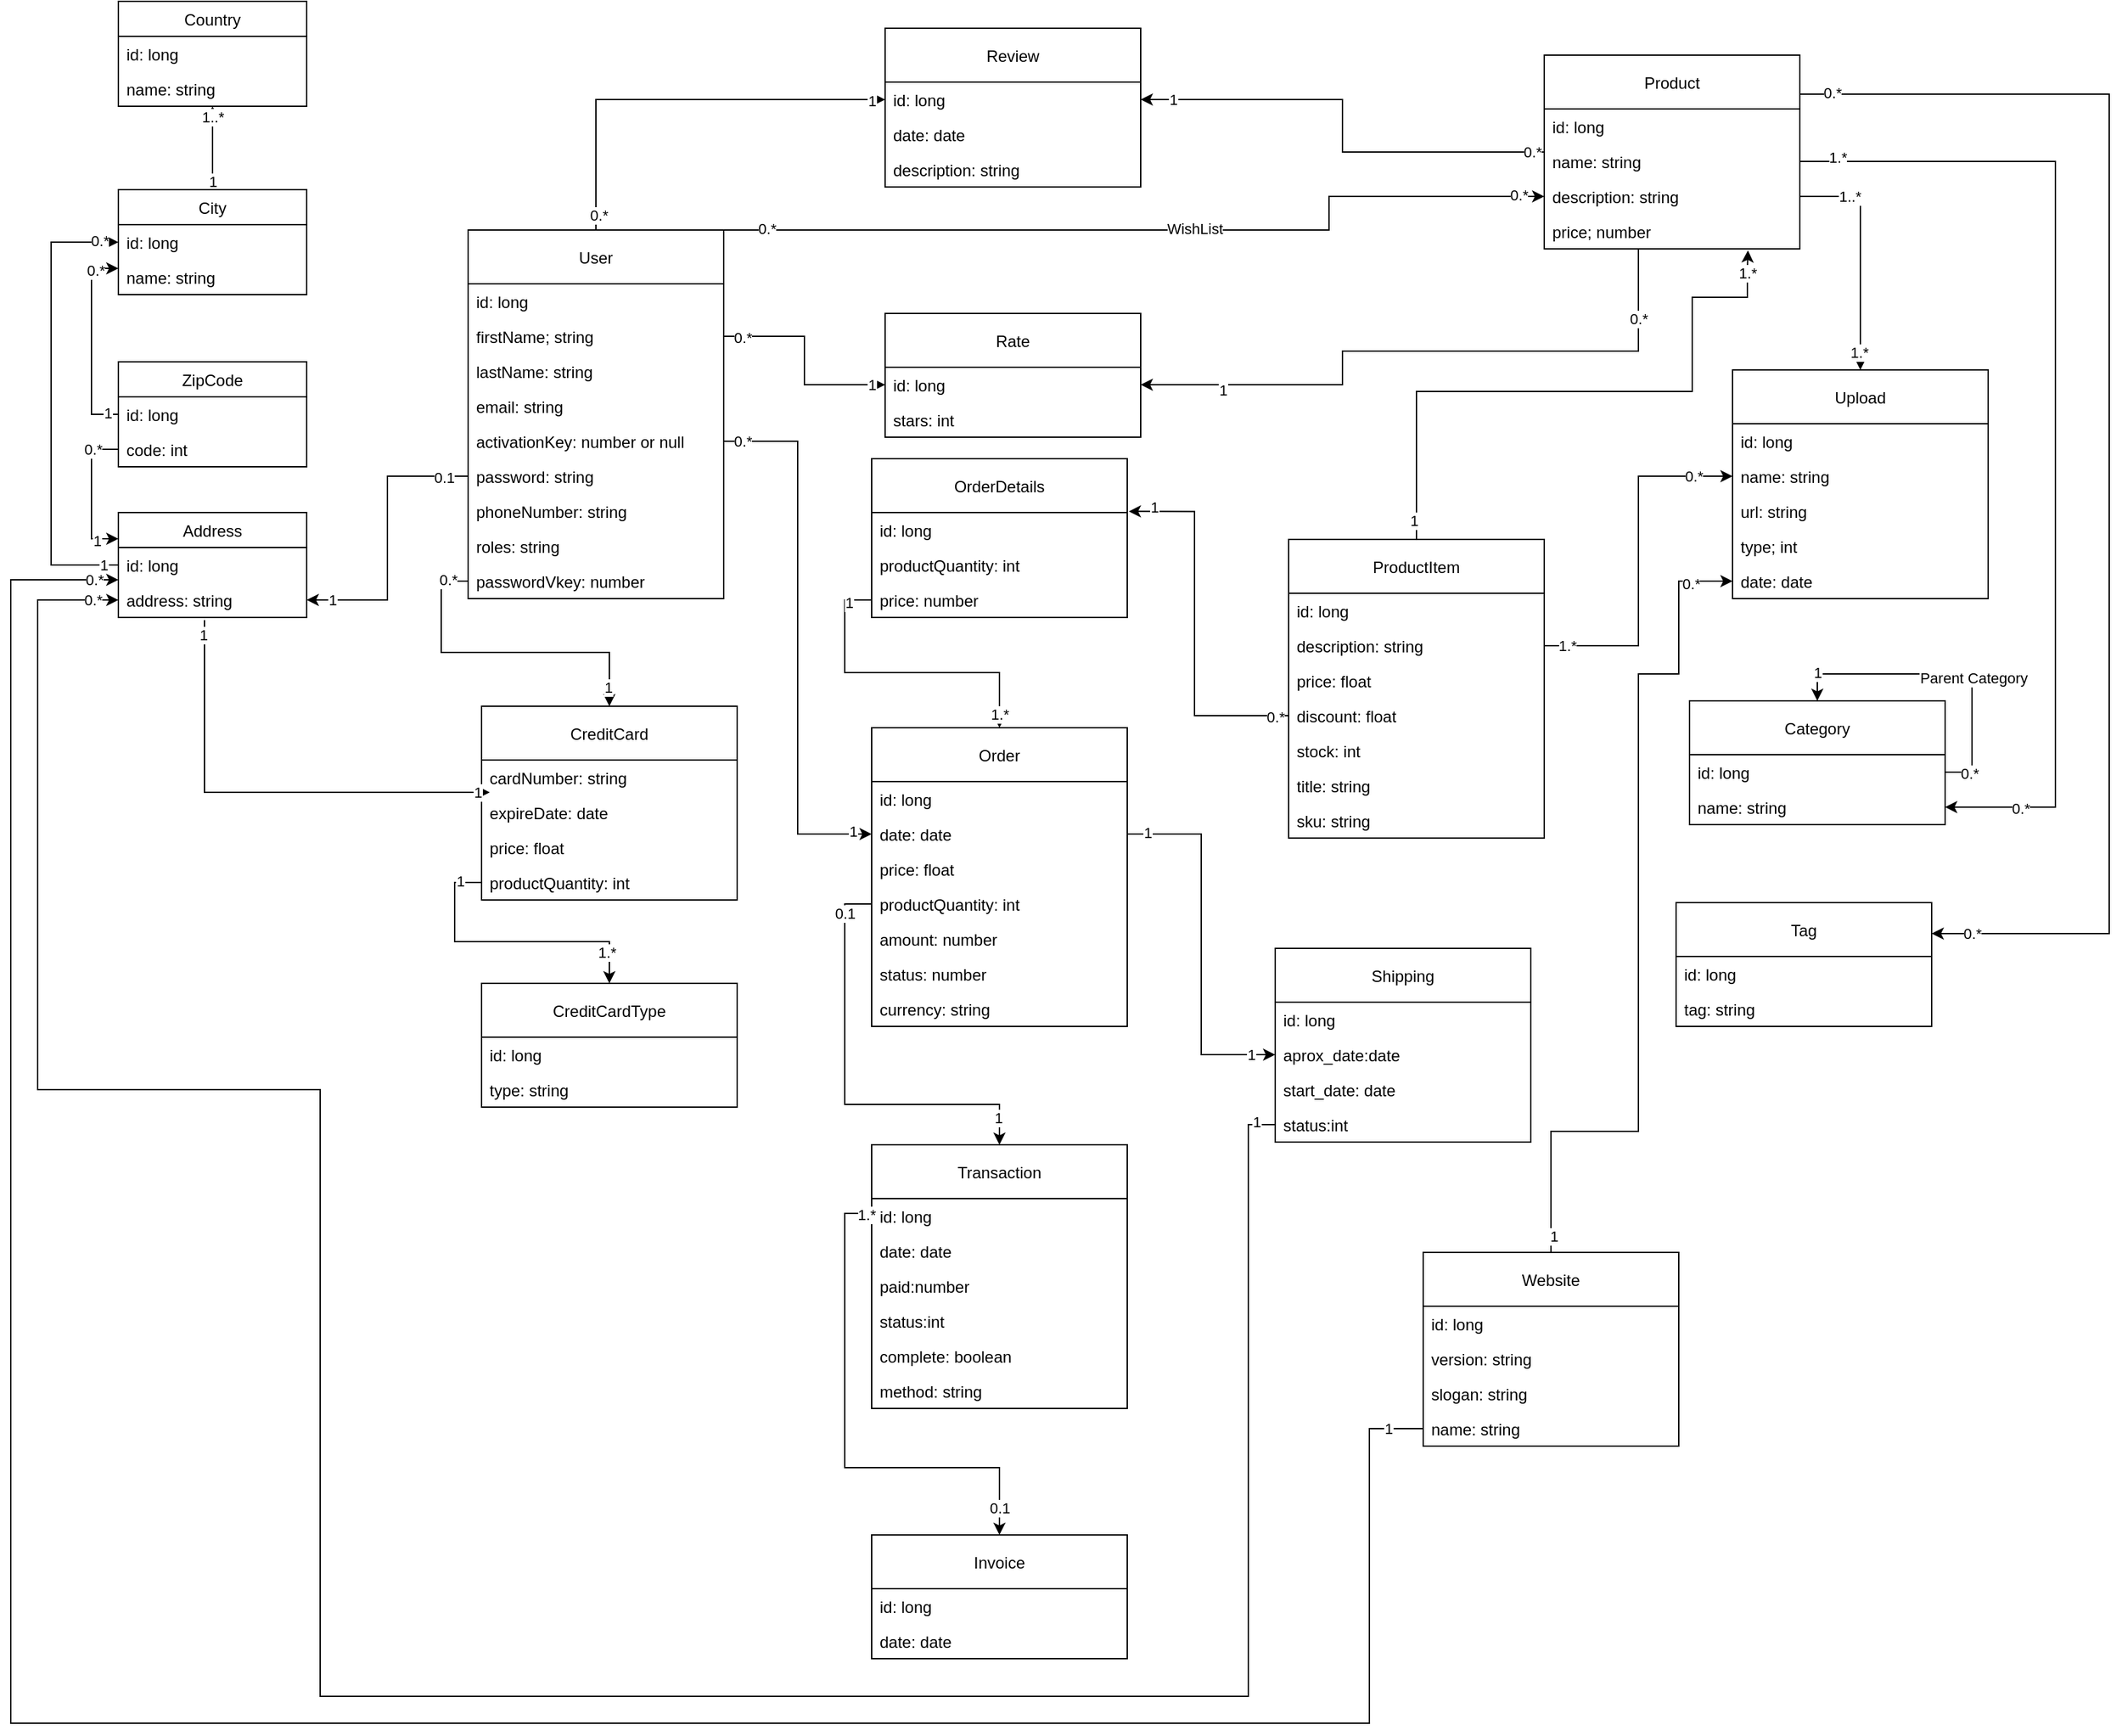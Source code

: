 <mxfile version="14.4.3" type="github" pages="4">
  <diagram id="C5RBs43oDa-KdzZeNtuy" name="Ecommerce basic model">
    <mxGraphModel dx="868" dy="450" grid="1" gridSize="10" guides="1" tooltips="1" connect="1" arrows="1" fold="1" page="1" pageScale="1" pageWidth="827" pageHeight="1169" math="0" shadow="0">
      <root>
        <mxCell id="WIyWlLk6GJQsqaUBKTNV-0" />
        <mxCell id="WIyWlLk6GJQsqaUBKTNV-1" parent="WIyWlLk6GJQsqaUBKTNV-0" />
        <mxCell id="cPLGYtPvWCTw3_Bh6L6v-99" style="edgeStyle=orthogonalEdgeStyle;rounded=0;orthogonalLoop=1;jettySize=auto;html=1;exitX=0.5;exitY=0;exitDx=0;exitDy=0;entryX=0;entryY=0.5;entryDx=0;entryDy=0;" parent="WIyWlLk6GJQsqaUBKTNV-1" source="cPLGYtPvWCTw3_Bh6L6v-0" target="cPLGYtPvWCTw3_Bh6L6v-63" edge="1">
          <mxGeometry relative="1" as="geometry" />
        </mxCell>
        <mxCell id="cPLGYtPvWCTw3_Bh6L6v-109" value="0.*" style="edgeLabel;html=1;align=center;verticalAlign=middle;resizable=0;points=[];" parent="cPLGYtPvWCTw3_Bh6L6v-99" vertex="1" connectable="0">
          <mxGeometry x="-0.931" y="-2" relative="1" as="geometry">
            <mxPoint as="offset" />
          </mxGeometry>
        </mxCell>
        <mxCell id="cPLGYtPvWCTw3_Bh6L6v-110" value="1" style="edgeLabel;html=1;align=center;verticalAlign=middle;resizable=0;points=[];" parent="cPLGYtPvWCTw3_Bh6L6v-99" vertex="1" connectable="0">
          <mxGeometry x="0.937" y="-1" relative="1" as="geometry">
            <mxPoint as="offset" />
          </mxGeometry>
        </mxCell>
        <mxCell id="cPLGYtPvWCTw3_Bh6L6v-145" style="edgeStyle=orthogonalEdgeStyle;rounded=0;orthogonalLoop=1;jettySize=auto;html=1;exitX=1;exitY=0;exitDx=0;exitDy=0;entryX=0;entryY=0.5;entryDx=0;entryDy=0;" parent="WIyWlLk6GJQsqaUBKTNV-1" source="cPLGYtPvWCTw3_Bh6L6v-0" target="nPh9xURQNQMurSDFg4GZ-12" edge="1">
          <mxGeometry relative="1" as="geometry">
            <mxPoint x="1290" y="210" as="targetPoint" />
            <Array as="points">
              <mxPoint x="1010" y="170" />
              <mxPoint x="1010" y="145" />
            </Array>
          </mxGeometry>
        </mxCell>
        <mxCell id="cPLGYtPvWCTw3_Bh6L6v-146" value="WishList" style="edgeLabel;html=1;align=center;verticalAlign=middle;resizable=0;points=[];" parent="cPLGYtPvWCTw3_Bh6L6v-145" vertex="1" connectable="0">
          <mxGeometry x="0.1" y="1" relative="1" as="geometry">
            <mxPoint as="offset" />
          </mxGeometry>
        </mxCell>
        <mxCell id="cPLGYtPvWCTw3_Bh6L6v-147" value="0.*" style="edgeLabel;html=1;align=center;verticalAlign=middle;resizable=0;points=[];" parent="cPLGYtPvWCTw3_Bh6L6v-145" vertex="1" connectable="0">
          <mxGeometry x="-0.9" y="1" relative="1" as="geometry">
            <mxPoint as="offset" />
          </mxGeometry>
        </mxCell>
        <mxCell id="cPLGYtPvWCTw3_Bh6L6v-148" value="0.*" style="edgeLabel;html=1;align=center;verticalAlign=middle;resizable=0;points=[];" parent="cPLGYtPvWCTw3_Bh6L6v-145" vertex="1" connectable="0">
          <mxGeometry x="0.938" y="1" relative="1" as="geometry">
            <mxPoint as="offset" />
          </mxGeometry>
        </mxCell>
        <mxCell id="cPLGYtPvWCTw3_Bh6L6v-0" value="User" style="swimlane;fontStyle=0;childLayout=stackLayout;horizontal=1;startSize=40;fillColor=none;horizontalStack=0;resizeParent=1;resizeParentMax=0;resizeLast=0;collapsible=1;marginBottom=0;" parent="WIyWlLk6GJQsqaUBKTNV-1" vertex="1">
          <mxGeometry x="370" y="170" width="190" height="274" as="geometry" />
        </mxCell>
        <mxCell id="cPLGYtPvWCTw3_Bh6L6v-1" value="id: long" style="text;strokeColor=none;fillColor=none;align=left;verticalAlign=top;spacingLeft=4;spacingRight=4;overflow=hidden;rotatable=0;points=[[0,0.5],[1,0.5]];portConstraint=eastwest;" parent="cPLGYtPvWCTw3_Bh6L6v-0" vertex="1">
          <mxGeometry y="40" width="190" height="26" as="geometry" />
        </mxCell>
        <mxCell id="cPLGYtPvWCTw3_Bh6L6v-2" value="firstName; string" style="text;strokeColor=none;fillColor=none;align=left;verticalAlign=top;spacingLeft=4;spacingRight=4;overflow=hidden;rotatable=0;points=[[0,0.5],[1,0.5]];portConstraint=eastwest;" parent="cPLGYtPvWCTw3_Bh6L6v-0" vertex="1">
          <mxGeometry y="66" width="190" height="26" as="geometry" />
        </mxCell>
        <mxCell id="cPLGYtPvWCTw3_Bh6L6v-3" value="lastName: string" style="text;strokeColor=none;fillColor=none;align=left;verticalAlign=top;spacingLeft=4;spacingRight=4;overflow=hidden;rotatable=0;points=[[0,0.5],[1,0.5]];portConstraint=eastwest;" parent="cPLGYtPvWCTw3_Bh6L6v-0" vertex="1">
          <mxGeometry y="92" width="190" height="26" as="geometry" />
        </mxCell>
        <mxCell id="cPLGYtPvWCTw3_Bh6L6v-4" value="email: string" style="text;strokeColor=none;fillColor=none;align=left;verticalAlign=top;spacingLeft=4;spacingRight=4;overflow=hidden;rotatable=0;points=[[0,0.5],[1,0.5]];portConstraint=eastwest;" parent="cPLGYtPvWCTw3_Bh6L6v-0" vertex="1">
          <mxGeometry y="118" width="190" height="26" as="geometry" />
        </mxCell>
        <mxCell id="cPLGYtPvWCTw3_Bh6L6v-5" value="activationKey: number or null" style="text;strokeColor=none;fillColor=none;align=left;verticalAlign=top;spacingLeft=4;spacingRight=4;overflow=hidden;rotatable=0;points=[[0,0.5],[1,0.5]];portConstraint=eastwest;" parent="cPLGYtPvWCTw3_Bh6L6v-0" vertex="1">
          <mxGeometry y="144" width="190" height="26" as="geometry" />
        </mxCell>
        <mxCell id="cPLGYtPvWCTw3_Bh6L6v-6" value="password: string" style="text;strokeColor=none;fillColor=none;align=left;verticalAlign=top;spacingLeft=4;spacingRight=4;overflow=hidden;rotatable=0;points=[[0,0.5],[1,0.5]];portConstraint=eastwest;" parent="cPLGYtPvWCTw3_Bh6L6v-0" vertex="1">
          <mxGeometry y="170" width="190" height="26" as="geometry" />
        </mxCell>
        <mxCell id="cPLGYtPvWCTw3_Bh6L6v-7" value="phoneNumber: string" style="text;strokeColor=none;fillColor=none;align=left;verticalAlign=top;spacingLeft=4;spacingRight=4;overflow=hidden;rotatable=0;points=[[0,0.5],[1,0.5]];portConstraint=eastwest;" parent="cPLGYtPvWCTw3_Bh6L6v-0" vertex="1">
          <mxGeometry y="196" width="190" height="26" as="geometry" />
        </mxCell>
        <mxCell id="cPLGYtPvWCTw3_Bh6L6v-8" value="roles: string" style="text;strokeColor=none;fillColor=none;align=left;verticalAlign=top;spacingLeft=4;spacingRight=4;overflow=hidden;rotatable=0;points=[[0,0.5],[1,0.5]];portConstraint=eastwest;" parent="cPLGYtPvWCTw3_Bh6L6v-0" vertex="1">
          <mxGeometry y="222" width="190" height="26" as="geometry" />
        </mxCell>
        <mxCell id="LL3oQdZrADuqtk3ohifD-0" value="passwordVkey: number" style="text;strokeColor=none;fillColor=none;align=left;verticalAlign=top;spacingLeft=4;spacingRight=4;overflow=hidden;rotatable=0;points=[[0,0.5],[1,0.5]];portConstraint=eastwest;" parent="cPLGYtPvWCTw3_Bh6L6v-0" vertex="1">
          <mxGeometry y="248" width="190" height="26" as="geometry" />
        </mxCell>
        <mxCell id="cPLGYtPvWCTw3_Bh6L6v-117" style="edgeStyle=orthogonalEdgeStyle;rounded=0;orthogonalLoop=1;jettySize=auto;html=1;exitX=0;exitY=0.5;exitDx=0;exitDy=0;entryX=1;entryY=0.5;entryDx=0;entryDy=0;" parent="WIyWlLk6GJQsqaUBKTNV-1" source="nPh9xURQNQMurSDFg4GZ-9" target="cPLGYtPvWCTw3_Bh6L6v-63" edge="1">
          <mxGeometry relative="1" as="geometry" />
        </mxCell>
        <mxCell id="cPLGYtPvWCTw3_Bh6L6v-132" value="0.*" style="edgeLabel;html=1;align=center;verticalAlign=middle;resizable=0;points=[];" parent="cPLGYtPvWCTw3_Bh6L6v-117" vertex="1" connectable="0">
          <mxGeometry x="-0.943" relative="1" as="geometry">
            <mxPoint as="offset" />
          </mxGeometry>
        </mxCell>
        <mxCell id="cPLGYtPvWCTw3_Bh6L6v-133" value="1" style="edgeLabel;html=1;align=center;verticalAlign=middle;resizable=0;points=[];" parent="cPLGYtPvWCTw3_Bh6L6v-117" vertex="1" connectable="0">
          <mxGeometry x="0.858" relative="1" as="geometry">
            <mxPoint as="offset" />
          </mxGeometry>
        </mxCell>
        <mxCell id="nPh9xURQNQMurSDFg4GZ-18" style="edgeStyle=orthogonalEdgeStyle;rounded=0;orthogonalLoop=1;jettySize=auto;html=1;exitX=0.5;exitY=0;exitDx=0;exitDy=0;entryX=0.797;entryY=1.043;entryDx=0;entryDy=0;entryPerimeter=0;" parent="WIyWlLk6GJQsqaUBKTNV-1" source="cPLGYtPvWCTw3_Bh6L6v-13" target="nPh9xURQNQMurSDFg4GZ-22" edge="1">
          <mxGeometry relative="1" as="geometry">
            <mxPoint x="1319" y="160" as="targetPoint" />
            <Array as="points">
              <mxPoint x="1075" y="290" />
              <mxPoint x="1280" y="290" />
              <mxPoint x="1280" y="220" />
              <mxPoint x="1321" y="220" />
              <mxPoint x="1321" y="200" />
              <mxPoint x="1321" y="200" />
            </Array>
          </mxGeometry>
        </mxCell>
        <mxCell id="nPh9xURQNQMurSDFg4GZ-19" value="1" style="edgeLabel;html=1;align=center;verticalAlign=middle;resizable=0;points=[];" parent="nPh9xURQNQMurSDFg4GZ-18" vertex="1" connectable="0">
          <mxGeometry x="-0.938" y="2" relative="1" as="geometry">
            <mxPoint as="offset" />
          </mxGeometry>
        </mxCell>
        <mxCell id="nPh9xURQNQMurSDFg4GZ-20" value="1.*" style="edgeLabel;html=1;align=center;verticalAlign=middle;resizable=0;points=[];" parent="nPh9xURQNQMurSDFg4GZ-18" vertex="1" connectable="0">
          <mxGeometry x="0.927" relative="1" as="geometry">
            <mxPoint as="offset" />
          </mxGeometry>
        </mxCell>
        <mxCell id="cPLGYtPvWCTw3_Bh6L6v-13" value="ProductItem" style="swimlane;fontStyle=0;childLayout=stackLayout;horizontal=1;startSize=40;fillColor=none;horizontalStack=0;resizeParent=1;resizeParentMax=0;resizeLast=0;collapsible=1;marginBottom=0;" parent="WIyWlLk6GJQsqaUBKTNV-1" vertex="1">
          <mxGeometry x="980" y="400" width="190" height="222" as="geometry" />
        </mxCell>
        <mxCell id="cPLGYtPvWCTw3_Bh6L6v-14" value="id: long" style="text;strokeColor=none;fillColor=none;align=left;verticalAlign=top;spacingLeft=4;spacingRight=4;overflow=hidden;rotatable=0;points=[[0,0.5],[1,0.5]];portConstraint=eastwest;" parent="cPLGYtPvWCTw3_Bh6L6v-13" vertex="1">
          <mxGeometry y="40" width="190" height="26" as="geometry" />
        </mxCell>
        <mxCell id="cPLGYtPvWCTw3_Bh6L6v-16" value="description: string" style="text;strokeColor=none;fillColor=none;align=left;verticalAlign=top;spacingLeft=4;spacingRight=4;overflow=hidden;rotatable=0;points=[[0,0.5],[1,0.5]];portConstraint=eastwest;" parent="cPLGYtPvWCTw3_Bh6L6v-13" vertex="1">
          <mxGeometry y="66" width="190" height="26" as="geometry" />
        </mxCell>
        <mxCell id="cPLGYtPvWCTw3_Bh6L6v-17" value="price: float" style="text;strokeColor=none;fillColor=none;align=left;verticalAlign=top;spacingLeft=4;spacingRight=4;overflow=hidden;rotatable=0;points=[[0,0.5],[1,0.5]];portConstraint=eastwest;" parent="cPLGYtPvWCTw3_Bh6L6v-13" vertex="1">
          <mxGeometry y="92" width="190" height="26" as="geometry" />
        </mxCell>
        <mxCell id="cPLGYtPvWCTw3_Bh6L6v-18" value="discount: float" style="text;strokeColor=none;fillColor=none;align=left;verticalAlign=top;spacingLeft=4;spacingRight=4;overflow=hidden;rotatable=0;points=[[0,0.5],[1,0.5]];portConstraint=eastwest;" parent="cPLGYtPvWCTw3_Bh6L6v-13" vertex="1">
          <mxGeometry y="118" width="190" height="26" as="geometry" />
        </mxCell>
        <mxCell id="nPh9xURQNQMurSDFg4GZ-16" value="stock: int" style="text;strokeColor=none;fillColor=none;align=left;verticalAlign=top;spacingLeft=4;spacingRight=4;overflow=hidden;rotatable=0;points=[[0,0.5],[1,0.5]];portConstraint=eastwest;" parent="cPLGYtPvWCTw3_Bh6L6v-13" vertex="1">
          <mxGeometry y="144" width="190" height="26" as="geometry" />
        </mxCell>
        <mxCell id="nPh9xURQNQMurSDFg4GZ-21" value="title: string" style="text;strokeColor=none;fillColor=none;align=left;verticalAlign=top;spacingLeft=4;spacingRight=4;overflow=hidden;rotatable=0;points=[[0,0.5],[1,0.5]];portConstraint=eastwest;" parent="cPLGYtPvWCTw3_Bh6L6v-13" vertex="1">
          <mxGeometry y="170" width="190" height="26" as="geometry" />
        </mxCell>
        <mxCell id="DNhfUF4TKeXwR3diwNWq-3" value="sku: string" style="text;strokeColor=none;fillColor=none;align=left;verticalAlign=top;spacingLeft=4;spacingRight=4;overflow=hidden;rotatable=0;points=[[0,0.5],[1,0.5]];portConstraint=eastwest;" parent="cPLGYtPvWCTw3_Bh6L6v-13" vertex="1">
          <mxGeometry y="196" width="190" height="26" as="geometry" />
        </mxCell>
        <mxCell id="cPLGYtPvWCTw3_Bh6L6v-23" value="Address" style="swimlane;fontStyle=0;childLayout=stackLayout;horizontal=1;startSize=26;fillColor=none;horizontalStack=0;resizeParent=1;resizeParentMax=0;resizeLast=0;collapsible=1;marginBottom=0;" parent="WIyWlLk6GJQsqaUBKTNV-1" vertex="1">
          <mxGeometry x="110" y="380" width="140" height="78" as="geometry" />
        </mxCell>
        <mxCell id="cPLGYtPvWCTw3_Bh6L6v-24" value="id: long" style="text;strokeColor=none;fillColor=none;align=left;verticalAlign=top;spacingLeft=4;spacingRight=4;overflow=hidden;rotatable=0;points=[[0,0.5],[1,0.5]];portConstraint=eastwest;" parent="cPLGYtPvWCTw3_Bh6L6v-23" vertex="1">
          <mxGeometry y="26" width="140" height="26" as="geometry" />
        </mxCell>
        <mxCell id="cPLGYtPvWCTw3_Bh6L6v-26" value="address: string" style="text;strokeColor=none;fillColor=none;align=left;verticalAlign=top;spacingLeft=4;spacingRight=4;overflow=hidden;rotatable=0;points=[[0,0.5],[1,0.5]];portConstraint=eastwest;" parent="cPLGYtPvWCTw3_Bh6L6v-23" vertex="1">
          <mxGeometry y="52" width="140" height="26" as="geometry" />
        </mxCell>
        <mxCell id="cPLGYtPvWCTw3_Bh6L6v-91" style="edgeStyle=orthogonalEdgeStyle;rounded=0;orthogonalLoop=1;jettySize=auto;html=1;exitX=0.5;exitY=0;exitDx=0;exitDy=0;entryX=0.5;entryY=1;entryDx=0;entryDy=0;" parent="WIyWlLk6GJQsqaUBKTNV-1" source="cPLGYtPvWCTw3_Bh6L6v-29" target="cPLGYtPvWCTw3_Bh6L6v-33" edge="1">
          <mxGeometry relative="1" as="geometry" />
        </mxCell>
        <mxCell id="cPLGYtPvWCTw3_Bh6L6v-103" value="1" style="edgeLabel;html=1;align=center;verticalAlign=middle;resizable=0;points=[];" parent="cPLGYtPvWCTw3_Bh6L6v-91" vertex="1" connectable="0">
          <mxGeometry x="-0.802" relative="1" as="geometry">
            <mxPoint as="offset" />
          </mxGeometry>
        </mxCell>
        <mxCell id="cPLGYtPvWCTw3_Bh6L6v-104" value="1..*" style="edgeLabel;html=1;align=center;verticalAlign=middle;resizable=0;points=[];" parent="cPLGYtPvWCTw3_Bh6L6v-91" vertex="1" connectable="0">
          <mxGeometry x="0.747" relative="1" as="geometry">
            <mxPoint as="offset" />
          </mxGeometry>
        </mxCell>
        <mxCell id="cPLGYtPvWCTw3_Bh6L6v-29" value="City" style="swimlane;fontStyle=0;childLayout=stackLayout;horizontal=1;startSize=26;fillColor=none;horizontalStack=0;resizeParent=1;resizeParentMax=0;resizeLast=0;collapsible=1;marginBottom=0;" parent="WIyWlLk6GJQsqaUBKTNV-1" vertex="1">
          <mxGeometry x="110" y="140" width="140" height="78" as="geometry" />
        </mxCell>
        <mxCell id="cPLGYtPvWCTw3_Bh6L6v-30" value="id: long" style="text;strokeColor=none;fillColor=none;align=left;verticalAlign=top;spacingLeft=4;spacingRight=4;overflow=hidden;rotatable=0;points=[[0,0.5],[1,0.5]];portConstraint=eastwest;" parent="cPLGYtPvWCTw3_Bh6L6v-29" vertex="1">
          <mxGeometry y="26" width="140" height="26" as="geometry" />
        </mxCell>
        <mxCell id="cPLGYtPvWCTw3_Bh6L6v-31" value="name: string" style="text;strokeColor=none;fillColor=none;align=left;verticalAlign=top;spacingLeft=4;spacingRight=4;overflow=hidden;rotatable=0;points=[[0,0.5],[1,0.5]];portConstraint=eastwest;" parent="cPLGYtPvWCTw3_Bh6L6v-29" vertex="1">
          <mxGeometry y="52" width="140" height="26" as="geometry" />
        </mxCell>
        <mxCell id="cPLGYtPvWCTw3_Bh6L6v-33" value="Country" style="swimlane;fontStyle=0;childLayout=stackLayout;horizontal=1;startSize=26;fillColor=none;horizontalStack=0;resizeParent=1;resizeParentMax=0;resizeLast=0;collapsible=1;marginBottom=0;" parent="WIyWlLk6GJQsqaUBKTNV-1" vertex="1">
          <mxGeometry x="110" width="140" height="78" as="geometry" />
        </mxCell>
        <mxCell id="cPLGYtPvWCTw3_Bh6L6v-34" value="id: long" style="text;strokeColor=none;fillColor=none;align=left;verticalAlign=top;spacingLeft=4;spacingRight=4;overflow=hidden;rotatable=0;points=[[0,0.5],[1,0.5]];portConstraint=eastwest;" parent="cPLGYtPvWCTw3_Bh6L6v-33" vertex="1">
          <mxGeometry y="26" width="140" height="26" as="geometry" />
        </mxCell>
        <mxCell id="cPLGYtPvWCTw3_Bh6L6v-35" value="name: string" style="text;strokeColor=none;fillColor=none;align=left;verticalAlign=top;spacingLeft=4;spacingRight=4;overflow=hidden;rotatable=0;points=[[0,0.5],[1,0.5]];portConstraint=eastwest;" parent="cPLGYtPvWCTw3_Bh6L6v-33" vertex="1">
          <mxGeometry y="52" width="140" height="26" as="geometry" />
        </mxCell>
        <mxCell id="cPLGYtPvWCTw3_Bh6L6v-38" value="Upload" style="swimlane;fontStyle=0;childLayout=stackLayout;horizontal=1;startSize=40;fillColor=none;horizontalStack=0;resizeParent=1;resizeParentMax=0;resizeLast=0;collapsible=1;marginBottom=0;" parent="WIyWlLk6GJQsqaUBKTNV-1" vertex="1">
          <mxGeometry x="1310" y="274" width="190" height="170" as="geometry" />
        </mxCell>
        <mxCell id="cPLGYtPvWCTw3_Bh6L6v-39" value="id: long" style="text;strokeColor=none;fillColor=none;align=left;verticalAlign=top;spacingLeft=4;spacingRight=4;overflow=hidden;rotatable=0;points=[[0,0.5],[1,0.5]];portConstraint=eastwest;" parent="cPLGYtPvWCTw3_Bh6L6v-38" vertex="1">
          <mxGeometry y="40" width="190" height="26" as="geometry" />
        </mxCell>
        <mxCell id="cPLGYtPvWCTw3_Bh6L6v-40" value="name: string" style="text;strokeColor=none;fillColor=none;align=left;verticalAlign=top;spacingLeft=4;spacingRight=4;overflow=hidden;rotatable=0;points=[[0,0.5],[1,0.5]];portConstraint=eastwest;" parent="cPLGYtPvWCTw3_Bh6L6v-38" vertex="1">
          <mxGeometry y="66" width="190" height="26" as="geometry" />
        </mxCell>
        <mxCell id="cPLGYtPvWCTw3_Bh6L6v-41" value="url: string" style="text;strokeColor=none;fillColor=none;align=left;verticalAlign=top;spacingLeft=4;spacingRight=4;overflow=hidden;rotatable=0;points=[[0,0.5],[1,0.5]];portConstraint=eastwest;" parent="cPLGYtPvWCTw3_Bh6L6v-38" vertex="1">
          <mxGeometry y="92" width="190" height="26" as="geometry" />
        </mxCell>
        <mxCell id="cPLGYtPvWCTw3_Bh6L6v-42" value="type; int" style="text;strokeColor=none;fillColor=none;align=left;verticalAlign=top;spacingLeft=4;spacingRight=4;overflow=hidden;rotatable=0;points=[[0,0.5],[1,0.5]];portConstraint=eastwest;" parent="cPLGYtPvWCTw3_Bh6L6v-38" vertex="1">
          <mxGeometry y="118" width="190" height="26" as="geometry" />
        </mxCell>
        <mxCell id="cPLGYtPvWCTw3_Bh6L6v-43" value="date: date" style="text;strokeColor=none;fillColor=none;align=left;verticalAlign=top;spacingLeft=4;spacingRight=4;overflow=hidden;rotatable=0;points=[[0,0.5],[1,0.5]];portConstraint=eastwest;" parent="cPLGYtPvWCTw3_Bh6L6v-38" vertex="1">
          <mxGeometry y="144" width="190" height="26" as="geometry" />
        </mxCell>
        <mxCell id="cPLGYtPvWCTw3_Bh6L6v-45" value="Tag" style="swimlane;fontStyle=0;childLayout=stackLayout;horizontal=1;startSize=40;fillColor=none;horizontalStack=0;resizeParent=1;resizeParentMax=0;resizeLast=0;collapsible=1;marginBottom=0;" parent="WIyWlLk6GJQsqaUBKTNV-1" vertex="1">
          <mxGeometry x="1268" y="670" width="190" height="92" as="geometry" />
        </mxCell>
        <mxCell id="cPLGYtPvWCTw3_Bh6L6v-46" value="id: long" style="text;strokeColor=none;fillColor=none;align=left;verticalAlign=top;spacingLeft=4;spacingRight=4;overflow=hidden;rotatable=0;points=[[0,0.5],[1,0.5]];portConstraint=eastwest;" parent="cPLGYtPvWCTw3_Bh6L6v-45" vertex="1">
          <mxGeometry y="40" width="190" height="26" as="geometry" />
        </mxCell>
        <mxCell id="cPLGYtPvWCTw3_Bh6L6v-47" value="tag: string" style="text;strokeColor=none;fillColor=none;align=left;verticalAlign=top;spacingLeft=4;spacingRight=4;overflow=hidden;rotatable=0;points=[[0,0.5],[1,0.5]];portConstraint=eastwest;" parent="cPLGYtPvWCTw3_Bh6L6v-45" vertex="1">
          <mxGeometry y="66" width="190" height="26" as="geometry" />
        </mxCell>
        <mxCell id="cPLGYtPvWCTw3_Bh6L6v-51" value="Order" style="swimlane;fontStyle=0;childLayout=stackLayout;horizontal=1;startSize=40;fillColor=none;horizontalStack=0;resizeParent=1;resizeParentMax=0;resizeLast=0;collapsible=1;marginBottom=0;" parent="WIyWlLk6GJQsqaUBKTNV-1" vertex="1">
          <mxGeometry x="670" y="540" width="190" height="222" as="geometry" />
        </mxCell>
        <mxCell id="cPLGYtPvWCTw3_Bh6L6v-52" value="id: long" style="text;strokeColor=none;fillColor=none;align=left;verticalAlign=top;spacingLeft=4;spacingRight=4;overflow=hidden;rotatable=0;points=[[0,0.5],[1,0.5]];portConstraint=eastwest;" parent="cPLGYtPvWCTw3_Bh6L6v-51" vertex="1">
          <mxGeometry y="40" width="190" height="26" as="geometry" />
        </mxCell>
        <mxCell id="cPLGYtPvWCTw3_Bh6L6v-54" value="date: date" style="text;strokeColor=none;fillColor=none;align=left;verticalAlign=top;spacingLeft=4;spacingRight=4;overflow=hidden;rotatable=0;points=[[0,0.5],[1,0.5]];portConstraint=eastwest;" parent="cPLGYtPvWCTw3_Bh6L6v-51" vertex="1">
          <mxGeometry y="66" width="190" height="26" as="geometry" />
        </mxCell>
        <mxCell id="cPLGYtPvWCTw3_Bh6L6v-55" value="price: float" style="text;strokeColor=none;fillColor=none;align=left;verticalAlign=top;spacingLeft=4;spacingRight=4;overflow=hidden;rotatable=0;points=[[0,0.5],[1,0.5]];portConstraint=eastwest;" parent="cPLGYtPvWCTw3_Bh6L6v-51" vertex="1">
          <mxGeometry y="92" width="190" height="26" as="geometry" />
        </mxCell>
        <mxCell id="cPLGYtPvWCTw3_Bh6L6v-56" value="productQuantity: int" style="text;strokeColor=none;fillColor=none;align=left;verticalAlign=top;spacingLeft=4;spacingRight=4;overflow=hidden;rotatable=0;points=[[0,0.5],[1,0.5]];portConstraint=eastwest;" parent="cPLGYtPvWCTw3_Bh6L6v-51" vertex="1">
          <mxGeometry y="118" width="190" height="26" as="geometry" />
        </mxCell>
        <mxCell id="RaY6sL2JBbZHT8RDv4WS-54" value="amount: number" style="text;strokeColor=none;fillColor=none;align=left;verticalAlign=top;spacingLeft=4;spacingRight=4;overflow=hidden;rotatable=0;points=[[0,0.5],[1,0.5]];portConstraint=eastwest;" parent="cPLGYtPvWCTw3_Bh6L6v-51" vertex="1">
          <mxGeometry y="144" width="190" height="26" as="geometry" />
        </mxCell>
        <mxCell id="DNhfUF4TKeXwR3diwNWq-0" value="status: number" style="text;strokeColor=none;fillColor=none;align=left;verticalAlign=top;spacingLeft=4;spacingRight=4;overflow=hidden;rotatable=0;points=[[0,0.5],[1,0.5]];portConstraint=eastwest;" parent="cPLGYtPvWCTw3_Bh6L6v-51" vertex="1">
          <mxGeometry y="170" width="190" height="26" as="geometry" />
        </mxCell>
        <mxCell id="DNhfUF4TKeXwR3diwNWq-2" value="currency: string" style="text;strokeColor=none;fillColor=none;align=left;verticalAlign=top;spacingLeft=4;spacingRight=4;overflow=hidden;rotatable=0;points=[[0,0.5],[1,0.5]];portConstraint=eastwest;" parent="cPLGYtPvWCTw3_Bh6L6v-51" vertex="1">
          <mxGeometry y="196" width="190" height="26" as="geometry" />
        </mxCell>
        <mxCell id="cPLGYtPvWCTw3_Bh6L6v-61" value="Review" style="swimlane;fontStyle=0;childLayout=stackLayout;horizontal=1;startSize=40;fillColor=none;horizontalStack=0;resizeParent=1;resizeParentMax=0;resizeLast=0;collapsible=1;marginBottom=0;" parent="WIyWlLk6GJQsqaUBKTNV-1" vertex="1">
          <mxGeometry x="680" y="20" width="190" height="118" as="geometry" />
        </mxCell>
        <mxCell id="cPLGYtPvWCTw3_Bh6L6v-63" value="id: long" style="text;strokeColor=none;fillColor=none;align=left;verticalAlign=top;spacingLeft=4;spacingRight=4;overflow=hidden;rotatable=0;points=[[0,0.5],[1,0.5]];portConstraint=eastwest;" parent="cPLGYtPvWCTw3_Bh6L6v-61" vertex="1">
          <mxGeometry y="40" width="190" height="26" as="geometry" />
        </mxCell>
        <mxCell id="cPLGYtPvWCTw3_Bh6L6v-64" value="date: date" style="text;strokeColor=none;fillColor=none;align=left;verticalAlign=top;spacingLeft=4;spacingRight=4;overflow=hidden;rotatable=0;points=[[0,0.5],[1,0.5]];portConstraint=eastwest;" parent="cPLGYtPvWCTw3_Bh6L6v-61" vertex="1">
          <mxGeometry y="66" width="190" height="26" as="geometry" />
        </mxCell>
        <mxCell id="cPLGYtPvWCTw3_Bh6L6v-65" value="description: string" style="text;strokeColor=none;fillColor=none;align=left;verticalAlign=top;spacingLeft=4;spacingRight=4;overflow=hidden;rotatable=0;points=[[0,0.5],[1,0.5]];portConstraint=eastwest;" parent="cPLGYtPvWCTw3_Bh6L6v-61" vertex="1">
          <mxGeometry y="92" width="190" height="26" as="geometry" />
        </mxCell>
        <mxCell id="cPLGYtPvWCTw3_Bh6L6v-78" value="Category" style="swimlane;fontStyle=0;childLayout=stackLayout;horizontal=1;startSize=40;fillColor=none;horizontalStack=0;resizeParent=1;resizeParentMax=0;resizeLast=0;collapsible=1;marginBottom=0;" parent="WIyWlLk6GJQsqaUBKTNV-1" vertex="1">
          <mxGeometry x="1278" y="520" width="190" height="92" as="geometry" />
        </mxCell>
        <mxCell id="LL3oQdZrADuqtk3ohifD-1" style="edgeStyle=orthogonalEdgeStyle;rounded=0;orthogonalLoop=1;jettySize=auto;html=1;exitX=1;exitY=0.5;exitDx=0;exitDy=0;entryX=0.5;entryY=0;entryDx=0;entryDy=0;" parent="cPLGYtPvWCTw3_Bh6L6v-78" source="cPLGYtPvWCTw3_Bh6L6v-79" target="cPLGYtPvWCTw3_Bh6L6v-78" edge="1">
          <mxGeometry relative="1" as="geometry" />
        </mxCell>
        <mxCell id="LL3oQdZrADuqtk3ohifD-2" value="Parent Category" style="edgeLabel;html=1;align=center;verticalAlign=middle;resizable=0;points=[];" parent="LL3oQdZrADuqtk3ohifD-1" vertex="1" connectable="0">
          <mxGeometry x="-0.211" y="-1" relative="1" as="geometry">
            <mxPoint as="offset" />
          </mxGeometry>
        </mxCell>
        <mxCell id="LL3oQdZrADuqtk3ohifD-3" value="0.*" style="edgeLabel;html=1;align=center;verticalAlign=middle;resizable=0;points=[];" parent="LL3oQdZrADuqtk3ohifD-1" vertex="1" connectable="0">
          <mxGeometry x="-0.843" y="-1" relative="1" as="geometry">
            <mxPoint as="offset" />
          </mxGeometry>
        </mxCell>
        <mxCell id="LL3oQdZrADuqtk3ohifD-4" value="1" style="edgeLabel;html=1;align=center;verticalAlign=middle;resizable=0;points=[];" parent="LL3oQdZrADuqtk3ohifD-1" vertex="1" connectable="0">
          <mxGeometry x="0.825" y="-1" relative="1" as="geometry">
            <mxPoint x="1" y="-1" as="offset" />
          </mxGeometry>
        </mxCell>
        <mxCell id="cPLGYtPvWCTw3_Bh6L6v-79" value="id: long" style="text;strokeColor=none;fillColor=none;align=left;verticalAlign=top;spacingLeft=4;spacingRight=4;overflow=hidden;rotatable=0;points=[[0,0.5],[1,0.5]];portConstraint=eastwest;" parent="cPLGYtPvWCTw3_Bh6L6v-78" vertex="1">
          <mxGeometry y="40" width="190" height="26" as="geometry" />
        </mxCell>
        <mxCell id="cPLGYtPvWCTw3_Bh6L6v-80" value="name: string" style="text;strokeColor=none;fillColor=none;align=left;verticalAlign=top;spacingLeft=4;spacingRight=4;overflow=hidden;rotatable=0;points=[[0,0.5],[1,0.5]];portConstraint=eastwest;" parent="cPLGYtPvWCTw3_Bh6L6v-78" vertex="1">
          <mxGeometry y="66" width="190" height="26" as="geometry" />
        </mxCell>
        <mxCell id="cPLGYtPvWCTw3_Bh6L6v-90" style="edgeStyle=orthogonalEdgeStyle;rounded=0;orthogonalLoop=1;jettySize=auto;html=1;exitX=0;exitY=0.5;exitDx=0;exitDy=0;entryX=0;entryY=0.5;entryDx=0;entryDy=0;" parent="WIyWlLk6GJQsqaUBKTNV-1" source="cPLGYtPvWCTw3_Bh6L6v-24" target="cPLGYtPvWCTw3_Bh6L6v-30" edge="1">
          <mxGeometry relative="1" as="geometry">
            <mxPoint x="40" y="190" as="targetPoint" />
            <Array as="points">
              <mxPoint x="60" y="419" />
              <mxPoint x="60" y="179" />
            </Array>
          </mxGeometry>
        </mxCell>
        <mxCell id="cPLGYtPvWCTw3_Bh6L6v-105" value="1" style="edgeLabel;html=1;align=center;verticalAlign=middle;resizable=0;points=[];" parent="cPLGYtPvWCTw3_Bh6L6v-90" vertex="1" connectable="0">
          <mxGeometry x="-0.935" relative="1" as="geometry">
            <mxPoint as="offset" />
          </mxGeometry>
        </mxCell>
        <mxCell id="cPLGYtPvWCTw3_Bh6L6v-106" value="0.*" style="edgeLabel;html=1;align=center;verticalAlign=middle;resizable=0;points=[];" parent="cPLGYtPvWCTw3_Bh6L6v-90" vertex="1" connectable="0">
          <mxGeometry x="0.917" y="1" relative="1" as="geometry">
            <mxPoint as="offset" />
          </mxGeometry>
        </mxCell>
        <mxCell id="cPLGYtPvWCTw3_Bh6L6v-92" style="edgeStyle=orthogonalEdgeStyle;rounded=0;orthogonalLoop=1;jettySize=auto;html=1;exitX=0;exitY=0.5;exitDx=0;exitDy=0;entryX=1;entryY=0.5;entryDx=0;entryDy=0;" parent="WIyWlLk6GJQsqaUBKTNV-1" source="cPLGYtPvWCTw3_Bh6L6v-6" target="cPLGYtPvWCTw3_Bh6L6v-26" edge="1">
          <mxGeometry relative="1" as="geometry" />
        </mxCell>
        <mxCell id="cPLGYtPvWCTw3_Bh6L6v-107" value="0.1" style="edgeLabel;html=1;align=center;verticalAlign=middle;resizable=0;points=[];" parent="cPLGYtPvWCTw3_Bh6L6v-92" vertex="1" connectable="0">
          <mxGeometry x="-0.825" y="1" relative="1" as="geometry">
            <mxPoint as="offset" />
          </mxGeometry>
        </mxCell>
        <mxCell id="cPLGYtPvWCTw3_Bh6L6v-108" value="1" style="edgeLabel;html=1;align=center;verticalAlign=middle;resizable=0;points=[];" parent="cPLGYtPvWCTw3_Bh6L6v-92" vertex="1" connectable="0">
          <mxGeometry x="0.82" relative="1" as="geometry">
            <mxPoint as="offset" />
          </mxGeometry>
        </mxCell>
        <mxCell id="cPLGYtPvWCTw3_Bh6L6v-100" style="edgeStyle=orthogonalEdgeStyle;rounded=0;orthogonalLoop=1;jettySize=auto;html=1;exitX=1;exitY=0.5;exitDx=0;exitDy=0;entryX=0;entryY=0.5;entryDx=0;entryDy=0;" parent="WIyWlLk6GJQsqaUBKTNV-1" source="cPLGYtPvWCTw3_Bh6L6v-16" target="cPLGYtPvWCTw3_Bh6L6v-40" edge="1">
          <mxGeometry relative="1" as="geometry" />
        </mxCell>
        <mxCell id="cPLGYtPvWCTw3_Bh6L6v-134" value="1.*" style="edgeLabel;html=1;align=center;verticalAlign=middle;resizable=0;points=[];" parent="cPLGYtPvWCTw3_Bh6L6v-100" vertex="1" connectable="0">
          <mxGeometry x="-0.873" relative="1" as="geometry">
            <mxPoint as="offset" />
          </mxGeometry>
        </mxCell>
        <mxCell id="cPLGYtPvWCTw3_Bh6L6v-135" value="0.*" style="edgeLabel;html=1;align=center;verticalAlign=middle;resizable=0;points=[];" parent="cPLGYtPvWCTw3_Bh6L6v-100" vertex="1" connectable="0">
          <mxGeometry x="0.783" relative="1" as="geometry">
            <mxPoint as="offset" />
          </mxGeometry>
        </mxCell>
        <mxCell id="cPLGYtPvWCTw3_Bh6L6v-101" style="edgeStyle=orthogonalEdgeStyle;rounded=0;orthogonalLoop=1;jettySize=auto;html=1;exitX=1;exitY=0.5;exitDx=0;exitDy=0;entryX=1;entryY=0.5;entryDx=0;entryDy=0;" parent="WIyWlLk6GJQsqaUBKTNV-1" source="nPh9xURQNQMurSDFg4GZ-11" target="cPLGYtPvWCTw3_Bh6L6v-80" edge="1">
          <mxGeometry relative="1" as="geometry">
            <Array as="points">
              <mxPoint x="1550" y="119" />
              <mxPoint x="1550" y="599" />
            </Array>
          </mxGeometry>
        </mxCell>
        <mxCell id="cPLGYtPvWCTw3_Bh6L6v-136" value="1.*" style="edgeLabel;html=1;align=center;verticalAlign=middle;resizable=0;points=[];" parent="cPLGYtPvWCTw3_Bh6L6v-101" vertex="1" connectable="0">
          <mxGeometry x="-0.925" y="3" relative="1" as="geometry">
            <mxPoint as="offset" />
          </mxGeometry>
        </mxCell>
        <mxCell id="cPLGYtPvWCTw3_Bh6L6v-137" value="0.*" style="edgeLabel;html=1;align=center;verticalAlign=middle;resizable=0;points=[];" parent="cPLGYtPvWCTw3_Bh6L6v-101" vertex="1" connectable="0">
          <mxGeometry x="0.853" y="1" relative="1" as="geometry">
            <mxPoint as="offset" />
          </mxGeometry>
        </mxCell>
        <mxCell id="cPLGYtPvWCTw3_Bh6L6v-102" style="edgeStyle=orthogonalEdgeStyle;rounded=0;orthogonalLoop=1;jettySize=auto;html=1;entryX=1;entryY=0.25;entryDx=0;entryDy=0;exitX=1;exitY=0.25;exitDx=0;exitDy=0;" parent="WIyWlLk6GJQsqaUBKTNV-1" source="nPh9xURQNQMurSDFg4GZ-9" target="cPLGYtPvWCTw3_Bh6L6v-45" edge="1">
          <mxGeometry relative="1" as="geometry">
            <mxPoint x="1100" y="600" as="sourcePoint" />
            <Array as="points">
              <mxPoint x="1590" y="69" />
              <mxPoint x="1590" y="693" />
            </Array>
          </mxGeometry>
        </mxCell>
        <mxCell id="cPLGYtPvWCTw3_Bh6L6v-138" value="0.*" style="edgeLabel;html=1;align=center;verticalAlign=middle;resizable=0;points=[];" parent="cPLGYtPvWCTw3_Bh6L6v-102" vertex="1" connectable="0">
          <mxGeometry x="-0.939" y="1" relative="1" as="geometry">
            <mxPoint as="offset" />
          </mxGeometry>
        </mxCell>
        <mxCell id="cPLGYtPvWCTw3_Bh6L6v-139" value="0.*" style="edgeLabel;html=1;align=center;verticalAlign=middle;resizable=0;points=[];" parent="cPLGYtPvWCTw3_Bh6L6v-102" vertex="1" connectable="0">
          <mxGeometry x="0.941" relative="1" as="geometry">
            <mxPoint as="offset" />
          </mxGeometry>
        </mxCell>
        <mxCell id="cPLGYtPvWCTw3_Bh6L6v-141" value="Rate" style="swimlane;fontStyle=0;childLayout=stackLayout;horizontal=1;startSize=40;fillColor=none;horizontalStack=0;resizeParent=1;resizeParentMax=0;resizeLast=0;collapsible=1;marginBottom=0;" parent="WIyWlLk6GJQsqaUBKTNV-1" vertex="1">
          <mxGeometry x="680" y="232" width="190" height="92" as="geometry" />
        </mxCell>
        <mxCell id="cPLGYtPvWCTw3_Bh6L6v-142" value="id: long" style="text;strokeColor=none;fillColor=none;align=left;verticalAlign=top;spacingLeft=4;spacingRight=4;overflow=hidden;rotatable=0;points=[[0,0.5],[1,0.5]];portConstraint=eastwest;" parent="cPLGYtPvWCTw3_Bh6L6v-141" vertex="1">
          <mxGeometry y="40" width="190" height="26" as="geometry" />
        </mxCell>
        <mxCell id="cPLGYtPvWCTw3_Bh6L6v-143" value="stars: int" style="text;strokeColor=none;fillColor=none;align=left;verticalAlign=top;spacingLeft=4;spacingRight=4;overflow=hidden;rotatable=0;points=[[0,0.5],[1,0.5]];portConstraint=eastwest;" parent="cPLGYtPvWCTw3_Bh6L6v-141" vertex="1">
          <mxGeometry y="66" width="190" height="26" as="geometry" />
        </mxCell>
        <mxCell id="cPLGYtPvWCTw3_Bh6L6v-149" style="edgeStyle=orthogonalEdgeStyle;rounded=0;orthogonalLoop=1;jettySize=auto;html=1;exitX=1;exitY=0.5;exitDx=0;exitDy=0;entryX=0;entryY=0.5;entryDx=0;entryDy=0;" parent="WIyWlLk6GJQsqaUBKTNV-1" source="cPLGYtPvWCTw3_Bh6L6v-2" target="cPLGYtPvWCTw3_Bh6L6v-142" edge="1">
          <mxGeometry relative="1" as="geometry" />
        </mxCell>
        <mxCell id="cPLGYtPvWCTw3_Bh6L6v-151" value="0.*" style="edgeLabel;html=1;align=center;verticalAlign=middle;resizable=0;points=[];" parent="cPLGYtPvWCTw3_Bh6L6v-149" vertex="1" connectable="0">
          <mxGeometry x="-0.821" y="-1" relative="1" as="geometry">
            <mxPoint as="offset" />
          </mxGeometry>
        </mxCell>
        <mxCell id="cPLGYtPvWCTw3_Bh6L6v-152" value="1" style="edgeLabel;html=1;align=center;verticalAlign=middle;resizable=0;points=[];" parent="cPLGYtPvWCTw3_Bh6L6v-149" vertex="1" connectable="0">
          <mxGeometry x="0.872" relative="1" as="geometry">
            <mxPoint as="offset" />
          </mxGeometry>
        </mxCell>
        <mxCell id="cPLGYtPvWCTw3_Bh6L6v-153" style="edgeStyle=orthogonalEdgeStyle;rounded=0;orthogonalLoop=1;jettySize=auto;html=1;entryX=1;entryY=0.5;entryDx=0;entryDy=0;" parent="WIyWlLk6GJQsqaUBKTNV-1" target="cPLGYtPvWCTw3_Bh6L6v-142" edge="1">
          <mxGeometry relative="1" as="geometry">
            <mxPoint x="1240" y="184" as="sourcePoint" />
            <Array as="points">
              <mxPoint x="1240" y="184" />
              <mxPoint x="1240" y="260" />
              <mxPoint x="1020" y="260" />
              <mxPoint x="1020" y="285" />
            </Array>
          </mxGeometry>
        </mxCell>
        <mxCell id="cPLGYtPvWCTw3_Bh6L6v-154" value="0.*" style="edgeLabel;html=1;align=center;verticalAlign=middle;resizable=0;points=[];" parent="cPLGYtPvWCTw3_Bh6L6v-153" vertex="1" connectable="0">
          <mxGeometry x="-0.78" relative="1" as="geometry">
            <mxPoint as="offset" />
          </mxGeometry>
        </mxCell>
        <mxCell id="cPLGYtPvWCTw3_Bh6L6v-156" value="1" style="edgeLabel;html=1;align=center;verticalAlign=middle;resizable=0;points=[];" parent="cPLGYtPvWCTw3_Bh6L6v-153" vertex="1" connectable="0">
          <mxGeometry x="0.74" y="4" relative="1" as="geometry">
            <mxPoint as="offset" />
          </mxGeometry>
        </mxCell>
        <mxCell id="RaY6sL2JBbZHT8RDv4WS-0" value="CreditCard" style="swimlane;fontStyle=0;childLayout=stackLayout;horizontal=1;startSize=40;fillColor=none;horizontalStack=0;resizeParent=1;resizeParentMax=0;resizeLast=0;collapsible=1;marginBottom=0;" parent="WIyWlLk6GJQsqaUBKTNV-1" vertex="1">
          <mxGeometry x="380" y="524" width="190" height="144" as="geometry" />
        </mxCell>
        <mxCell id="RaY6sL2JBbZHT8RDv4WS-1" value="cardNumber: string" style="text;strokeColor=none;fillColor=none;align=left;verticalAlign=top;spacingLeft=4;spacingRight=4;overflow=hidden;rotatable=0;points=[[0,0.5],[1,0.5]];portConstraint=eastwest;" parent="RaY6sL2JBbZHT8RDv4WS-0" vertex="1">
          <mxGeometry y="40" width="190" height="26" as="geometry" />
        </mxCell>
        <mxCell id="RaY6sL2JBbZHT8RDv4WS-2" value="expireDate: date" style="text;strokeColor=none;fillColor=none;align=left;verticalAlign=top;spacingLeft=4;spacingRight=4;overflow=hidden;rotatable=0;points=[[0,0.5],[1,0.5]];portConstraint=eastwest;" parent="RaY6sL2JBbZHT8RDv4WS-0" vertex="1">
          <mxGeometry y="66" width="190" height="26" as="geometry" />
        </mxCell>
        <mxCell id="RaY6sL2JBbZHT8RDv4WS-3" value="price: float" style="text;strokeColor=none;fillColor=none;align=left;verticalAlign=top;spacingLeft=4;spacingRight=4;overflow=hidden;rotatable=0;points=[[0,0.5],[1,0.5]];portConstraint=eastwest;" parent="RaY6sL2JBbZHT8RDv4WS-0" vertex="1">
          <mxGeometry y="92" width="190" height="26" as="geometry" />
        </mxCell>
        <mxCell id="RaY6sL2JBbZHT8RDv4WS-4" value="productQuantity: int" style="text;strokeColor=none;fillColor=none;align=left;verticalAlign=top;spacingLeft=4;spacingRight=4;overflow=hidden;rotatable=0;points=[[0,0.5],[1,0.5]];portConstraint=eastwest;" parent="RaY6sL2JBbZHT8RDv4WS-0" vertex="1">
          <mxGeometry y="118" width="190" height="26" as="geometry" />
        </mxCell>
        <mxCell id="RaY6sL2JBbZHT8RDv4WS-5" value="CreditCardType" style="swimlane;fontStyle=0;childLayout=stackLayout;horizontal=1;startSize=40;fillColor=none;horizontalStack=0;resizeParent=1;resizeParentMax=0;resizeLast=0;collapsible=1;marginBottom=0;" parent="WIyWlLk6GJQsqaUBKTNV-1" vertex="1">
          <mxGeometry x="380" y="730" width="190" height="92" as="geometry" />
        </mxCell>
        <mxCell id="RaY6sL2JBbZHT8RDv4WS-6" value="id: long" style="text;strokeColor=none;fillColor=none;align=left;verticalAlign=top;spacingLeft=4;spacingRight=4;overflow=hidden;rotatable=0;points=[[0,0.5],[1,0.5]];portConstraint=eastwest;" parent="RaY6sL2JBbZHT8RDv4WS-5" vertex="1">
          <mxGeometry y="40" width="190" height="26" as="geometry" />
        </mxCell>
        <mxCell id="RaY6sL2JBbZHT8RDv4WS-9" value="type: string" style="text;strokeColor=none;fillColor=none;align=left;verticalAlign=top;spacingLeft=4;spacingRight=4;overflow=hidden;rotatable=0;points=[[0,0.5],[1,0.5]];portConstraint=eastwest;" parent="RaY6sL2JBbZHT8RDv4WS-5" vertex="1">
          <mxGeometry y="66" width="190" height="26" as="geometry" />
        </mxCell>
        <mxCell id="RaY6sL2JBbZHT8RDv4WS-14" style="edgeStyle=orthogonalEdgeStyle;rounded=0;orthogonalLoop=1;jettySize=auto;html=1;exitX=0;exitY=0.5;exitDx=0;exitDy=0;entryX=0.5;entryY=0;entryDx=0;entryDy=0;" parent="WIyWlLk6GJQsqaUBKTNV-1" source="LL3oQdZrADuqtk3ohifD-0" target="RaY6sL2JBbZHT8RDv4WS-0" edge="1">
          <mxGeometry relative="1" as="geometry" />
        </mxCell>
        <mxCell id="RaY6sL2JBbZHT8RDv4WS-16" value="0.*" style="edgeLabel;html=1;align=center;verticalAlign=middle;resizable=0;points=[];" parent="RaY6sL2JBbZHT8RDv4WS-14" vertex="1" connectable="0">
          <mxGeometry x="-0.874" y="-1" relative="1" as="geometry">
            <mxPoint as="offset" />
          </mxGeometry>
        </mxCell>
        <mxCell id="RaY6sL2JBbZHT8RDv4WS-17" value="1" style="edgeLabel;html=1;align=center;verticalAlign=middle;resizable=0;points=[];" parent="RaY6sL2JBbZHT8RDv4WS-14" vertex="1" connectable="0">
          <mxGeometry x="0.881" y="-1" relative="1" as="geometry">
            <mxPoint as="offset" />
          </mxGeometry>
        </mxCell>
        <mxCell id="RaY6sL2JBbZHT8RDv4WS-15" style="edgeStyle=orthogonalEdgeStyle;rounded=0;orthogonalLoop=1;jettySize=auto;html=1;exitX=0;exitY=0.5;exitDx=0;exitDy=0;entryX=0.5;entryY=0;entryDx=0;entryDy=0;" parent="WIyWlLk6GJQsqaUBKTNV-1" source="RaY6sL2JBbZHT8RDv4WS-4" target="RaY6sL2JBbZHT8RDv4WS-5" edge="1">
          <mxGeometry relative="1" as="geometry" />
        </mxCell>
        <mxCell id="RaY6sL2JBbZHT8RDv4WS-18" value="1" style="edgeLabel;html=1;align=center;verticalAlign=middle;resizable=0;points=[];" parent="RaY6sL2JBbZHT8RDv4WS-15" vertex="1" connectable="0">
          <mxGeometry x="-0.848" y="-1" relative="1" as="geometry">
            <mxPoint as="offset" />
          </mxGeometry>
        </mxCell>
        <mxCell id="RaY6sL2JBbZHT8RDv4WS-19" value="1.*" style="edgeLabel;html=1;align=center;verticalAlign=middle;resizable=0;points=[];" parent="RaY6sL2JBbZHT8RDv4WS-15" vertex="1" connectable="0">
          <mxGeometry x="0.781" y="-2" relative="1" as="geometry">
            <mxPoint as="offset" />
          </mxGeometry>
        </mxCell>
        <mxCell id="RaY6sL2JBbZHT8RDv4WS-21" style="edgeStyle=orthogonalEdgeStyle;rounded=0;orthogonalLoop=1;jettySize=auto;html=1;exitX=0.457;exitY=1.077;exitDx=0;exitDy=0;entryX=0.032;entryY=-0.077;entryDx=0;entryDy=0;entryPerimeter=0;exitPerimeter=0;" parent="WIyWlLk6GJQsqaUBKTNV-1" source="cPLGYtPvWCTw3_Bh6L6v-26" target="RaY6sL2JBbZHT8RDv4WS-2" edge="1">
          <mxGeometry relative="1" as="geometry">
            <Array as="points">
              <mxPoint x="174" y="588" />
            </Array>
          </mxGeometry>
        </mxCell>
        <mxCell id="RaY6sL2JBbZHT8RDv4WS-22" value="1" style="edgeLabel;html=1;align=center;verticalAlign=middle;resizable=0;points=[];" parent="RaY6sL2JBbZHT8RDv4WS-21" vertex="1" connectable="0">
          <mxGeometry x="-0.938" y="-1" relative="1" as="geometry">
            <mxPoint as="offset" />
          </mxGeometry>
        </mxCell>
        <mxCell id="RaY6sL2JBbZHT8RDv4WS-23" value="1" style="edgeLabel;html=1;align=center;verticalAlign=middle;resizable=0;points=[];" parent="RaY6sL2JBbZHT8RDv4WS-21" vertex="1" connectable="0">
          <mxGeometry x="0.946" relative="1" as="geometry">
            <mxPoint as="offset" />
          </mxGeometry>
        </mxCell>
        <mxCell id="RaY6sL2JBbZHT8RDv4WS-24" value="Transaction" style="swimlane;fontStyle=0;childLayout=stackLayout;horizontal=1;startSize=40;fillColor=none;horizontalStack=0;resizeParent=1;resizeParentMax=0;resizeLast=0;collapsible=1;marginBottom=0;" parent="WIyWlLk6GJQsqaUBKTNV-1" vertex="1">
          <mxGeometry x="670" y="850" width="190" height="196" as="geometry" />
        </mxCell>
        <mxCell id="RaY6sL2JBbZHT8RDv4WS-25" value="id: long" style="text;strokeColor=none;fillColor=none;align=left;verticalAlign=top;spacingLeft=4;spacingRight=4;overflow=hidden;rotatable=0;points=[[0,0.5],[1,0.5]];portConstraint=eastwest;" parent="RaY6sL2JBbZHT8RDv4WS-24" vertex="1">
          <mxGeometry y="40" width="190" height="26" as="geometry" />
        </mxCell>
        <mxCell id="RaY6sL2JBbZHT8RDv4WS-26" value="date: date" style="text;strokeColor=none;fillColor=none;align=left;verticalAlign=top;spacingLeft=4;spacingRight=4;overflow=hidden;rotatable=0;points=[[0,0.5],[1,0.5]];portConstraint=eastwest;" parent="RaY6sL2JBbZHT8RDv4WS-24" vertex="1">
          <mxGeometry y="66" width="190" height="26" as="geometry" />
        </mxCell>
        <mxCell id="nPh9xURQNQMurSDFg4GZ-0" value="paid:number" style="text;strokeColor=none;fillColor=none;align=left;verticalAlign=top;spacingLeft=4;spacingRight=4;overflow=hidden;rotatable=0;points=[[0,0.5],[1,0.5]];portConstraint=eastwest;" parent="RaY6sL2JBbZHT8RDv4WS-24" vertex="1">
          <mxGeometry y="92" width="190" height="26" as="geometry" />
        </mxCell>
        <mxCell id="nPh9xURQNQMurSDFg4GZ-1" value="status:int" style="text;strokeColor=none;fillColor=none;align=left;verticalAlign=top;spacingLeft=4;spacingRight=4;overflow=hidden;rotatable=0;points=[[0,0.5],[1,0.5]];portConstraint=eastwest;" parent="RaY6sL2JBbZHT8RDv4WS-24" vertex="1">
          <mxGeometry y="118" width="190" height="26" as="geometry" />
        </mxCell>
        <mxCell id="nPh9xURQNQMurSDFg4GZ-2" value="complete: boolean" style="text;strokeColor=none;fillColor=none;align=left;verticalAlign=top;spacingLeft=4;spacingRight=4;overflow=hidden;rotatable=0;points=[[0,0.5],[1,0.5]];portConstraint=eastwest;" parent="RaY6sL2JBbZHT8RDv4WS-24" vertex="1">
          <mxGeometry y="144" width="190" height="26" as="geometry" />
        </mxCell>
        <mxCell id="DNhfUF4TKeXwR3diwNWq-4" value="method: string" style="text;strokeColor=none;fillColor=none;align=left;verticalAlign=top;spacingLeft=4;spacingRight=4;overflow=hidden;rotatable=0;points=[[0,0.5],[1,0.5]];portConstraint=eastwest;" parent="RaY6sL2JBbZHT8RDv4WS-24" vertex="1">
          <mxGeometry y="170" width="190" height="26" as="geometry" />
        </mxCell>
        <mxCell id="RaY6sL2JBbZHT8RDv4WS-29" style="edgeStyle=orthogonalEdgeStyle;rounded=0;orthogonalLoop=1;jettySize=auto;html=1;exitX=0;exitY=0.5;exitDx=0;exitDy=0;entryX=0.5;entryY=0;entryDx=0;entryDy=0;" parent="WIyWlLk6GJQsqaUBKTNV-1" source="cPLGYtPvWCTw3_Bh6L6v-56" target="RaY6sL2JBbZHT8RDv4WS-24" edge="1">
          <mxGeometry relative="1" as="geometry">
            <Array as="points">
              <mxPoint x="650" y="671" />
              <mxPoint x="650" y="820" />
              <mxPoint x="765" y="820" />
            </Array>
          </mxGeometry>
        </mxCell>
        <mxCell id="RaY6sL2JBbZHT8RDv4WS-30" value="0.1" style="edgeLabel;html=1;align=center;verticalAlign=middle;resizable=0;points=[];" parent="RaY6sL2JBbZHT8RDv4WS-29" vertex="1" connectable="0">
          <mxGeometry x="-0.821" y="-1" relative="1" as="geometry">
            <mxPoint x="1" y="-1" as="offset" />
          </mxGeometry>
        </mxCell>
        <mxCell id="RaY6sL2JBbZHT8RDv4WS-31" value="1" style="edgeLabel;html=1;align=center;verticalAlign=middle;resizable=0;points=[];" parent="RaY6sL2JBbZHT8RDv4WS-29" vertex="1" connectable="0">
          <mxGeometry x="0.868" y="-1" relative="1" as="geometry">
            <mxPoint as="offset" />
          </mxGeometry>
        </mxCell>
        <mxCell id="RaY6sL2JBbZHT8RDv4WS-32" value="Invoice" style="swimlane;fontStyle=0;childLayout=stackLayout;horizontal=1;startSize=40;fillColor=none;horizontalStack=0;resizeParent=1;resizeParentMax=0;resizeLast=0;collapsible=1;marginBottom=0;" parent="WIyWlLk6GJQsqaUBKTNV-1" vertex="1">
          <mxGeometry x="670" y="1140" width="190" height="92" as="geometry" />
        </mxCell>
        <mxCell id="RaY6sL2JBbZHT8RDv4WS-33" value="id: long" style="text;strokeColor=none;fillColor=none;align=left;verticalAlign=top;spacingLeft=4;spacingRight=4;overflow=hidden;rotatable=0;points=[[0,0.5],[1,0.5]];portConstraint=eastwest;" parent="RaY6sL2JBbZHT8RDv4WS-32" vertex="1">
          <mxGeometry y="40" width="190" height="26" as="geometry" />
        </mxCell>
        <mxCell id="RaY6sL2JBbZHT8RDv4WS-34" value="date: date" style="text;strokeColor=none;fillColor=none;align=left;verticalAlign=top;spacingLeft=4;spacingRight=4;overflow=hidden;rotatable=0;points=[[0,0.5],[1,0.5]];portConstraint=eastwest;" parent="RaY6sL2JBbZHT8RDv4WS-32" vertex="1">
          <mxGeometry y="66" width="190" height="26" as="geometry" />
        </mxCell>
        <mxCell id="RaY6sL2JBbZHT8RDv4WS-35" style="edgeStyle=orthogonalEdgeStyle;rounded=0;orthogonalLoop=1;jettySize=auto;html=1;exitX=0;exitY=0.5;exitDx=0;exitDy=0;" parent="WIyWlLk6GJQsqaUBKTNV-1" source="RaY6sL2JBbZHT8RDv4WS-26" target="RaY6sL2JBbZHT8RDv4WS-32" edge="1">
          <mxGeometry relative="1" as="geometry">
            <Array as="points">
              <mxPoint x="670" y="901" />
              <mxPoint x="650" y="901" />
              <mxPoint x="650" y="1090" />
              <mxPoint x="765" y="1090" />
            </Array>
          </mxGeometry>
        </mxCell>
        <mxCell id="RaY6sL2JBbZHT8RDv4WS-36" value="0.1" style="edgeLabel;html=1;align=center;verticalAlign=middle;resizable=0;points=[];" parent="RaY6sL2JBbZHT8RDv4WS-35" vertex="1" connectable="0">
          <mxGeometry x="0.901" relative="1" as="geometry">
            <mxPoint as="offset" />
          </mxGeometry>
        </mxCell>
        <mxCell id="RaY6sL2JBbZHT8RDv4WS-37" value="1.*" style="edgeLabel;html=1;align=center;verticalAlign=middle;resizable=0;points=[];" parent="RaY6sL2JBbZHT8RDv4WS-35" vertex="1" connectable="0">
          <mxGeometry x="-0.841" y="1" relative="1" as="geometry">
            <mxPoint as="offset" />
          </mxGeometry>
        </mxCell>
        <mxCell id="RaY6sL2JBbZHT8RDv4WS-38" value="OrderDetails" style="swimlane;fontStyle=0;childLayout=stackLayout;horizontal=1;startSize=40;fillColor=none;horizontalStack=0;resizeParent=1;resizeParentMax=0;resizeLast=0;collapsible=1;marginBottom=0;" parent="WIyWlLk6GJQsqaUBKTNV-1" vertex="1">
          <mxGeometry x="670" y="340" width="190" height="118" as="geometry" />
        </mxCell>
        <mxCell id="RaY6sL2JBbZHT8RDv4WS-39" value="id: long" style="text;strokeColor=none;fillColor=none;align=left;verticalAlign=top;spacingLeft=4;spacingRight=4;overflow=hidden;rotatable=0;points=[[0,0.5],[1,0.5]];portConstraint=eastwest;" parent="RaY6sL2JBbZHT8RDv4WS-38" vertex="1">
          <mxGeometry y="40" width="190" height="26" as="geometry" />
        </mxCell>
        <mxCell id="RaY6sL2JBbZHT8RDv4WS-42" value="productQuantity: int" style="text;strokeColor=none;fillColor=none;align=left;verticalAlign=top;spacingLeft=4;spacingRight=4;overflow=hidden;rotatable=0;points=[[0,0.5],[1,0.5]];portConstraint=eastwest;" parent="RaY6sL2JBbZHT8RDv4WS-38" vertex="1">
          <mxGeometry y="66" width="190" height="26" as="geometry" />
        </mxCell>
        <mxCell id="RaY6sL2JBbZHT8RDv4WS-43" value="price: number" style="text;strokeColor=none;fillColor=none;align=left;verticalAlign=top;spacingLeft=4;spacingRight=4;overflow=hidden;rotatable=0;points=[[0,0.5],[1,0.5]];portConstraint=eastwest;" parent="RaY6sL2JBbZHT8RDv4WS-38" vertex="1">
          <mxGeometry y="92" width="190" height="26" as="geometry" />
        </mxCell>
        <mxCell id="RaY6sL2JBbZHT8RDv4WS-44" style="edgeStyle=orthogonalEdgeStyle;rounded=0;orthogonalLoop=1;jettySize=auto;html=1;exitX=1;exitY=0.5;exitDx=0;exitDy=0;entryX=0;entryY=0.5;entryDx=0;entryDy=0;" parent="WIyWlLk6GJQsqaUBKTNV-1" source="cPLGYtPvWCTw3_Bh6L6v-5" target="cPLGYtPvWCTw3_Bh6L6v-54" edge="1">
          <mxGeometry relative="1" as="geometry" />
        </mxCell>
        <mxCell id="RaY6sL2JBbZHT8RDv4WS-52" value="0.*" style="edgeLabel;html=1;align=center;verticalAlign=middle;resizable=0;points=[];" parent="RaY6sL2JBbZHT8RDv4WS-44" vertex="1" connectable="0">
          <mxGeometry x="-0.932" y="-1" relative="1" as="geometry">
            <mxPoint y="-1" as="offset" />
          </mxGeometry>
        </mxCell>
        <mxCell id="RaY6sL2JBbZHT8RDv4WS-53" value="1" style="edgeLabel;html=1;align=center;verticalAlign=middle;resizable=0;points=[];" parent="RaY6sL2JBbZHT8RDv4WS-44" vertex="1" connectable="0">
          <mxGeometry x="0.927" y="2" relative="1" as="geometry">
            <mxPoint as="offset" />
          </mxGeometry>
        </mxCell>
        <mxCell id="RaY6sL2JBbZHT8RDv4WS-45" style="edgeStyle=orthogonalEdgeStyle;rounded=0;orthogonalLoop=1;jettySize=auto;html=1;exitX=0;exitY=0.5;exitDx=0;exitDy=0;entryX=1.006;entryY=-0.032;entryDx=0;entryDy=0;entryPerimeter=0;" parent="WIyWlLk6GJQsqaUBKTNV-1" source="cPLGYtPvWCTw3_Bh6L6v-18" target="RaY6sL2JBbZHT8RDv4WS-39" edge="1">
          <mxGeometry relative="1" as="geometry">
            <mxPoint x="860" y="455" as="targetPoint" />
            <Array as="points">
              <mxPoint x="910" y="531" />
              <mxPoint x="910" y="379" />
            </Array>
          </mxGeometry>
        </mxCell>
        <mxCell id="RaY6sL2JBbZHT8RDv4WS-46" value="0.*" style="edgeLabel;html=1;align=center;verticalAlign=middle;resizable=0;points=[];" parent="RaY6sL2JBbZHT8RDv4WS-45" vertex="1" connectable="0">
          <mxGeometry x="-0.922" y="1" relative="1" as="geometry">
            <mxPoint as="offset" />
          </mxGeometry>
        </mxCell>
        <mxCell id="RaY6sL2JBbZHT8RDv4WS-47" value="1" style="edgeLabel;html=1;align=center;verticalAlign=middle;resizable=0;points=[];" parent="RaY6sL2JBbZHT8RDv4WS-45" vertex="1" connectable="0">
          <mxGeometry x="0.866" y="-2" relative="1" as="geometry">
            <mxPoint y="-1" as="offset" />
          </mxGeometry>
        </mxCell>
        <mxCell id="RaY6sL2JBbZHT8RDv4WS-48" style="edgeStyle=orthogonalEdgeStyle;rounded=0;orthogonalLoop=1;jettySize=auto;html=1;exitX=0;exitY=0.5;exitDx=0;exitDy=0;entryX=0.5;entryY=0;entryDx=0;entryDy=0;" parent="WIyWlLk6GJQsqaUBKTNV-1" source="RaY6sL2JBbZHT8RDv4WS-43" target="cPLGYtPvWCTw3_Bh6L6v-51" edge="1">
          <mxGeometry relative="1" as="geometry" />
        </mxCell>
        <mxCell id="RaY6sL2JBbZHT8RDv4WS-50" value="1" style="edgeLabel;html=1;align=center;verticalAlign=middle;resizable=0;points=[];" parent="RaY6sL2JBbZHT8RDv4WS-48" vertex="1" connectable="0">
          <mxGeometry x="-0.852" y="2" relative="1" as="geometry">
            <mxPoint as="offset" />
          </mxGeometry>
        </mxCell>
        <mxCell id="RaY6sL2JBbZHT8RDv4WS-51" value="1.*" style="edgeLabel;html=1;align=center;verticalAlign=middle;resizable=0;points=[];" parent="RaY6sL2JBbZHT8RDv4WS-48" vertex="1" connectable="0">
          <mxGeometry x="0.913" relative="1" as="geometry">
            <mxPoint as="offset" />
          </mxGeometry>
        </mxCell>
        <mxCell id="nPh9xURQNQMurSDFg4GZ-9" value="Product" style="swimlane;fontStyle=0;childLayout=stackLayout;horizontal=1;startSize=40;fillColor=none;horizontalStack=0;resizeParent=1;resizeParentMax=0;resizeLast=0;collapsible=1;marginBottom=0;" parent="WIyWlLk6GJQsqaUBKTNV-1" vertex="1">
          <mxGeometry x="1170" y="40" width="190" height="144" as="geometry" />
        </mxCell>
        <mxCell id="nPh9xURQNQMurSDFg4GZ-10" value="id: long" style="text;strokeColor=none;fillColor=none;align=left;verticalAlign=top;spacingLeft=4;spacingRight=4;overflow=hidden;rotatable=0;points=[[0,0.5],[1,0.5]];portConstraint=eastwest;" parent="nPh9xURQNQMurSDFg4GZ-9" vertex="1">
          <mxGeometry y="40" width="190" height="26" as="geometry" />
        </mxCell>
        <mxCell id="nPh9xURQNQMurSDFg4GZ-11" value="name: string" style="text;strokeColor=none;fillColor=none;align=left;verticalAlign=top;spacingLeft=4;spacingRight=4;overflow=hidden;rotatable=0;points=[[0,0.5],[1,0.5]];portConstraint=eastwest;" parent="nPh9xURQNQMurSDFg4GZ-9" vertex="1">
          <mxGeometry y="66" width="190" height="26" as="geometry" />
        </mxCell>
        <mxCell id="nPh9xURQNQMurSDFg4GZ-12" value="description: string" style="text;strokeColor=none;fillColor=none;align=left;verticalAlign=top;spacingLeft=4;spacingRight=4;overflow=hidden;rotatable=0;points=[[0,0.5],[1,0.5]];portConstraint=eastwest;" parent="nPh9xURQNQMurSDFg4GZ-9" vertex="1">
          <mxGeometry y="92" width="190" height="26" as="geometry" />
        </mxCell>
        <mxCell id="nPh9xURQNQMurSDFg4GZ-22" value="price; number" style="text;strokeColor=none;fillColor=none;align=left;verticalAlign=top;spacingLeft=4;spacingRight=4;overflow=hidden;rotatable=0;points=[[0,0.5],[1,0.5]];portConstraint=eastwest;" parent="nPh9xURQNQMurSDFg4GZ-9" vertex="1">
          <mxGeometry y="118" width="190" height="26" as="geometry" />
        </mxCell>
        <mxCell id="nPh9xURQNQMurSDFg4GZ-17" style="edgeStyle=orthogonalEdgeStyle;rounded=0;orthogonalLoop=1;jettySize=auto;html=1;exitX=1;exitY=0.5;exitDx=0;exitDy=0;entryX=0.5;entryY=0;entryDx=0;entryDy=0;" parent="WIyWlLk6GJQsqaUBKTNV-1" source="nPh9xURQNQMurSDFg4GZ-12" target="cPLGYtPvWCTw3_Bh6L6v-38" edge="1">
          <mxGeometry relative="1" as="geometry" />
        </mxCell>
        <mxCell id="nPh9xURQNQMurSDFg4GZ-23" value="1..*" style="edgeLabel;html=1;align=center;verticalAlign=middle;resizable=0;points=[];" parent="nPh9xURQNQMurSDFg4GZ-17" vertex="1" connectable="0">
          <mxGeometry x="-0.579" relative="1" as="geometry">
            <mxPoint as="offset" />
          </mxGeometry>
        </mxCell>
        <mxCell id="nPh9xURQNQMurSDFg4GZ-24" value="1.*" style="edgeLabel;html=1;align=center;verticalAlign=middle;resizable=0;points=[];" parent="nPh9xURQNQMurSDFg4GZ-17" vertex="1" connectable="0">
          <mxGeometry x="0.844" y="-1" relative="1" as="geometry">
            <mxPoint as="offset" />
          </mxGeometry>
        </mxCell>
        <mxCell id="-T1xJBw_WyczWyqdYuh3-0" value="Shipping" style="swimlane;fontStyle=0;childLayout=stackLayout;horizontal=1;startSize=40;fillColor=none;horizontalStack=0;resizeParent=1;resizeParentMax=0;resizeLast=0;collapsible=1;marginBottom=0;" parent="WIyWlLk6GJQsqaUBKTNV-1" vertex="1">
          <mxGeometry x="970" y="704" width="190" height="144" as="geometry" />
        </mxCell>
        <mxCell id="-T1xJBw_WyczWyqdYuh3-1" value="id: long" style="text;strokeColor=none;fillColor=none;align=left;verticalAlign=top;spacingLeft=4;spacingRight=4;overflow=hidden;rotatable=0;points=[[0,0.5],[1,0.5]];portConstraint=eastwest;" parent="-T1xJBw_WyczWyqdYuh3-0" vertex="1">
          <mxGeometry y="40" width="190" height="26" as="geometry" />
        </mxCell>
        <mxCell id="-T1xJBw_WyczWyqdYuh3-2" value="aprox_date:date" style="text;strokeColor=none;fillColor=none;align=left;verticalAlign=top;spacingLeft=4;spacingRight=4;overflow=hidden;rotatable=0;points=[[0,0.5],[1,0.5]];portConstraint=eastwest;" parent="-T1xJBw_WyczWyqdYuh3-0" vertex="1">
          <mxGeometry y="66" width="190" height="26" as="geometry" />
        </mxCell>
        <mxCell id="-T1xJBw_WyczWyqdYuh3-3" value="start_date: date" style="text;strokeColor=none;fillColor=none;align=left;verticalAlign=top;spacingLeft=4;spacingRight=4;overflow=hidden;rotatable=0;points=[[0,0.5],[1,0.5]];portConstraint=eastwest;" parent="-T1xJBw_WyczWyqdYuh3-0" vertex="1">
          <mxGeometry y="92" width="190" height="26" as="geometry" />
        </mxCell>
        <mxCell id="-T1xJBw_WyczWyqdYuh3-4" value="status:int" style="text;strokeColor=none;fillColor=none;align=left;verticalAlign=top;spacingLeft=4;spacingRight=4;overflow=hidden;rotatable=0;points=[[0,0.5],[1,0.5]];portConstraint=eastwest;" parent="-T1xJBw_WyczWyqdYuh3-0" vertex="1">
          <mxGeometry y="118" width="190" height="26" as="geometry" />
        </mxCell>
        <mxCell id="-T1xJBw_WyczWyqdYuh3-7" style="edgeStyle=orthogonalEdgeStyle;rounded=0;orthogonalLoop=1;jettySize=auto;html=1;exitX=1;exitY=0.5;exitDx=0;exitDy=0;entryX=0;entryY=0.5;entryDx=0;entryDy=0;" parent="WIyWlLk6GJQsqaUBKTNV-1" source="cPLGYtPvWCTw3_Bh6L6v-54" target="-T1xJBw_WyczWyqdYuh3-2" edge="1">
          <mxGeometry relative="1" as="geometry" />
        </mxCell>
        <mxCell id="-T1xJBw_WyczWyqdYuh3-9" value="1" style="edgeLabel;html=1;align=center;verticalAlign=middle;resizable=0;points=[];" parent="-T1xJBw_WyczWyqdYuh3-7" vertex="1" connectable="0">
          <mxGeometry x="-0.894" y="1" relative="1" as="geometry">
            <mxPoint as="offset" />
          </mxGeometry>
        </mxCell>
        <mxCell id="-T1xJBw_WyczWyqdYuh3-10" value="1" style="edgeLabel;html=1;align=center;verticalAlign=middle;resizable=0;points=[];" parent="-T1xJBw_WyczWyqdYuh3-7" vertex="1" connectable="0">
          <mxGeometry x="0.877" relative="1" as="geometry">
            <mxPoint x="-1" as="offset" />
          </mxGeometry>
        </mxCell>
        <mxCell id="-T1xJBw_WyczWyqdYuh3-8" style="edgeStyle=orthogonalEdgeStyle;rounded=0;orthogonalLoop=1;jettySize=auto;html=1;exitX=0;exitY=0.5;exitDx=0;exitDy=0;entryX=0;entryY=0.5;entryDx=0;entryDy=0;" parent="WIyWlLk6GJQsqaUBKTNV-1" source="-T1xJBw_WyczWyqdYuh3-4" target="cPLGYtPvWCTw3_Bh6L6v-26" edge="1">
          <mxGeometry relative="1" as="geometry">
            <mxPoint x="60" y="390" as="targetPoint" />
            <Array as="points">
              <mxPoint x="950" y="835" />
              <mxPoint x="950" y="1260" />
              <mxPoint x="260" y="1260" />
              <mxPoint x="260" y="809" />
              <mxPoint x="50" y="809" />
              <mxPoint x="50" y="445" />
            </Array>
          </mxGeometry>
        </mxCell>
        <mxCell id="-T1xJBw_WyczWyqdYuh3-11" value="0.*" style="edgeLabel;html=1;align=center;verticalAlign=middle;resizable=0;points=[];" parent="-T1xJBw_WyczWyqdYuh3-8" vertex="1" connectable="0">
          <mxGeometry x="0.983" relative="1" as="geometry">
            <mxPoint as="offset" />
          </mxGeometry>
        </mxCell>
        <mxCell id="-T1xJBw_WyczWyqdYuh3-12" value="1" style="edgeLabel;html=1;align=center;verticalAlign=middle;resizable=0;points=[];" parent="-T1xJBw_WyczWyqdYuh3-8" vertex="1" connectable="0">
          <mxGeometry x="-0.987" y="-2" relative="1" as="geometry">
            <mxPoint as="offset" />
          </mxGeometry>
        </mxCell>
        <mxCell id="wNsx2khjOQtg56CgYioU-0" value="ZipCode" style="swimlane;fontStyle=0;childLayout=stackLayout;horizontal=1;startSize=26;fillColor=none;horizontalStack=0;resizeParent=1;resizeParentMax=0;resizeLast=0;collapsible=1;marginBottom=0;" parent="WIyWlLk6GJQsqaUBKTNV-1" vertex="1">
          <mxGeometry x="110" y="268" width="140" height="78" as="geometry" />
        </mxCell>
        <mxCell id="wNsx2khjOQtg56CgYioU-1" value="id: long" style="text;strokeColor=none;fillColor=none;align=left;verticalAlign=top;spacingLeft=4;spacingRight=4;overflow=hidden;rotatable=0;points=[[0,0.5],[1,0.5]];portConstraint=eastwest;" parent="wNsx2khjOQtg56CgYioU-0" vertex="1">
          <mxGeometry y="26" width="140" height="26" as="geometry" />
        </mxCell>
        <mxCell id="wNsx2khjOQtg56CgYioU-2" value="code: int" style="text;strokeColor=none;fillColor=none;align=left;verticalAlign=top;spacingLeft=4;spacingRight=4;overflow=hidden;rotatable=0;points=[[0,0.5],[1,0.5]];portConstraint=eastwest;" parent="wNsx2khjOQtg56CgYioU-0" vertex="1">
          <mxGeometry y="52" width="140" height="26" as="geometry" />
        </mxCell>
        <mxCell id="wNsx2khjOQtg56CgYioU-3" style="edgeStyle=orthogonalEdgeStyle;rounded=0;orthogonalLoop=1;jettySize=auto;html=1;exitX=0;exitY=0.5;exitDx=0;exitDy=0;entryX=0;entryY=0.75;entryDx=0;entryDy=0;" parent="WIyWlLk6GJQsqaUBKTNV-1" source="wNsx2khjOQtg56CgYioU-1" target="cPLGYtPvWCTw3_Bh6L6v-29" edge="1">
          <mxGeometry relative="1" as="geometry" />
        </mxCell>
        <mxCell id="wNsx2khjOQtg56CgYioU-5" value="0.*" style="edgeLabel;html=1;align=center;verticalAlign=middle;resizable=0;points=[];" parent="wNsx2khjOQtg56CgYioU-3" vertex="1" connectable="0">
          <mxGeometry x="0.767" y="-1" relative="1" as="geometry">
            <mxPoint as="offset" />
          </mxGeometry>
        </mxCell>
        <mxCell id="wNsx2khjOQtg56CgYioU-6" value="1" style="edgeLabel;html=1;align=center;verticalAlign=middle;resizable=0;points=[];" parent="wNsx2khjOQtg56CgYioU-3" vertex="1" connectable="0">
          <mxGeometry x="-0.895" y="-1" relative="1" as="geometry">
            <mxPoint as="offset" />
          </mxGeometry>
        </mxCell>
        <mxCell id="wNsx2khjOQtg56CgYioU-4" style="edgeStyle=orthogonalEdgeStyle;rounded=0;orthogonalLoop=1;jettySize=auto;html=1;exitX=0;exitY=0.5;exitDx=0;exitDy=0;entryX=0;entryY=0.25;entryDx=0;entryDy=0;" parent="WIyWlLk6GJQsqaUBKTNV-1" source="wNsx2khjOQtg56CgYioU-2" target="cPLGYtPvWCTw3_Bh6L6v-23" edge="1">
          <mxGeometry relative="1" as="geometry" />
        </mxCell>
        <mxCell id="wNsx2khjOQtg56CgYioU-7" value="1" style="edgeLabel;html=1;align=center;verticalAlign=middle;resizable=0;points=[];" parent="wNsx2khjOQtg56CgYioU-4" vertex="1" connectable="0">
          <mxGeometry x="0.694" y="-1" relative="1" as="geometry">
            <mxPoint as="offset" />
          </mxGeometry>
        </mxCell>
        <mxCell id="wNsx2khjOQtg56CgYioU-8" value="0.*" style="edgeLabel;html=1;align=center;verticalAlign=middle;resizable=0;points=[];" parent="wNsx2khjOQtg56CgYioU-4" vertex="1" connectable="0">
          <mxGeometry x="-0.641" relative="1" as="geometry">
            <mxPoint as="offset" />
          </mxGeometry>
        </mxCell>
        <mxCell id="wNsx2khjOQtg56CgYioU-18" style="edgeStyle=orthogonalEdgeStyle;rounded=0;orthogonalLoop=1;jettySize=auto;html=1;exitX=0.5;exitY=0;exitDx=0;exitDy=0;entryX=0;entryY=0.5;entryDx=0;entryDy=0;" parent="WIyWlLk6GJQsqaUBKTNV-1" source="wNsx2khjOQtg56CgYioU-9" target="cPLGYtPvWCTw3_Bh6L6v-43" edge="1">
          <mxGeometry relative="1" as="geometry">
            <Array as="points">
              <mxPoint x="1175" y="840" />
              <mxPoint x="1240" y="840" />
              <mxPoint x="1240" y="500" />
              <mxPoint x="1270" y="500" />
              <mxPoint x="1270" y="431" />
            </Array>
          </mxGeometry>
        </mxCell>
        <mxCell id="wNsx2khjOQtg56CgYioU-21" value="1" style="edgeLabel;html=1;align=center;verticalAlign=middle;resizable=0;points=[];" parent="wNsx2khjOQtg56CgYioU-18" vertex="1" connectable="0">
          <mxGeometry x="-0.961" y="-2" relative="1" as="geometry">
            <mxPoint as="offset" />
          </mxGeometry>
        </mxCell>
        <mxCell id="wNsx2khjOQtg56CgYioU-22" value="0.*" style="edgeLabel;html=1;align=center;verticalAlign=middle;resizable=0;points=[];" parent="wNsx2khjOQtg56CgYioU-18" vertex="1" connectable="0">
          <mxGeometry x="0.901" y="-2" relative="1" as="geometry">
            <mxPoint as="offset" />
          </mxGeometry>
        </mxCell>
        <mxCell id="wNsx2khjOQtg56CgYioU-9" value="Website" style="swimlane;fontStyle=0;childLayout=stackLayout;horizontal=1;startSize=40;fillColor=none;horizontalStack=0;resizeParent=1;resizeParentMax=0;resizeLast=0;collapsible=1;marginBottom=0;" parent="WIyWlLk6GJQsqaUBKTNV-1" vertex="1">
          <mxGeometry x="1080" y="930" width="190" height="144" as="geometry" />
        </mxCell>
        <mxCell id="wNsx2khjOQtg56CgYioU-10" value="id: long" style="text;strokeColor=none;fillColor=none;align=left;verticalAlign=top;spacingLeft=4;spacingRight=4;overflow=hidden;rotatable=0;points=[[0,0.5],[1,0.5]];portConstraint=eastwest;" parent="wNsx2khjOQtg56CgYioU-9" vertex="1">
          <mxGeometry y="40" width="190" height="26" as="geometry" />
        </mxCell>
        <mxCell id="wNsx2khjOQtg56CgYioU-11" value="version: string" style="text;strokeColor=none;fillColor=none;align=left;verticalAlign=top;spacingLeft=4;spacingRight=4;overflow=hidden;rotatable=0;points=[[0,0.5],[1,0.5]];portConstraint=eastwest;" parent="wNsx2khjOQtg56CgYioU-9" vertex="1">
          <mxGeometry y="66" width="190" height="26" as="geometry" />
        </mxCell>
        <mxCell id="wNsx2khjOQtg56CgYioU-12" value="slogan: string" style="text;strokeColor=none;fillColor=none;align=left;verticalAlign=top;spacingLeft=4;spacingRight=4;overflow=hidden;rotatable=0;points=[[0,0.5],[1,0.5]];portConstraint=eastwest;" parent="wNsx2khjOQtg56CgYioU-9" vertex="1">
          <mxGeometry y="92" width="190" height="26" as="geometry" />
        </mxCell>
        <mxCell id="wNsx2khjOQtg56CgYioU-13" value="name: string" style="text;strokeColor=none;fillColor=none;align=left;verticalAlign=top;spacingLeft=4;spacingRight=4;overflow=hidden;rotatable=0;points=[[0,0.5],[1,0.5]];portConstraint=eastwest;" parent="wNsx2khjOQtg56CgYioU-9" vertex="1">
          <mxGeometry y="118" width="190" height="26" as="geometry" />
        </mxCell>
        <mxCell id="wNsx2khjOQtg56CgYioU-17" style="edgeStyle=orthogonalEdgeStyle;rounded=0;orthogonalLoop=1;jettySize=auto;html=1;exitX=0;exitY=0.5;exitDx=0;exitDy=0;" parent="WIyWlLk6GJQsqaUBKTNV-1" source="wNsx2khjOQtg56CgYioU-13" edge="1">
          <mxGeometry relative="1" as="geometry">
            <mxPoint x="1080" y="1087" as="sourcePoint" />
            <mxPoint x="110" y="430" as="targetPoint" />
            <Array as="points">
              <mxPoint x="1040" y="1061" />
              <mxPoint x="1040" y="1280" />
              <mxPoint x="30" y="1280" />
              <mxPoint x="30" y="430" />
            </Array>
          </mxGeometry>
        </mxCell>
        <mxCell id="wNsx2khjOQtg56CgYioU-19" value="1" style="edgeLabel;html=1;align=center;verticalAlign=middle;resizable=0;points=[];" parent="wNsx2khjOQtg56CgYioU-17" vertex="1" connectable="0">
          <mxGeometry x="-0.976" relative="1" as="geometry">
            <mxPoint as="offset" />
          </mxGeometry>
        </mxCell>
        <mxCell id="wNsx2khjOQtg56CgYioU-20" value="0.*" style="edgeLabel;html=1;align=center;verticalAlign=middle;resizable=0;points=[];" parent="wNsx2khjOQtg56CgYioU-17" vertex="1" connectable="0">
          <mxGeometry x="0.983" relative="1" as="geometry">
            <mxPoint as="offset" />
          </mxGeometry>
        </mxCell>
      </root>
    </mxGraphModel>
  </diagram>
  <diagram id="5PmnOBjD6HayWcvhpUcD" name="Use case">
    <mxGraphModel dx="4322" dy="1800" grid="1" gridSize="10" guides="1" tooltips="1" connect="1" arrows="1" fold="1" page="1" pageScale="1" pageWidth="850" pageHeight="1100" math="0" shadow="0">
      <root>
        <mxCell id="4j_HtDmeJhG_Ac3navk8-0" />
        <mxCell id="4j_HtDmeJhG_Ac3navk8-1" parent="4j_HtDmeJhG_Ac3navk8-0" />
        <mxCell id="4j_HtDmeJhG_Ac3navk8-2" value="E-commerce use case" style="shape=umlFrame;whiteSpace=wrap;html=1;width=170;height=30;" vertex="1" parent="4j_HtDmeJhG_Ac3navk8-1">
          <mxGeometry x="-665" y="150" width="780" height="1860" as="geometry" />
        </mxCell>
        <mxCell id="4j_HtDmeJhG_Ac3navk8-14" style="edgeStyle=orthogonalEdgeStyle;rounded=0;orthogonalLoop=1;jettySize=auto;html=1;exitX=0.75;exitY=0.1;exitDx=0;exitDy=0;exitPerimeter=0;entryX=0;entryY=0.5;entryDx=0;entryDy=0;fillColor=#0050ef;strokeColor=#001DBC;" edge="1" parent="4j_HtDmeJhG_Ac3navk8-1" source="4j_HtDmeJhG_Ac3navk8-3" target="4j_HtDmeJhG_Ac3navk8-10">
          <mxGeometry relative="1" as="geometry">
            <Array as="points">
              <mxPoint x="-380" y="576" />
            </Array>
          </mxGeometry>
        </mxCell>
        <mxCell id="4j_HtDmeJhG_Ac3navk8-15" style="edgeStyle=orthogonalEdgeStyle;rounded=0;orthogonalLoop=1;jettySize=auto;html=1;exitX=0.75;exitY=0.1;exitDx=0;exitDy=0;exitPerimeter=0;entryX=0;entryY=0.5;entryDx=0;entryDy=0;fillColor=#0050ef;strokeColor=#001DBC;" edge="1" parent="4j_HtDmeJhG_Ac3navk8-1" source="4j_HtDmeJhG_Ac3navk8-3" target="4j_HtDmeJhG_Ac3navk8-13">
          <mxGeometry relative="1" as="geometry">
            <Array as="points">
              <mxPoint x="-635" y="576" />
              <mxPoint x="-635" y="845" />
              <mxPoint x="-585" y="845" />
              <mxPoint x="-585" y="1035" />
            </Array>
          </mxGeometry>
        </mxCell>
        <mxCell id="4j_HtDmeJhG_Ac3navk8-47" style="edgeStyle=orthogonalEdgeStyle;rounded=0;orthogonalLoop=1;jettySize=auto;html=1;exitX=0.75;exitY=0.1;exitDx=0;exitDy=0;exitPerimeter=0;entryX=0;entryY=0.5;entryDx=0;entryDy=0;fillColor=#0050ef;strokeColor=#001DBC;" edge="1" parent="4j_HtDmeJhG_Ac3navk8-1" source="4j_HtDmeJhG_Ac3navk8-3" target="4j_HtDmeJhG_Ac3navk8-46">
          <mxGeometry relative="1" as="geometry">
            <Array as="points">
              <mxPoint x="-655" y="576" />
              <mxPoint x="-655" y="890" />
              <mxPoint x="-385" y="890" />
              <mxPoint x="-385" y="845" />
            </Array>
          </mxGeometry>
        </mxCell>
        <mxCell id="IogExKZqkdW5vhvcyoWK-8" style="edgeStyle=orthogonalEdgeStyle;rounded=0;orthogonalLoop=1;jettySize=auto;html=1;exitX=0.75;exitY=0.1;exitDx=0;exitDy=0;exitPerimeter=0;entryX=0;entryY=0.5;entryDx=0;entryDy=0;fillColor=#0050ef;strokeColor=#001DBC;" edge="1" parent="4j_HtDmeJhG_Ac3navk8-1" source="4j_HtDmeJhG_Ac3navk8-3" target="IogExKZqkdW5vhvcyoWK-7">
          <mxGeometry relative="1" as="geometry">
            <Array as="points">
              <mxPoint x="-675" y="576" />
              <mxPoint x="-675" y="910" />
              <mxPoint x="-435" y="910" />
              <mxPoint x="-435" y="955" />
            </Array>
          </mxGeometry>
        </mxCell>
        <mxCell id="IogExKZqkdW5vhvcyoWK-14" style="edgeStyle=orthogonalEdgeStyle;rounded=0;orthogonalLoop=1;jettySize=auto;html=1;exitX=0.75;exitY=0.1;exitDx=0;exitDy=0;exitPerimeter=0;entryX=0;entryY=0.5;entryDx=0;entryDy=0;fillColor=#0050ef;strokeColor=#001DBC;" edge="1" parent="4j_HtDmeJhG_Ac3navk8-1" source="4j_HtDmeJhG_Ac3navk8-3" target="IogExKZqkdW5vhvcyoWK-13">
          <mxGeometry relative="1" as="geometry">
            <Array as="points">
              <mxPoint x="-735" y="540" />
              <mxPoint x="-480" y="540" />
            </Array>
          </mxGeometry>
        </mxCell>
        <mxCell id="IogExKZqkdW5vhvcyoWK-16" style="edgeStyle=orthogonalEdgeStyle;rounded=0;orthogonalLoop=1;jettySize=auto;html=1;exitX=0.75;exitY=0.1;exitDx=0;exitDy=0;exitPerimeter=0;entryX=0.5;entryY=0;entryDx=0;entryDy=0;fillColor=#0050ef;strokeColor=#001DBC;" edge="1" parent="4j_HtDmeJhG_Ac3navk8-1" source="4j_HtDmeJhG_Ac3navk8-3" target="4j_HtDmeJhG_Ac3navk8-11">
          <mxGeometry relative="1" as="geometry">
            <Array as="points">
              <mxPoint x="-702" y="522" />
              <mxPoint x="-702" y="470" />
              <mxPoint x="15" y="470" />
            </Array>
          </mxGeometry>
        </mxCell>
        <mxCell id="IogExKZqkdW5vhvcyoWK-20" style="edgeStyle=orthogonalEdgeStyle;rounded=0;orthogonalLoop=1;jettySize=auto;html=1;exitX=0.75;exitY=0.1;exitDx=0;exitDy=0;exitPerimeter=0;entryX=0;entryY=0.5;entryDx=0;entryDy=0;fillColor=#0050ef;strokeColor=#001DBC;" edge="1" parent="4j_HtDmeJhG_Ac3navk8-1" source="4j_HtDmeJhG_Ac3navk8-3" target="IogExKZqkdW5vhvcyoWK-19">
          <mxGeometry relative="1" as="geometry">
            <Array as="points">
              <mxPoint x="-685" y="576" />
              <mxPoint x="-685" y="930" />
              <mxPoint x="-595" y="930" />
              <mxPoint x="-595" y="1115" />
            </Array>
          </mxGeometry>
        </mxCell>
        <mxCell id="IogExKZqkdW5vhvcyoWK-154" style="edgeStyle=orthogonalEdgeStyle;rounded=0;orthogonalLoop=1;jettySize=auto;html=1;exitX=0.75;exitY=0.1;exitDx=0;exitDy=0;exitPerimeter=0;entryX=0;entryY=0.5;entryDx=0;entryDy=0;fillColor=#0050ef;strokeColor=#001DBC;" edge="1" parent="4j_HtDmeJhG_Ac3navk8-1" source="4j_HtDmeJhG_Ac3navk8-3" target="IogExKZqkdW5vhvcyoWK-134">
          <mxGeometry relative="1" as="geometry">
            <Array as="points">
              <mxPoint x="-700" y="522" />
              <mxPoint x="-700" y="245" />
            </Array>
          </mxGeometry>
        </mxCell>
        <mxCell id="IogExKZqkdW5vhvcyoWK-156" style="edgeStyle=orthogonalEdgeStyle;rounded=0;orthogonalLoop=1;jettySize=auto;html=1;exitX=0.75;exitY=0.1;exitDx=0;exitDy=0;exitPerimeter=0;entryX=0.5;entryY=0;entryDx=0;entryDy=0;fillColor=#0050ef;strokeColor=#001DBC;" edge="1" parent="4j_HtDmeJhG_Ac3navk8-1" source="4j_HtDmeJhG_Ac3navk8-3" target="IogExKZqkdW5vhvcyoWK-135">
          <mxGeometry relative="1" as="geometry">
            <Array as="points">
              <mxPoint x="-700" y="522" />
              <mxPoint x="-700" y="190" />
              <mxPoint x="-290" y="190" />
            </Array>
          </mxGeometry>
        </mxCell>
        <mxCell id="IogExKZqkdW5vhvcyoWK-157" style="edgeStyle=orthogonalEdgeStyle;rounded=0;orthogonalLoop=1;jettySize=auto;html=1;exitX=0.75;exitY=0.1;exitDx=0;exitDy=0;exitPerimeter=0;entryX=0.5;entryY=0;entryDx=0;entryDy=0;fillColor=#0050ef;strokeColor=#001DBC;" edge="1" parent="4j_HtDmeJhG_Ac3navk8-1" source="4j_HtDmeJhG_Ac3navk8-3" target="IogExKZqkdW5vhvcyoWK-136">
          <mxGeometry relative="1" as="geometry">
            <Array as="points">
              <mxPoint x="-735" y="470" />
              <mxPoint x="-700" y="470" />
              <mxPoint x="-700" y="190" />
              <mxPoint x="-55" y="190" />
            </Array>
          </mxGeometry>
        </mxCell>
        <mxCell id="4j_HtDmeJhG_Ac3navk8-3" value="Client" style="shape=umlActor;verticalLabelPosition=bottom;verticalAlign=top;html=1;fillColor=#0050ef;strokeColor=#001DBC;fontColor=#ffffff;" vertex="1" parent="4j_HtDmeJhG_Ac3navk8-1">
          <mxGeometry x="-795" y="510" width="80" height="120" as="geometry" />
        </mxCell>
        <mxCell id="4j_HtDmeJhG_Ac3navk8-8" style="edgeStyle=orthogonalEdgeStyle;rounded=0;orthogonalLoop=1;jettySize=auto;html=1;" edge="1" parent="4j_HtDmeJhG_Ac3navk8-1" source="4j_HtDmeJhG_Ac3navk8-4" target="4j_HtDmeJhG_Ac3navk8-3">
          <mxGeometry relative="1" as="geometry" />
        </mxCell>
        <mxCell id="IogExKZqkdW5vhvcyoWK-83" style="edgeStyle=orthogonalEdgeStyle;rounded=0;orthogonalLoop=1;jettySize=auto;html=1;exitX=0.75;exitY=0.1;exitDx=0;exitDy=0;exitPerimeter=0;entryX=0.5;entryY=0;entryDx=0;entryDy=0;fillColor=#fa6800;strokeColor=#C73500;" edge="1" parent="4j_HtDmeJhG_Ac3navk8-1" source="4j_HtDmeJhG_Ac3navk8-4" target="IogExKZqkdW5vhvcyoWK-27">
          <mxGeometry relative="1" as="geometry">
            <Array as="points">
              <mxPoint x="-702" y="960" />
              <mxPoint x="-615" y="960" />
              <mxPoint x="-615" y="1130" />
              <mxPoint x="-355" y="1130" />
              <mxPoint x="-355" y="1160" />
              <mxPoint x="15" y="1160" />
            </Array>
          </mxGeometry>
        </mxCell>
        <mxCell id="IogExKZqkdW5vhvcyoWK-84" style="edgeStyle=orthogonalEdgeStyle;rounded=0;orthogonalLoop=1;jettySize=auto;html=1;exitX=0.75;exitY=0.1;exitDx=0;exitDy=0;exitPerimeter=0;entryX=0.5;entryY=0;entryDx=0;entryDy=0;fillColor=#fa6800;strokeColor=#C73500;" edge="1" parent="4j_HtDmeJhG_Ac3navk8-1" source="4j_HtDmeJhG_Ac3navk8-4" target="IogExKZqkdW5vhvcyoWK-26">
          <mxGeometry relative="1" as="geometry">
            <Array as="points">
              <mxPoint x="-702" y="960" />
              <mxPoint x="-645" y="960" />
              <mxPoint x="-645" y="1140" />
              <mxPoint x="-365" y="1140" />
              <mxPoint x="-365" y="1170" />
              <mxPoint x="-165" y="1170" />
            </Array>
          </mxGeometry>
        </mxCell>
        <mxCell id="IogExKZqkdW5vhvcyoWK-85" style="edgeStyle=orthogonalEdgeStyle;rounded=0;orthogonalLoop=1;jettySize=auto;html=1;exitX=0.75;exitY=0.1;exitDx=0;exitDy=0;exitPerimeter=0;entryX=0;entryY=0;entryDx=0;entryDy=0;fillColor=#fa6800;strokeColor=#C73500;" edge="1" parent="4j_HtDmeJhG_Ac3navk8-1" source="4j_HtDmeJhG_Ac3navk8-4" target="IogExKZqkdW5vhvcyoWK-24">
          <mxGeometry relative="1" as="geometry">
            <Array as="points">
              <mxPoint x="-702" y="960" />
              <mxPoint x="-645" y="960" />
              <mxPoint x="-645" y="1150" />
              <mxPoint x="-395" y="1150" />
              <mxPoint x="-395" y="1170" />
              <mxPoint x="-395" y="1170" />
            </Array>
          </mxGeometry>
        </mxCell>
        <mxCell id="IogExKZqkdW5vhvcyoWK-86" style="edgeStyle=orthogonalEdgeStyle;rounded=0;orthogonalLoop=1;jettySize=auto;html=1;exitX=0.75;exitY=0.1;exitDx=0;exitDy=0;exitPerimeter=0;entryX=0;entryY=0;entryDx=0;entryDy=0;fillColor=#fa6800;strokeColor=#C73500;" edge="1" parent="4j_HtDmeJhG_Ac3navk8-1" source="4j_HtDmeJhG_Ac3navk8-4" target="IogExKZqkdW5vhvcyoWK-25">
          <mxGeometry relative="1" as="geometry">
            <Array as="points">
              <mxPoint x="-702" y="960" />
              <mxPoint x="-645" y="960" />
              <mxPoint x="-645" y="1190" />
            </Array>
          </mxGeometry>
        </mxCell>
        <mxCell id="IogExKZqkdW5vhvcyoWK-100" style="edgeStyle=orthogonalEdgeStyle;rounded=0;orthogonalLoop=1;jettySize=auto;html=1;exitX=0.75;exitY=0.1;exitDx=0;exitDy=0;exitPerimeter=0;entryX=0;entryY=0;entryDx=0;entryDy=0;fillColor=#fa6800;strokeColor=#C73500;" edge="1" parent="4j_HtDmeJhG_Ac3navk8-1" source="4j_HtDmeJhG_Ac3navk8-4" target="IogExKZqkdW5vhvcyoWK-87">
          <mxGeometry relative="1" as="geometry">
            <Array as="points">
              <mxPoint x="-702" y="960" />
              <mxPoint x="-645" y="960" />
              <mxPoint x="-645" y="1530" />
            </Array>
          </mxGeometry>
        </mxCell>
        <mxCell id="IogExKZqkdW5vhvcyoWK-102" style="edgeStyle=orthogonalEdgeStyle;rounded=0;orthogonalLoop=1;jettySize=auto;html=1;exitX=0.75;exitY=0.1;exitDx=0;exitDy=0;exitPerimeter=0;entryX=0;entryY=0.5;entryDx=0;entryDy=0;fillColor=#fa6800;strokeColor=#C73500;" edge="1" parent="4j_HtDmeJhG_Ac3navk8-1" source="4j_HtDmeJhG_Ac3navk8-4" target="IogExKZqkdW5vhvcyoWK-31">
          <mxGeometry relative="1" as="geometry">
            <Array as="points">
              <mxPoint x="-702" y="960" />
              <mxPoint x="-645" y="960" />
              <mxPoint x="-645" y="1375" />
            </Array>
          </mxGeometry>
        </mxCell>
        <mxCell id="IogExKZqkdW5vhvcyoWK-103" style="edgeStyle=orthogonalEdgeStyle;rounded=0;orthogonalLoop=1;jettySize=auto;html=1;exitX=0.75;exitY=0.1;exitDx=0;exitDy=0;exitPerimeter=0;entryX=0;entryY=0;entryDx=0;entryDy=0;fillColor=#fa6800;strokeColor=#C73500;" edge="1" parent="4j_HtDmeJhG_Ac3navk8-1" source="4j_HtDmeJhG_Ac3navk8-4" target="IogExKZqkdW5vhvcyoWK-30">
          <mxGeometry relative="1" as="geometry">
            <Array as="points">
              <mxPoint x="-702" y="960" />
              <mxPoint x="-645" y="960" />
              <mxPoint x="-645" y="1330" />
              <mxPoint x="-437" y="1330" />
            </Array>
          </mxGeometry>
        </mxCell>
        <mxCell id="IogExKZqkdW5vhvcyoWK-104" style="edgeStyle=orthogonalEdgeStyle;rounded=0;orthogonalLoop=1;jettySize=auto;html=1;exitX=0.75;exitY=0.1;exitDx=0;exitDy=0;exitPerimeter=0;entryX=0.485;entryY=0.083;entryDx=0;entryDy=0;entryPerimeter=0;fillColor=#fa6800;strokeColor=#C73500;" edge="1" parent="4j_HtDmeJhG_Ac3navk8-1" source="4j_HtDmeJhG_Ac3navk8-4" target="IogExKZqkdW5vhvcyoWK-29">
          <mxGeometry relative="1" as="geometry">
            <Array as="points">
              <mxPoint x="-702" y="960" />
              <mxPoint x="-645" y="960" />
              <mxPoint x="-645" y="1330" />
              <mxPoint x="-222" y="1330" />
            </Array>
          </mxGeometry>
        </mxCell>
        <mxCell id="IogExKZqkdW5vhvcyoWK-105" style="edgeStyle=orthogonalEdgeStyle;rounded=0;orthogonalLoop=1;jettySize=auto;html=1;exitX=0.75;exitY=0.1;exitDx=0;exitDy=0;exitPerimeter=0;entryX=0.5;entryY=0;entryDx=0;entryDy=0;fillColor=#fa6800;strokeColor=#C73500;" edge="1" parent="4j_HtDmeJhG_Ac3navk8-1" source="4j_HtDmeJhG_Ac3navk8-4" target="IogExKZqkdW5vhvcyoWK-28">
          <mxGeometry relative="1" as="geometry">
            <Array as="points">
              <mxPoint x="-702" y="960" />
              <mxPoint x="-645" y="960" />
              <mxPoint x="-645" y="1330" />
              <mxPoint x="-17" y="1330" />
            </Array>
          </mxGeometry>
        </mxCell>
        <mxCell id="4j_HtDmeJhG_Ac3navk8-4" value="Admin" style="shape=umlActor;verticalLabelPosition=bottom;verticalAlign=top;html=1;fillColor=#fa6800;strokeColor=#C73500;fontColor=#ffffff;" vertex="1" parent="4j_HtDmeJhG_Ac3navk8-1">
          <mxGeometry x="-795" y="920" width="80" height="150" as="geometry" />
        </mxCell>
        <mxCell id="4j_HtDmeJhG_Ac3navk8-10" value="Product" style="ellipse;whiteSpace=wrap;html=1;" vertex="1" parent="4j_HtDmeJhG_Ac3navk8-1">
          <mxGeometry x="-380" y="530" width="140" height="70" as="geometry" />
        </mxCell>
        <mxCell id="4j_HtDmeJhG_Ac3navk8-11" value="Authenticate" style="ellipse;whiteSpace=wrap;html=1;" vertex="1" parent="4j_HtDmeJhG_Ac3navk8-1">
          <mxGeometry x="-55" y="510" width="140" height="70" as="geometry" />
        </mxCell>
        <mxCell id="4j_HtDmeJhG_Ac3navk8-13" value="Contact" style="ellipse;whiteSpace=wrap;html=1;" vertex="1" parent="4j_HtDmeJhG_Ac3navk8-1">
          <mxGeometry x="-355" y="1000" width="140" height="70" as="geometry" />
        </mxCell>
        <mxCell id="4j_HtDmeJhG_Ac3navk8-28" style="edgeStyle=orthogonalEdgeStyle;rounded=0;orthogonalLoop=1;jettySize=auto;html=1;exitX=0.5;exitY=0;exitDx=0;exitDy=0;entryX=0;entryY=1;entryDx=0;entryDy=0;" edge="1" parent="4j_HtDmeJhG_Ac3navk8-1" source="4j_HtDmeJhG_Ac3navk8-23" target="4j_HtDmeJhG_Ac3navk8-10">
          <mxGeometry relative="1" as="geometry">
            <Array as="points">
              <mxPoint x="-525" y="589" />
            </Array>
          </mxGeometry>
        </mxCell>
        <mxCell id="4j_HtDmeJhG_Ac3navk8-23" value="View(Consult)" style="ellipse;whiteSpace=wrap;html=1;" vertex="1" parent="4j_HtDmeJhG_Ac3navk8-1">
          <mxGeometry x="-585" y="620" width="120" height="60" as="geometry" />
        </mxCell>
        <mxCell id="4j_HtDmeJhG_Ac3navk8-29" style="edgeStyle=orthogonalEdgeStyle;rounded=0;orthogonalLoop=1;jettySize=auto;html=1;exitX=0.5;exitY=0;exitDx=0;exitDy=0;entryX=0.5;entryY=1;entryDx=0;entryDy=0;" edge="1" parent="4j_HtDmeJhG_Ac3navk8-1" source="4j_HtDmeJhG_Ac3navk8-24" target="4j_HtDmeJhG_Ac3navk8-10">
          <mxGeometry relative="1" as="geometry">
            <Array as="points">
              <mxPoint x="-310" y="620" />
            </Array>
          </mxGeometry>
        </mxCell>
        <mxCell id="4j_HtDmeJhG_Ac3navk8-24" value="Rate" style="ellipse;whiteSpace=wrap;html=1;" vertex="1" parent="4j_HtDmeJhG_Ac3navk8-1">
          <mxGeometry x="-445" y="620" width="120" height="60" as="geometry" />
        </mxCell>
        <mxCell id="4j_HtDmeJhG_Ac3navk8-30" style="edgeStyle=orthogonalEdgeStyle;rounded=0;orthogonalLoop=1;jettySize=auto;html=1;exitX=0;exitY=0;exitDx=0;exitDy=0;entryX=1;entryY=1;entryDx=0;entryDy=0;" edge="1" parent="4j_HtDmeJhG_Ac3navk8-1" source="4j_HtDmeJhG_Ac3navk8-25" target="4j_HtDmeJhG_Ac3navk8-10">
          <mxGeometry relative="1" as="geometry">
            <Array as="points">
              <mxPoint x="-260" y="629" />
            </Array>
          </mxGeometry>
        </mxCell>
        <mxCell id="4j_HtDmeJhG_Ac3navk8-25" value="Review" style="ellipse;whiteSpace=wrap;html=1;" vertex="1" parent="4j_HtDmeJhG_Ac3navk8-1">
          <mxGeometry x="-305" y="620" width="120" height="60" as="geometry" />
        </mxCell>
        <mxCell id="IogExKZqkdW5vhvcyoWK-17" style="edgeStyle=orthogonalEdgeStyle;rounded=0;orthogonalLoop=1;jettySize=auto;html=1;exitX=0.5;exitY=0;exitDx=0;exitDy=0;entryX=1;entryY=0.5;entryDx=0;entryDy=0;" edge="1" parent="4j_HtDmeJhG_Ac3navk8-1" source="4j_HtDmeJhG_Ac3navk8-31" target="4j_HtDmeJhG_Ac3navk8-10">
          <mxGeometry relative="1" as="geometry" />
        </mxCell>
        <mxCell id="4j_HtDmeJhG_Ac3navk8-31" value="WishList" style="ellipse;whiteSpace=wrap;html=1;" vertex="1" parent="4j_HtDmeJhG_Ac3navk8-1">
          <mxGeometry x="-175" y="620" width="120" height="60" as="geometry" />
        </mxCell>
        <mxCell id="IogExKZqkdW5vhvcyoWK-18" style="edgeStyle=orthogonalEdgeStyle;rounded=0;orthogonalLoop=1;jettySize=auto;html=1;exitX=0;exitY=0;exitDx=0;exitDy=0;entryX=1;entryY=0;entryDx=0;entryDy=0;" edge="1" parent="4j_HtDmeJhG_Ac3navk8-1" source="4j_HtDmeJhG_Ac3navk8-32" target="4j_HtDmeJhG_Ac3navk8-10">
          <mxGeometry relative="1" as="geometry">
            <Array as="points">
              <mxPoint x="-18" y="610" />
              <mxPoint x="-75" y="610" />
              <mxPoint x="-75" y="550" />
              <mxPoint x="-260" y="550" />
            </Array>
          </mxGeometry>
        </mxCell>
        <mxCell id="4j_HtDmeJhG_Ac3navk8-32" value="Shopping Cart" style="ellipse;whiteSpace=wrap;html=1;" vertex="1" parent="4j_HtDmeJhG_Ac3navk8-1">
          <mxGeometry x="-35" y="620" width="120" height="60" as="geometry" />
        </mxCell>
        <mxCell id="4j_HtDmeJhG_Ac3navk8-34" style="edgeStyle=orthogonalEdgeStyle;rounded=0;orthogonalLoop=1;jettySize=auto;html=1;exitX=0.5;exitY=0;exitDx=0;exitDy=0;entryX=0;entryY=1;entryDx=0;entryDy=0;" edge="1" parent="4j_HtDmeJhG_Ac3navk8-1" source="4j_HtDmeJhG_Ac3navk8-33" target="4j_HtDmeJhG_Ac3navk8-23">
          <mxGeometry relative="1" as="geometry" />
        </mxCell>
        <mxCell id="4j_HtDmeJhG_Ac3navk8-33" value="&lt;font style=&quot;font-size: 15px&quot;&gt;Search&lt;/font&gt;" style="ellipse;whiteSpace=wrap;html=1;" vertex="1" parent="4j_HtDmeJhG_Ac3navk8-1">
          <mxGeometry x="-615" y="740" width="100" height="60" as="geometry" />
        </mxCell>
        <mxCell id="4j_HtDmeJhG_Ac3navk8-36" style="edgeStyle=orthogonalEdgeStyle;rounded=0;orthogonalLoop=1;jettySize=auto;html=1;exitX=0;exitY=0;exitDx=0;exitDy=0;" edge="1" parent="4j_HtDmeJhG_Ac3navk8-1" source="4j_HtDmeJhG_Ac3navk8-35" target="4j_HtDmeJhG_Ac3navk8-23">
          <mxGeometry relative="1" as="geometry" />
        </mxCell>
        <mxCell id="4j_HtDmeJhG_Ac3navk8-35" value="&lt;font style=&quot;font-size: 16px&quot;&gt;Filter&lt;/font&gt;" style="ellipse;whiteSpace=wrap;html=1;" vertex="1" parent="4j_HtDmeJhG_Ac3navk8-1">
          <mxGeometry x="-485" y="740" width="100" height="60" as="geometry" />
        </mxCell>
        <mxCell id="4j_HtDmeJhG_Ac3navk8-39" style="edgeStyle=orthogonalEdgeStyle;rounded=0;orthogonalLoop=1;jettySize=auto;html=1;exitX=0.5;exitY=0;exitDx=0;exitDy=0;entryX=0;entryY=1;entryDx=0;entryDy=0;" edge="1" parent="4j_HtDmeJhG_Ac3navk8-1" source="4j_HtDmeJhG_Ac3navk8-37" target="4j_HtDmeJhG_Ac3navk8-31">
          <mxGeometry relative="1" as="geometry" />
        </mxCell>
        <mxCell id="4j_HtDmeJhG_Ac3navk8-37" value="Add item" style="ellipse;whiteSpace=wrap;html=1;" vertex="1" parent="4j_HtDmeJhG_Ac3navk8-1">
          <mxGeometry x="-365" y="740" width="80" height="60" as="geometry" />
        </mxCell>
        <mxCell id="4j_HtDmeJhG_Ac3navk8-40" style="edgeStyle=orthogonalEdgeStyle;rounded=0;orthogonalLoop=1;jettySize=auto;html=1;exitX=0.5;exitY=0;exitDx=0;exitDy=0;entryX=0.5;entryY=1;entryDx=0;entryDy=0;" edge="1" parent="4j_HtDmeJhG_Ac3navk8-1" source="4j_HtDmeJhG_Ac3navk8-38" target="4j_HtDmeJhG_Ac3navk8-31">
          <mxGeometry relative="1" as="geometry">
            <Array as="points">
              <mxPoint x="-235" y="720" />
              <mxPoint x="-115" y="720" />
            </Array>
          </mxGeometry>
        </mxCell>
        <mxCell id="4j_HtDmeJhG_Ac3navk8-38" value="Remove Item" style="ellipse;whiteSpace=wrap;html=1;" vertex="1" parent="4j_HtDmeJhG_Ac3navk8-1">
          <mxGeometry x="-275" y="740" width="80" height="60" as="geometry" />
        </mxCell>
        <mxCell id="4j_HtDmeJhG_Ac3navk8-41" value="Add item(s)" style="ellipse;whiteSpace=wrap;html=1;" vertex="1" parent="4j_HtDmeJhG_Ac3navk8-1">
          <mxGeometry x="-175" y="740" width="90" height="60" as="geometry" />
        </mxCell>
        <mxCell id="4j_HtDmeJhG_Ac3navk8-44" style="edgeStyle=orthogonalEdgeStyle;rounded=0;orthogonalLoop=1;jettySize=auto;html=1;exitX=0.5;exitY=0;exitDx=0;exitDy=0;entryX=0;entryY=1;entryDx=0;entryDy=0;" edge="1" parent="4j_HtDmeJhG_Ac3navk8-1" source="4j_HtDmeJhG_Ac3navk8-42" target="4j_HtDmeJhG_Ac3navk8-32">
          <mxGeometry relative="1" as="geometry" />
        </mxCell>
        <mxCell id="4j_HtDmeJhG_Ac3navk8-42" value="Remove Item(s)" style="ellipse;whiteSpace=wrap;html=1;" vertex="1" parent="4j_HtDmeJhG_Ac3navk8-1">
          <mxGeometry x="-75" y="740" width="90" height="60" as="geometry" />
        </mxCell>
        <mxCell id="4j_HtDmeJhG_Ac3navk8-45" style="edgeStyle=orthogonalEdgeStyle;rounded=0;orthogonalLoop=1;jettySize=auto;html=1;exitX=0.5;exitY=0;exitDx=0;exitDy=0;entryX=0.5;entryY=1;entryDx=0;entryDy=0;" edge="1" parent="4j_HtDmeJhG_Ac3navk8-1" source="4j_HtDmeJhG_Ac3navk8-43" target="4j_HtDmeJhG_Ac3navk8-32">
          <mxGeometry relative="1" as="geometry" />
        </mxCell>
        <mxCell id="4j_HtDmeJhG_Ac3navk8-43" value="Order item(s)" style="ellipse;whiteSpace=wrap;html=1;" vertex="1" parent="4j_HtDmeJhG_Ac3navk8-1">
          <mxGeometry x="25" y="740" width="90" height="60" as="geometry" />
        </mxCell>
        <mxCell id="4j_HtDmeJhG_Ac3navk8-46" value="Shipping" style="ellipse;whiteSpace=wrap;html=1;" vertex="1" parent="4j_HtDmeJhG_Ac3navk8-1">
          <mxGeometry x="-240" y="810" width="140" height="70" as="geometry" />
        </mxCell>
        <mxCell id="4j_HtDmeJhG_Ac3navk8-48" value="includes" style="endArrow=open;endSize=12;dashed=1;html=1;exitX=0;exitY=0.5;exitDx=0;exitDy=0;entryX=0.5;entryY=0;entryDx=0;entryDy=0;" edge="1" parent="4j_HtDmeJhG_Ac3navk8-1" source="4j_HtDmeJhG_Ac3navk8-11" target="4j_HtDmeJhG_Ac3navk8-10">
          <mxGeometry width="160" relative="1" as="geometry">
            <mxPoint x="-395" y="760" as="sourcePoint" />
            <mxPoint x="-235" y="760" as="targetPoint" />
          </mxGeometry>
        </mxCell>
        <mxCell id="4j_HtDmeJhG_Ac3navk8-49" value="includes" style="endArrow=open;endSize=12;dashed=1;html=1;entryX=1;entryY=0.5;entryDx=0;entryDy=0;" edge="1" parent="4j_HtDmeJhG_Ac3navk8-1" source="4j_HtDmeJhG_Ac3navk8-43" target="4j_HtDmeJhG_Ac3navk8-46">
          <mxGeometry width="160" relative="1" as="geometry">
            <mxPoint x="115" y="880" as="sourcePoint" />
            <mxPoint x="-70" y="900" as="targetPoint" />
          </mxGeometry>
        </mxCell>
        <mxCell id="4j_HtDmeJhG_Ac3navk8-51" style="edgeStyle=orthogonalEdgeStyle;rounded=0;orthogonalLoop=1;jettySize=auto;html=1;exitX=0.5;exitY=0.5;exitDx=0;exitDy=0;exitPerimeter=0;" edge="1" parent="4j_HtDmeJhG_Ac3navk8-1" source="4j_HtDmeJhG_Ac3navk8-50" target="4j_HtDmeJhG_Ac3navk8-4">
          <mxGeometry relative="1" as="geometry" />
        </mxCell>
        <mxCell id="IogExKZqkdW5vhvcyoWK-130" style="edgeStyle=orthogonalEdgeStyle;rounded=0;orthogonalLoop=1;jettySize=auto;html=1;exitX=0.75;exitY=0.1;exitDx=0;exitDy=0;exitPerimeter=0;entryX=0.5;entryY=0;entryDx=0;entryDy=0;fillColor=#a20025;strokeColor=#6F0000;" edge="1" parent="4j_HtDmeJhG_Ac3navk8-1" source="4j_HtDmeJhG_Ac3navk8-50" target="IogExKZqkdW5vhvcyoWK-121">
          <mxGeometry relative="1" as="geometry">
            <Array as="points">
              <mxPoint x="-695" y="1648" />
              <mxPoint x="-695" y="1720" />
              <mxPoint x="-275" y="1720" />
            </Array>
          </mxGeometry>
        </mxCell>
        <mxCell id="IogExKZqkdW5vhvcyoWK-131" style="edgeStyle=orthogonalEdgeStyle;rounded=0;orthogonalLoop=1;jettySize=auto;html=1;exitX=0.75;exitY=0.1;exitDx=0;exitDy=0;exitPerimeter=0;entryX=0;entryY=0.5;entryDx=0;entryDy=0;fillColor=#a20025;strokeColor=#6F0000;" edge="1" parent="4j_HtDmeJhG_Ac3navk8-1" source="4j_HtDmeJhG_Ac3navk8-50" target="IogExKZqkdW5vhvcyoWK-122">
          <mxGeometry relative="1" as="geometry">
            <Array as="points">
              <mxPoint x="-555" y="1648" />
              <mxPoint x="-555" y="1945" />
            </Array>
          </mxGeometry>
        </mxCell>
        <mxCell id="4j_HtDmeJhG_Ac3navk8-50" value="Super Admin" style="shape=umlActor;verticalLabelPosition=bottom;verticalAlign=top;html=1;fillColor=#a20025;strokeColor=#6F0000;fontColor=#ffffff;" vertex="1" parent="4j_HtDmeJhG_Ac3navk8-1">
          <mxGeometry x="-805" y="1630" width="100" height="180" as="geometry" />
        </mxCell>
        <mxCell id="IogExKZqkdW5vhvcyoWK-11" style="edgeStyle=orthogonalEdgeStyle;rounded=0;orthogonalLoop=1;jettySize=auto;html=1;exitX=0;exitY=0.5;exitDx=0;exitDy=0;entryX=1;entryY=1;entryDx=0;entryDy=0;fillColor=#647687;strokeColor=#314354;" edge="1" parent="4j_HtDmeJhG_Ac3navk8-1" source="4j_HtDmeJhG_Ac3navk8-55" target="4j_HtDmeJhG_Ac3navk8-46">
          <mxGeometry relative="1" as="geometry" />
        </mxCell>
        <mxCell id="IogExKZqkdW5vhvcyoWK-12" style="edgeStyle=orthogonalEdgeStyle;rounded=0;orthogonalLoop=1;jettySize=auto;html=1;exitX=0;exitY=0.5;exitDx=0;exitDy=0;entryX=1;entryY=0.5;entryDx=0;entryDy=0;fillColor=#647687;strokeColor=#314354;" edge="1" parent="4j_HtDmeJhG_Ac3navk8-1" source="4j_HtDmeJhG_Ac3navk8-55" target="4j_HtDmeJhG_Ac3navk8-13">
          <mxGeometry relative="1" as="geometry">
            <Array as="points">
              <mxPoint x="75" y="855" />
              <mxPoint x="75" y="1035" />
            </Array>
          </mxGeometry>
        </mxCell>
        <mxCell id="IogExKZqkdW5vhvcyoWK-15" style="edgeStyle=orthogonalEdgeStyle;rounded=0;orthogonalLoop=1;jettySize=auto;html=1;exitX=0;exitY=0.5;exitDx=0;exitDy=0;entryX=0.5;entryY=0;entryDx=0;entryDy=0;fillColor=#647687;strokeColor=#314354;" edge="1" parent="4j_HtDmeJhG_Ac3navk8-1" source="4j_HtDmeJhG_Ac3navk8-55" target="IogExKZqkdW5vhvcyoWK-13">
          <mxGeometry relative="1" as="geometry">
            <Array as="points">
              <mxPoint x="135" y="855" />
              <mxPoint x="135" y="450" />
              <mxPoint x="-432" y="450" />
            </Array>
          </mxGeometry>
        </mxCell>
        <mxCell id="4j_HtDmeJhG_Ac3navk8-55" value="« Actor »&lt;br&gt;&lt;b&gt;SMTP&lt;/b&gt;" style="html=1;dropTarget=0;fillColor=#647687;strokeColor=#314354;fontColor=#ffffff;" vertex="1" parent="4j_HtDmeJhG_Ac3navk8-1">
          <mxGeometry x="155" y="815" width="160" height="80" as="geometry" />
        </mxCell>
        <mxCell id="4j_HtDmeJhG_Ac3navk8-56" value="" style="shape=module;jettyWidth=8;jettyHeight=4;" vertex="1" parent="4j_HtDmeJhG_Ac3navk8-55">
          <mxGeometry x="1" width="20" height="20" relative="1" as="geometry">
            <mxPoint x="-27" y="7" as="offset" />
          </mxGeometry>
        </mxCell>
        <mxCell id="IogExKZqkdW5vhvcyoWK-9" style="edgeStyle=orthogonalEdgeStyle;rounded=0;orthogonalLoop=1;jettySize=auto;html=1;exitX=0;exitY=0.5;exitDx=0;exitDy=0;fillColor=#e51400;strokeColor=#B20000;" edge="1" parent="4j_HtDmeJhG_Ac3navk8-1" source="4j_HtDmeJhG_Ac3navk8-57" target="IogExKZqkdW5vhvcyoWK-7">
          <mxGeometry relative="1" as="geometry" />
        </mxCell>
        <mxCell id="4j_HtDmeJhG_Ac3navk8-57" value="« Actor »&lt;br&gt;&lt;b&gt;Online Payment Service&lt;/b&gt;" style="html=1;dropTarget=0;fillColor=#e51400;strokeColor=#B20000;fontColor=#ffffff;" vertex="1" parent="4j_HtDmeJhG_Ac3navk8-1">
          <mxGeometry x="155" y="985" width="160" height="80" as="geometry" />
        </mxCell>
        <mxCell id="4j_HtDmeJhG_Ac3navk8-58" value="" style="shape=module;jettyWidth=8;jettyHeight=4;" vertex="1" parent="4j_HtDmeJhG_Ac3navk8-57">
          <mxGeometry x="1" width="20" height="20" relative="1" as="geometry">
            <mxPoint x="-27" y="7" as="offset" />
          </mxGeometry>
        </mxCell>
        <mxCell id="IogExKZqkdW5vhvcyoWK-4" style="edgeStyle=orthogonalEdgeStyle;rounded=0;orthogonalLoop=1;jettySize=auto;html=1;exitX=0;exitY=0.5;exitDx=0;exitDy=0;fillColor=#6d8764;strokeColor=#3A5431;" edge="1" parent="4j_HtDmeJhG_Ac3navk8-1" source="4j_HtDmeJhG_Ac3navk8-59" target="4j_HtDmeJhG_Ac3navk8-11">
          <mxGeometry relative="1" as="geometry" />
        </mxCell>
        <mxCell id="4j_HtDmeJhG_Ac3navk8-59" value="« Actor »&lt;br&gt;&lt;b&gt;Login System &lt;br&gt;(Facebook | Gmail)&lt;/b&gt;" style="html=1;dropTarget=0;fillColor=#6d8764;strokeColor=#3A5431;fontColor=#ffffff;" vertex="1" parent="4j_HtDmeJhG_Ac3navk8-1">
          <mxGeometry x="155" y="500" width="160" height="80" as="geometry" />
        </mxCell>
        <mxCell id="4j_HtDmeJhG_Ac3navk8-60" value="" style="shape=module;jettyWidth=8;jettyHeight=4;" vertex="1" parent="4j_HtDmeJhG_Ac3navk8-59">
          <mxGeometry x="1" width="20" height="20" relative="1" as="geometry">
            <mxPoint x="-27" y="7" as="offset" />
          </mxGeometry>
        </mxCell>
        <mxCell id="IogExKZqkdW5vhvcyoWK-2" style="edgeStyle=orthogonalEdgeStyle;rounded=0;orthogonalLoop=1;jettySize=auto;html=1;exitX=0;exitY=0.5;exitDx=0;exitDy=0;entryX=1;entryY=0;entryDx=0;entryDy=0;fillColor=#a0522d;strokeColor=#6D1F00;" edge="1" parent="4j_HtDmeJhG_Ac3navk8-1" source="IogExKZqkdW5vhvcyoWK-0" target="4j_HtDmeJhG_Ac3navk8-11">
          <mxGeometry relative="1" as="geometry" />
        </mxCell>
        <mxCell id="IogExKZqkdW5vhvcyoWK-0" value="« Actor »&lt;br&gt;&lt;b&gt;Server (Core API)&lt;/b&gt;" style="html=1;dropTarget=0;fillColor=#a0522d;strokeColor=#6D1F00;fontColor=#ffffff;" vertex="1" parent="4j_HtDmeJhG_Ac3navk8-1">
          <mxGeometry x="235" y="380" width="160" height="80" as="geometry" />
        </mxCell>
        <mxCell id="IogExKZqkdW5vhvcyoWK-1" value="" style="shape=module;jettyWidth=8;jettyHeight=4;" vertex="1" parent="IogExKZqkdW5vhvcyoWK-0">
          <mxGeometry x="1" width="20" height="20" relative="1" as="geometry">
            <mxPoint x="-27" y="7" as="offset" />
          </mxGeometry>
        </mxCell>
        <mxCell id="IogExKZqkdW5vhvcyoWK-5" value="Login with Email+password" style="text;html=1;align=center;verticalAlign=middle;resizable=0;points=[];autosize=1;" vertex="1" parent="4j_HtDmeJhG_Ac3navk8-1">
          <mxGeometry x="75" y="400" width="160" height="20" as="geometry" />
        </mxCell>
        <mxCell id="IogExKZqkdW5vhvcyoWK-7" value="Payment" style="ellipse;whiteSpace=wrap;html=1;" vertex="1" parent="4j_HtDmeJhG_Ac3navk8-1">
          <mxGeometry x="-245" y="920" width="140" height="70" as="geometry" />
        </mxCell>
        <mxCell id="IogExKZqkdW5vhvcyoWK-10" value="includes" style="endArrow=open;endSize=12;dashed=1;html=1;entryX=0.5;entryY=1;entryDx=0;entryDy=0;exitX=0.5;exitY=0;exitDx=0;exitDy=0;" edge="1" parent="4j_HtDmeJhG_Ac3navk8-1" source="IogExKZqkdW5vhvcyoWK-7" target="4j_HtDmeJhG_Ac3navk8-46">
          <mxGeometry width="160" relative="1" as="geometry">
            <mxPoint x="32.378" y="861.0" as="sourcePoint" />
            <mxPoint x="-100" y="919.54" as="targetPoint" />
          </mxGeometry>
        </mxCell>
        <mxCell id="IogExKZqkdW5vhvcyoWK-13" value="Create Account" style="ellipse;whiteSpace=wrap;html=1;" vertex="1" parent="4j_HtDmeJhG_Ac3navk8-1">
          <mxGeometry x="-480" y="510" width="95" height="50" as="geometry" />
        </mxCell>
        <mxCell id="IogExKZqkdW5vhvcyoWK-19" value="Invoice" style="ellipse;whiteSpace=wrap;html=1;" vertex="1" parent="4j_HtDmeJhG_Ac3navk8-1">
          <mxGeometry x="-355" y="1080" width="140" height="70" as="geometry" />
        </mxCell>
        <mxCell id="IogExKZqkdW5vhvcyoWK-22" value="Extends" style="endArrow=open;endSize=12;dashed=1;html=1;exitX=1;exitY=0.5;exitDx=0;exitDy=0;" edge="1" parent="4j_HtDmeJhG_Ac3navk8-1" source="IogExKZqkdW5vhvcyoWK-19" target="4j_HtDmeJhG_Ac3navk8-46">
          <mxGeometry width="160" relative="1" as="geometry">
            <mxPoint x="-195" y="1100" as="sourcePoint" />
            <mxPoint x="-35" y="1100" as="targetPoint" />
            <Array as="points">
              <mxPoint x="-45" y="1115" />
              <mxPoint x="-85" y="910" />
            </Array>
          </mxGeometry>
        </mxCell>
        <mxCell id="IogExKZqkdW5vhvcyoWK-24" value="Manage ProductItems" style="ellipse;whiteSpace=wrap;html=1;" vertex="1" parent="4j_HtDmeJhG_Ac3navk8-1">
          <mxGeometry x="-415" y="1180" width="140" height="70" as="geometry" />
        </mxCell>
        <mxCell id="IogExKZqkdW5vhvcyoWK-25" value="Manage Products" style="ellipse;whiteSpace=wrap;html=1;" vertex="1" parent="4j_HtDmeJhG_Ac3navk8-1">
          <mxGeometry x="-595" y="1180" width="140" height="70" as="geometry" />
        </mxCell>
        <mxCell id="IogExKZqkdW5vhvcyoWK-26" value="Manage Categories" style="ellipse;whiteSpace=wrap;html=1;" vertex="1" parent="4j_HtDmeJhG_Ac3navk8-1">
          <mxGeometry x="-235" y="1180" width="140" height="70" as="geometry" />
        </mxCell>
        <mxCell id="IogExKZqkdW5vhvcyoWK-27" value="Manage Contries" style="ellipse;whiteSpace=wrap;html=1;" vertex="1" parent="4j_HtDmeJhG_Ac3navk8-1">
          <mxGeometry x="-55" y="1180" width="140" height="70" as="geometry" />
        </mxCell>
        <mxCell id="IogExKZqkdW5vhvcyoWK-28" value="Manage Cities" style="ellipse;whiteSpace=wrap;html=1;" vertex="1" parent="4j_HtDmeJhG_Ac3navk8-1">
          <mxGeometry x="-87.5" y="1340" width="140" height="70" as="geometry" />
        </mxCell>
        <mxCell id="IogExKZqkdW5vhvcyoWK-29" value="Manage Reviews" style="ellipse;whiteSpace=wrap;html=1;" vertex="1" parent="4j_HtDmeJhG_Ac3navk8-1">
          <mxGeometry x="-290" y="1340" width="140" height="70" as="geometry" />
        </mxCell>
        <mxCell id="IogExKZqkdW5vhvcyoWK-30" value="Manage Uploads" style="ellipse;whiteSpace=wrap;html=1;" vertex="1" parent="4j_HtDmeJhG_Ac3navk8-1">
          <mxGeometry x="-457.5" y="1340" width="140" height="70" as="geometry" />
        </mxCell>
        <mxCell id="IogExKZqkdW5vhvcyoWK-31" value="Manage Shipping" style="ellipse;whiteSpace=wrap;html=1;" vertex="1" parent="4j_HtDmeJhG_Ac3navk8-1">
          <mxGeometry x="-635" y="1340" width="140" height="70" as="geometry" />
        </mxCell>
        <mxCell id="IogExKZqkdW5vhvcyoWK-44" style="edgeStyle=orthogonalEdgeStyle;rounded=0;orthogonalLoop=1;jettySize=auto;html=1;exitX=0.5;exitY=0;exitDx=0;exitDy=0;entryX=0;entryY=0.5;entryDx=0;entryDy=0;" edge="1" parent="4j_HtDmeJhG_Ac3navk8-1" source="IogExKZqkdW5vhvcyoWK-32" target="IogExKZqkdW5vhvcyoWK-25">
          <mxGeometry relative="1" as="geometry" />
        </mxCell>
        <mxCell id="IogExKZqkdW5vhvcyoWK-32" value="Add" style="ellipse;whiteSpace=wrap;html=1;" vertex="1" parent="4j_HtDmeJhG_Ac3navk8-1">
          <mxGeometry x="-650" y="1280" width="55" height="30" as="geometry" />
        </mxCell>
        <mxCell id="IogExKZqkdW5vhvcyoWK-45" style="edgeStyle=orthogonalEdgeStyle;rounded=0;orthogonalLoop=1;jettySize=auto;html=1;exitX=0.5;exitY=0;exitDx=0;exitDy=0;entryX=0;entryY=1;entryDx=0;entryDy=0;" edge="1" parent="4j_HtDmeJhG_Ac3navk8-1" source="IogExKZqkdW5vhvcyoWK-33" target="IogExKZqkdW5vhvcyoWK-25">
          <mxGeometry relative="1" as="geometry" />
        </mxCell>
        <mxCell id="IogExKZqkdW5vhvcyoWK-33" value="Edit" style="ellipse;whiteSpace=wrap;html=1;" vertex="1" parent="4j_HtDmeJhG_Ac3navk8-1">
          <mxGeometry x="-585" y="1280" width="55" height="30" as="geometry" />
        </mxCell>
        <mxCell id="IogExKZqkdW5vhvcyoWK-46" style="edgeStyle=orthogonalEdgeStyle;rounded=0;orthogonalLoop=1;jettySize=auto;html=1;exitX=0.5;exitY=0;exitDx=0;exitDy=0;entryX=0.5;entryY=1;entryDx=0;entryDy=0;" edge="1" parent="4j_HtDmeJhG_Ac3navk8-1" source="IogExKZqkdW5vhvcyoWK-34" target="IogExKZqkdW5vhvcyoWK-25">
          <mxGeometry relative="1" as="geometry" />
        </mxCell>
        <mxCell id="IogExKZqkdW5vhvcyoWK-34" value="Delete" style="ellipse;whiteSpace=wrap;html=1;" vertex="1" parent="4j_HtDmeJhG_Ac3navk8-1">
          <mxGeometry x="-520" y="1280" width="55" height="30" as="geometry" />
        </mxCell>
        <mxCell id="IogExKZqkdW5vhvcyoWK-47" style="edgeStyle=orthogonalEdgeStyle;rounded=0;orthogonalLoop=1;jettySize=auto;html=1;exitX=0.5;exitY=0;exitDx=0;exitDy=0;entryX=0;entryY=1;entryDx=0;entryDy=0;" edge="1" parent="4j_HtDmeJhG_Ac3navk8-1" source="IogExKZqkdW5vhvcyoWK-35" target="IogExKZqkdW5vhvcyoWK-24">
          <mxGeometry relative="1" as="geometry" />
        </mxCell>
        <mxCell id="IogExKZqkdW5vhvcyoWK-35" value="Add" style="ellipse;whiteSpace=wrap;html=1;" vertex="1" parent="4j_HtDmeJhG_Ac3navk8-1">
          <mxGeometry x="-435" y="1280" width="55" height="30" as="geometry" />
        </mxCell>
        <mxCell id="IogExKZqkdW5vhvcyoWK-48" style="edgeStyle=orthogonalEdgeStyle;rounded=0;orthogonalLoop=1;jettySize=auto;html=1;exitX=0.5;exitY=0;exitDx=0;exitDy=0;entryX=0.5;entryY=1;entryDx=0;entryDy=0;" edge="1" parent="4j_HtDmeJhG_Ac3navk8-1" source="IogExKZqkdW5vhvcyoWK-36" target="IogExKZqkdW5vhvcyoWK-24">
          <mxGeometry relative="1" as="geometry" />
        </mxCell>
        <mxCell id="IogExKZqkdW5vhvcyoWK-36" value="Edit" style="ellipse;whiteSpace=wrap;html=1;" vertex="1" parent="4j_HtDmeJhG_Ac3navk8-1">
          <mxGeometry x="-370" y="1280" width="55" height="30" as="geometry" />
        </mxCell>
        <mxCell id="IogExKZqkdW5vhvcyoWK-49" style="edgeStyle=orthogonalEdgeStyle;rounded=0;orthogonalLoop=1;jettySize=auto;html=1;exitX=0.5;exitY=0;exitDx=0;exitDy=0;entryX=1;entryY=1;entryDx=0;entryDy=0;" edge="1" parent="4j_HtDmeJhG_Ac3navk8-1" source="IogExKZqkdW5vhvcyoWK-37" target="IogExKZqkdW5vhvcyoWK-24">
          <mxGeometry relative="1" as="geometry" />
        </mxCell>
        <mxCell id="IogExKZqkdW5vhvcyoWK-37" value="Delete" style="ellipse;whiteSpace=wrap;html=1;" vertex="1" parent="4j_HtDmeJhG_Ac3navk8-1">
          <mxGeometry x="-305" y="1280" width="50" height="30" as="geometry" />
        </mxCell>
        <mxCell id="IogExKZqkdW5vhvcyoWK-50" style="edgeStyle=orthogonalEdgeStyle;rounded=0;orthogonalLoop=1;jettySize=auto;html=1;exitX=0.5;exitY=0;exitDx=0;exitDy=0;entryX=0;entryY=1;entryDx=0;entryDy=0;" edge="1" parent="4j_HtDmeJhG_Ac3navk8-1" source="IogExKZqkdW5vhvcyoWK-38" target="IogExKZqkdW5vhvcyoWK-26">
          <mxGeometry relative="1" as="geometry" />
        </mxCell>
        <mxCell id="IogExKZqkdW5vhvcyoWK-38" value="Add" style="ellipse;whiteSpace=wrap;html=1;" vertex="1" parent="4j_HtDmeJhG_Ac3navk8-1">
          <mxGeometry x="-245" y="1280" width="55" height="30" as="geometry" />
        </mxCell>
        <mxCell id="IogExKZqkdW5vhvcyoWK-51" style="edgeStyle=orthogonalEdgeStyle;rounded=0;orthogonalLoop=1;jettySize=auto;html=1;exitX=0.5;exitY=0;exitDx=0;exitDy=0;entryX=0.5;entryY=1;entryDx=0;entryDy=0;" edge="1" parent="4j_HtDmeJhG_Ac3navk8-1" source="IogExKZqkdW5vhvcyoWK-39" target="IogExKZqkdW5vhvcyoWK-26">
          <mxGeometry relative="1" as="geometry" />
        </mxCell>
        <mxCell id="IogExKZqkdW5vhvcyoWK-39" value="Edit" style="ellipse;whiteSpace=wrap;html=1;" vertex="1" parent="4j_HtDmeJhG_Ac3navk8-1">
          <mxGeometry x="-185" y="1280" width="55" height="30" as="geometry" />
        </mxCell>
        <mxCell id="IogExKZqkdW5vhvcyoWK-52" style="edgeStyle=orthogonalEdgeStyle;rounded=0;orthogonalLoop=1;jettySize=auto;html=1;exitX=0.5;exitY=0;exitDx=0;exitDy=0;entryX=1;entryY=1;entryDx=0;entryDy=0;" edge="1" parent="4j_HtDmeJhG_Ac3navk8-1" source="IogExKZqkdW5vhvcyoWK-40" target="IogExKZqkdW5vhvcyoWK-26">
          <mxGeometry relative="1" as="geometry" />
        </mxCell>
        <mxCell id="IogExKZqkdW5vhvcyoWK-40" value="Delete" style="ellipse;whiteSpace=wrap;html=1;" vertex="1" parent="4j_HtDmeJhG_Ac3navk8-1">
          <mxGeometry x="-125" y="1280" width="50" height="30" as="geometry" />
        </mxCell>
        <mxCell id="IogExKZqkdW5vhvcyoWK-54" style="edgeStyle=orthogonalEdgeStyle;rounded=0;orthogonalLoop=1;jettySize=auto;html=1;exitX=0.5;exitY=0;exitDx=0;exitDy=0;entryX=0;entryY=1;entryDx=0;entryDy=0;" edge="1" parent="4j_HtDmeJhG_Ac3navk8-1" source="IogExKZqkdW5vhvcyoWK-41" target="IogExKZqkdW5vhvcyoWK-27">
          <mxGeometry relative="1" as="geometry" />
        </mxCell>
        <mxCell id="IogExKZqkdW5vhvcyoWK-41" value="Add" style="ellipse;whiteSpace=wrap;html=1;" vertex="1" parent="4j_HtDmeJhG_Ac3navk8-1">
          <mxGeometry x="-60" y="1280" width="55" height="30" as="geometry" />
        </mxCell>
        <mxCell id="IogExKZqkdW5vhvcyoWK-55" style="edgeStyle=orthogonalEdgeStyle;rounded=0;orthogonalLoop=1;jettySize=auto;html=1;exitX=0.5;exitY=0;exitDx=0;exitDy=0;entryX=0.5;entryY=1;entryDx=0;entryDy=0;" edge="1" parent="4j_HtDmeJhG_Ac3navk8-1" source="IogExKZqkdW5vhvcyoWK-42" target="IogExKZqkdW5vhvcyoWK-27">
          <mxGeometry relative="1" as="geometry" />
        </mxCell>
        <mxCell id="IogExKZqkdW5vhvcyoWK-42" value="Edit" style="ellipse;whiteSpace=wrap;html=1;" vertex="1" parent="4j_HtDmeJhG_Ac3navk8-1">
          <mxGeometry x="-2.5" y="1280" width="55" height="30" as="geometry" />
        </mxCell>
        <mxCell id="IogExKZqkdW5vhvcyoWK-56" style="edgeStyle=orthogonalEdgeStyle;rounded=0;orthogonalLoop=1;jettySize=auto;html=1;exitX=0.5;exitY=0;exitDx=0;exitDy=0;entryX=1;entryY=1;entryDx=0;entryDy=0;" edge="1" parent="4j_HtDmeJhG_Ac3navk8-1" source="IogExKZqkdW5vhvcyoWK-43" target="IogExKZqkdW5vhvcyoWK-27">
          <mxGeometry relative="1" as="geometry" />
        </mxCell>
        <mxCell id="IogExKZqkdW5vhvcyoWK-43" value="Delete" style="ellipse;whiteSpace=wrap;html=1;" vertex="1" parent="4j_HtDmeJhG_Ac3navk8-1">
          <mxGeometry x="60" y="1280" width="50" height="30" as="geometry" />
        </mxCell>
        <mxCell id="IogExKZqkdW5vhvcyoWK-70" style="edgeStyle=orthogonalEdgeStyle;rounded=0;orthogonalLoop=1;jettySize=auto;html=1;exitX=0.5;exitY=0;exitDx=0;exitDy=0;entryX=0;entryY=1;entryDx=0;entryDy=0;" edge="1" parent="4j_HtDmeJhG_Ac3navk8-1" source="IogExKZqkdW5vhvcyoWK-58" target="IogExKZqkdW5vhvcyoWK-31">
          <mxGeometry relative="1" as="geometry" />
        </mxCell>
        <mxCell id="IogExKZqkdW5vhvcyoWK-58" value="Edit" style="ellipse;whiteSpace=wrap;html=1;" vertex="1" parent="4j_HtDmeJhG_Ac3navk8-1">
          <mxGeometry x="-605" y="1440" width="55" height="30" as="geometry" />
        </mxCell>
        <mxCell id="IogExKZqkdW5vhvcyoWK-72" style="edgeStyle=orthogonalEdgeStyle;rounded=0;orthogonalLoop=1;jettySize=auto;html=1;exitX=0.5;exitY=0;exitDx=0;exitDy=0;entryX=0;entryY=0.5;entryDx=0;entryDy=0;" edge="1" parent="4j_HtDmeJhG_Ac3navk8-1" source="IogExKZqkdW5vhvcyoWK-60" target="IogExKZqkdW5vhvcyoWK-30">
          <mxGeometry relative="1" as="geometry" />
        </mxCell>
        <mxCell id="IogExKZqkdW5vhvcyoWK-60" value="Add" style="ellipse;whiteSpace=wrap;html=1;" vertex="1" parent="4j_HtDmeJhG_Ac3navk8-1">
          <mxGeometry x="-505" y="1430" width="55" height="30" as="geometry" />
        </mxCell>
        <mxCell id="IogExKZqkdW5vhvcyoWK-74" style="edgeStyle=orthogonalEdgeStyle;rounded=0;orthogonalLoop=1;jettySize=auto;html=1;exitX=0.5;exitY=0;exitDx=0;exitDy=0;entryX=0.5;entryY=1;entryDx=0;entryDy=0;" edge="1" parent="4j_HtDmeJhG_Ac3navk8-1" source="IogExKZqkdW5vhvcyoWK-61" target="IogExKZqkdW5vhvcyoWK-30">
          <mxGeometry relative="1" as="geometry">
            <Array as="points">
              <mxPoint x="-387" y="1430" />
            </Array>
          </mxGeometry>
        </mxCell>
        <mxCell id="IogExKZqkdW5vhvcyoWK-61" value="Edit" style="ellipse;whiteSpace=wrap;html=1;" vertex="1" parent="4j_HtDmeJhG_Ac3navk8-1">
          <mxGeometry x="-435" y="1430" width="55" height="30" as="geometry" />
        </mxCell>
        <mxCell id="IogExKZqkdW5vhvcyoWK-75" style="edgeStyle=orthogonalEdgeStyle;rounded=0;orthogonalLoop=1;jettySize=auto;html=1;exitX=0.5;exitY=0;exitDx=0;exitDy=0;entryX=1;entryY=1;entryDx=0;entryDy=0;" edge="1" parent="4j_HtDmeJhG_Ac3navk8-1" source="IogExKZqkdW5vhvcyoWK-62" target="IogExKZqkdW5vhvcyoWK-30">
          <mxGeometry relative="1" as="geometry" />
        </mxCell>
        <mxCell id="IogExKZqkdW5vhvcyoWK-62" value="Delete" style="ellipse;whiteSpace=wrap;html=1;" vertex="1" parent="4j_HtDmeJhG_Ac3navk8-1">
          <mxGeometry x="-372.5" y="1430" width="55" height="30" as="geometry" />
        </mxCell>
        <mxCell id="IogExKZqkdW5vhvcyoWK-79" style="edgeStyle=orthogonalEdgeStyle;rounded=0;orthogonalLoop=1;jettySize=auto;html=1;exitX=0.5;exitY=0;exitDx=0;exitDy=0;" edge="1" parent="4j_HtDmeJhG_Ac3navk8-1" source="IogExKZqkdW5vhvcyoWK-65">
          <mxGeometry relative="1" as="geometry">
            <mxPoint x="-220" y="1410" as="targetPoint" />
            <Array as="points">
              <mxPoint x="-220" y="1440" />
            </Array>
          </mxGeometry>
        </mxCell>
        <mxCell id="IogExKZqkdW5vhvcyoWK-65" value="Delete" style="ellipse;whiteSpace=wrap;html=1;" vertex="1" parent="4j_HtDmeJhG_Ac3navk8-1">
          <mxGeometry x="-247.5" y="1430" width="55" height="30" as="geometry" />
        </mxCell>
        <mxCell id="IogExKZqkdW5vhvcyoWK-80" style="edgeStyle=orthogonalEdgeStyle;rounded=0;orthogonalLoop=1;jettySize=auto;html=1;exitX=0.5;exitY=0;exitDx=0;exitDy=0;entryX=-0.004;entryY=0.562;entryDx=0;entryDy=0;entryPerimeter=0;" edge="1" parent="4j_HtDmeJhG_Ac3navk8-1" source="IogExKZqkdW5vhvcyoWK-66" target="IogExKZqkdW5vhvcyoWK-28">
          <mxGeometry relative="1" as="geometry" />
        </mxCell>
        <mxCell id="IogExKZqkdW5vhvcyoWK-66" value="Add" style="ellipse;whiteSpace=wrap;html=1;" vertex="1" parent="4j_HtDmeJhG_Ac3navk8-1">
          <mxGeometry x="-140" y="1430" width="55" height="30" as="geometry" />
        </mxCell>
        <mxCell id="IogExKZqkdW5vhvcyoWK-81" style="edgeStyle=orthogonalEdgeStyle;rounded=0;orthogonalLoop=1;jettySize=auto;html=1;exitX=0.5;exitY=0;exitDx=0;exitDy=0;entryX=0.5;entryY=1;entryDx=0;entryDy=0;" edge="1" parent="4j_HtDmeJhG_Ac3navk8-1" source="IogExKZqkdW5vhvcyoWK-67" target="IogExKZqkdW5vhvcyoWK-28">
          <mxGeometry relative="1" as="geometry" />
        </mxCell>
        <mxCell id="IogExKZqkdW5vhvcyoWK-67" value="Edit" style="ellipse;whiteSpace=wrap;html=1;" vertex="1" parent="4j_HtDmeJhG_Ac3navk8-1">
          <mxGeometry x="-45" y="1430" width="55" height="30" as="geometry" />
        </mxCell>
        <mxCell id="IogExKZqkdW5vhvcyoWK-82" style="edgeStyle=orthogonalEdgeStyle;rounded=0;orthogonalLoop=1;jettySize=auto;html=1;exitX=0.5;exitY=0;exitDx=0;exitDy=0;entryX=1;entryY=0.5;entryDx=0;entryDy=0;" edge="1" parent="4j_HtDmeJhG_Ac3navk8-1" source="IogExKZqkdW5vhvcyoWK-68" target="IogExKZqkdW5vhvcyoWK-28">
          <mxGeometry relative="1" as="geometry" />
        </mxCell>
        <mxCell id="IogExKZqkdW5vhvcyoWK-68" value="Delete" style="ellipse;whiteSpace=wrap;html=1;" vertex="1" parent="4j_HtDmeJhG_Ac3navk8-1">
          <mxGeometry x="47.5" y="1430" width="55" height="30" as="geometry" />
        </mxCell>
        <mxCell id="IogExKZqkdW5vhvcyoWK-87" value="Consult User" style="ellipse;whiteSpace=wrap;html=1;" vertex="1" parent="4j_HtDmeJhG_Ac3navk8-1">
          <mxGeometry x="-345" y="1520" width="140" height="70" as="geometry" />
        </mxCell>
        <mxCell id="IogExKZqkdW5vhvcyoWK-91" value="Profile" style="ellipse;whiteSpace=wrap;html=1;" vertex="1" parent="4j_HtDmeJhG_Ac3navk8-1">
          <mxGeometry x="-515" y="1640" width="100" height="50" as="geometry" />
        </mxCell>
        <mxCell id="IogExKZqkdW5vhvcyoWK-92" value="Orders" style="ellipse;whiteSpace=wrap;html=1;" vertex="1" parent="4j_HtDmeJhG_Ac3navk8-1">
          <mxGeometry x="-385" y="1640" width="100" height="50" as="geometry" />
        </mxCell>
        <mxCell id="IogExKZqkdW5vhvcyoWK-93" value="Transactions" style="ellipse;whiteSpace=wrap;html=1;" vertex="1" parent="4j_HtDmeJhG_Ac3navk8-1">
          <mxGeometry x="-255" y="1640" width="100" height="50" as="geometry" />
        </mxCell>
        <mxCell id="IogExKZqkdW5vhvcyoWK-94" value="Invoice" style="ellipse;whiteSpace=wrap;html=1;" vertex="1" parent="4j_HtDmeJhG_Ac3navk8-1">
          <mxGeometry x="-125" y="1640" width="100" height="50" as="geometry" />
        </mxCell>
        <mxCell id="IogExKZqkdW5vhvcyoWK-96" value="Extends" style="endArrow=block;endSize=16;endFill=0;html=1;exitX=0.5;exitY=0;exitDx=0;exitDy=0;entryX=0;entryY=0.5;entryDx=0;entryDy=0;" edge="1" parent="4j_HtDmeJhG_Ac3navk8-1" source="IogExKZqkdW5vhvcyoWK-91" target="IogExKZqkdW5vhvcyoWK-87">
          <mxGeometry width="160" relative="1" as="geometry">
            <mxPoint x="-445" y="1450" as="sourcePoint" />
            <mxPoint x="-285" y="1450" as="targetPoint" />
          </mxGeometry>
        </mxCell>
        <mxCell id="IogExKZqkdW5vhvcyoWK-97" value="Extends" style="endArrow=block;endSize=16;endFill=0;html=1;exitX=0.5;exitY=0;exitDx=0;exitDy=0;entryX=0;entryY=1;entryDx=0;entryDy=0;" edge="1" parent="4j_HtDmeJhG_Ac3navk8-1" source="IogExKZqkdW5vhvcyoWK-92" target="IogExKZqkdW5vhvcyoWK-87">
          <mxGeometry width="160" relative="1" as="geometry">
            <mxPoint x="-425" y="1645.0" as="sourcePoint" />
            <mxPoint x="-305.0" y="1570.0" as="targetPoint" />
          </mxGeometry>
        </mxCell>
        <mxCell id="IogExKZqkdW5vhvcyoWK-98" value="Extends" style="endArrow=block;endSize=16;endFill=0;html=1;exitX=0.5;exitY=0;exitDx=0;exitDy=0;" edge="1" parent="4j_HtDmeJhG_Ac3navk8-1" source="IogExKZqkdW5vhvcyoWK-93" target="IogExKZqkdW5vhvcyoWK-87">
          <mxGeometry width="160" relative="1" as="geometry">
            <mxPoint x="-325" y="1640.0" as="sourcePoint" />
            <mxPoint x="-314.919" y="1589.536" as="targetPoint" />
          </mxGeometry>
        </mxCell>
        <mxCell id="IogExKZqkdW5vhvcyoWK-99" value="Extends" style="endArrow=block;endSize=16;endFill=0;html=1;exitX=0.5;exitY=0;exitDx=0;exitDy=0;entryX=1;entryY=0.5;entryDx=0;entryDy=0;" edge="1" parent="4j_HtDmeJhG_Ac3navk8-1" source="IogExKZqkdW5vhvcyoWK-94" target="IogExKZqkdW5vhvcyoWK-87">
          <mxGeometry width="160" relative="1" as="geometry">
            <mxPoint x="-195" y="1640.0" as="sourcePoint" />
            <mxPoint x="-235.315" y="1596.697" as="targetPoint" />
          </mxGeometry>
        </mxCell>
        <mxCell id="IogExKZqkdW5vhvcyoWK-107" value="includes" style="endArrow=open;endSize=12;dashed=1;html=1;exitX=1;exitY=1;exitDx=0;exitDy=0;entryX=1;entryY=0;entryDx=0;entryDy=0;" edge="1" parent="4j_HtDmeJhG_Ac3navk8-1" source="4j_HtDmeJhG_Ac3navk8-11" target="IogExKZqkdW5vhvcyoWK-27">
          <mxGeometry width="160" relative="1" as="geometry">
            <mxPoint x="245" y="1190" as="sourcePoint" />
            <mxPoint x="370" y="1222.5" as="targetPoint" />
            <Array as="points">
              <mxPoint x="225" y="620" />
              <mxPoint x="405" y="620" />
              <mxPoint x="405" y="1191" />
            </Array>
          </mxGeometry>
        </mxCell>
        <mxCell id="IogExKZqkdW5vhvcyoWK-109" value="includes" style="endArrow=open;endSize=12;dashed=1;html=1;exitX=1;exitY=1;exitDx=0;exitDy=0;entryX=1;entryY=0;entryDx=0;entryDy=0;" edge="1" parent="4j_HtDmeJhG_Ac3navk8-1" source="4j_HtDmeJhG_Ac3navk8-11" target="IogExKZqkdW5vhvcyoWK-26">
          <mxGeometry width="160" relative="1" as="geometry">
            <mxPoint x="45" y="570" as="sourcePoint" />
            <mxPoint x="25.0" y="1191.223" as="targetPoint" />
            <Array as="points">
              <mxPoint x="225" y="630" />
              <mxPoint x="385" y="630" />
              <mxPoint x="385" y="830" />
              <mxPoint x="385" y="1170" />
              <mxPoint x="-116" y="1170" />
            </Array>
          </mxGeometry>
        </mxCell>
        <mxCell id="IogExKZqkdW5vhvcyoWK-110" value="includes" style="endArrow=open;endSize=12;dashed=1;html=1;exitX=1;exitY=1;exitDx=0;exitDy=0;entryX=1;entryY=0;entryDx=0;entryDy=0;" edge="1" parent="4j_HtDmeJhG_Ac3navk8-1" source="4j_HtDmeJhG_Ac3navk8-11" target="IogExKZqkdW5vhvcyoWK-24">
          <mxGeometry width="160" relative="1" as="geometry">
            <mxPoint x="21" y="580.0" as="sourcePoint" />
            <mxPoint x="-148.995" y="1190.508" as="targetPoint" />
            <Array as="points">
              <mxPoint x="225" y="650" />
              <mxPoint x="365" y="650" />
              <mxPoint x="365" y="1150" />
              <mxPoint x="-175" y="1150" />
            </Array>
          </mxGeometry>
        </mxCell>
        <mxCell id="IogExKZqkdW5vhvcyoWK-111" value="includes" style="endArrow=open;endSize=12;dashed=1;html=1;exitX=1;exitY=1;exitDx=0;exitDy=0;entryX=1;entryY=0;entryDx=0;entryDy=0;" edge="1" parent="4j_HtDmeJhG_Ac3navk8-1" source="4j_HtDmeJhG_Ac3navk8-11" target="IogExKZqkdW5vhvcyoWK-25">
          <mxGeometry width="160" relative="1" as="geometry">
            <mxPoint x="42.78" y="591.68" as="sourcePoint" />
            <mxPoint x="-285.503" y="1200.251" as="targetPoint" />
            <Array as="points">
              <mxPoint x="225" y="670" />
              <mxPoint x="345" y="670" />
              <mxPoint x="345" y="1140" />
              <mxPoint x="-165" y="1140" />
            </Array>
          </mxGeometry>
        </mxCell>
        <mxCell id="IogExKZqkdW5vhvcyoWK-113" value="includes" style="endArrow=open;endSize=12;dashed=1;html=1;exitX=1;exitY=0;exitDx=0;exitDy=0;entryX=1;entryY=0;entryDx=0;entryDy=0;" edge="1" parent="4j_HtDmeJhG_Ac3navk8-1" target="IogExKZqkdW5vhvcyoWK-28">
          <mxGeometry width="160" relative="1" as="geometry">
            <mxPoint x="65" y="570" as="sourcePoint" />
            <mxPoint x="74.919" y="1200.464" as="targetPoint" />
            <Array as="points">
              <mxPoint x="235" y="630" />
              <mxPoint x="415" y="630" />
              <mxPoint x="415" y="1350" />
            </Array>
          </mxGeometry>
        </mxCell>
        <mxCell id="IogExKZqkdW5vhvcyoWK-114" value="includes" style="endArrow=open;endSize=12;dashed=1;html=1;" edge="1" parent="4j_HtDmeJhG_Ac3navk8-1" target="IogExKZqkdW5vhvcyoWK-29">
          <mxGeometry width="160" relative="1" as="geometry">
            <mxPoint x="65" y="570" as="sourcePoint" />
            <mxPoint x="42.419" y="1360.464" as="targetPoint" />
            <Array as="points">
              <mxPoint x="245" y="640" />
              <mxPoint x="425" y="640" />
              <mxPoint x="425" y="1320" />
              <mxPoint x="-95" y="1320" />
            </Array>
          </mxGeometry>
        </mxCell>
        <mxCell id="IogExKZqkdW5vhvcyoWK-115" value="includes" style="endArrow=open;endSize=12;dashed=1;html=1;exitX=0.5;exitY=0;exitDx=0;exitDy=0;entryX=0.5;entryY=0;entryDx=0;entryDy=0;" edge="1" parent="4j_HtDmeJhG_Ac3navk8-1" target="IogExKZqkdW5vhvcyoWK-30">
          <mxGeometry width="160" relative="1" as="geometry">
            <mxPoint x="65" y="570" as="sourcePoint" />
            <mxPoint x="-157.135" y="1362.058" as="targetPoint" />
            <Array as="points">
              <mxPoint x="255" y="650" />
              <mxPoint x="435" y="650" />
              <mxPoint x="435" y="1330" />
              <mxPoint x="-375" y="1320" />
            </Array>
          </mxGeometry>
        </mxCell>
        <mxCell id="IogExKZqkdW5vhvcyoWK-116" value="includes" style="endArrow=open;endSize=12;dashed=1;html=1;" edge="1" parent="4j_HtDmeJhG_Ac3navk8-1" target="IogExKZqkdW5vhvcyoWK-31">
          <mxGeometry width="160" relative="1" as="geometry">
            <mxPoint x="65" y="570" as="sourcePoint" />
            <mxPoint x="-377.5" y="1350" as="targetPoint" />
            <Array as="points">
              <mxPoint x="265" y="660" />
              <mxPoint x="445" y="660" />
              <mxPoint x="445" y="1310" />
              <mxPoint x="-485" y="1320" />
            </Array>
          </mxGeometry>
        </mxCell>
        <mxCell id="IogExKZqkdW5vhvcyoWK-117" value="includes" style="endArrow=open;endSize=12;dashed=1;html=1;entryX=1;entryY=0;entryDx=0;entryDy=0;" edge="1" parent="4j_HtDmeJhG_Ac3navk8-1" target="IogExKZqkdW5vhvcyoWK-87">
          <mxGeometry width="160" relative="1" as="geometry">
            <mxPoint x="70" y="570" as="sourcePoint" />
            <mxPoint x="41.997" y="1360.251" as="targetPoint" />
            <Array as="points">
              <mxPoint x="245" y="640" />
              <mxPoint x="425" y="640" />
              <mxPoint x="425" y="1530" />
            </Array>
          </mxGeometry>
        </mxCell>
        <mxCell id="IogExKZqkdW5vhvcyoWK-118" value="&lt;font style=&quot;font-size: 20px&quot;&gt;Client&lt;/font&gt;" style="text;html=1;align=center;verticalAlign=middle;resizable=0;points=[];autosize=1;" vertex="1" parent="4j_HtDmeJhG_Ac3navk8-1">
          <mxGeometry x="-790" y="610" width="70" height="20" as="geometry" />
        </mxCell>
        <mxCell id="IogExKZqkdW5vhvcyoWK-119" value="&lt;font style=&quot;font-size: 19px&quot;&gt;Admin&lt;/font&gt;" style="text;html=1;align=center;verticalAlign=middle;resizable=0;points=[];autosize=1;" vertex="1" parent="4j_HtDmeJhG_Ac3navk8-1">
          <mxGeometry x="-790" y="1050" width="70" height="20" as="geometry" />
        </mxCell>
        <mxCell id="IogExKZqkdW5vhvcyoWK-120" value="&lt;font style=&quot;font-size: 18px&quot;&gt;SuperAdmin&lt;/font&gt;" style="text;html=1;align=center;verticalAlign=middle;resizable=0;points=[];autosize=1;" vertex="1" parent="4j_HtDmeJhG_Ac3navk8-1">
          <mxGeometry x="-810" y="1810" width="110" height="20" as="geometry" />
        </mxCell>
        <mxCell id="IogExKZqkdW5vhvcyoWK-121" value="User Managment" style="ellipse;whiteSpace=wrap;html=1;" vertex="1" parent="4j_HtDmeJhG_Ac3navk8-1">
          <mxGeometry x="-345" y="1740" width="140" height="70" as="geometry" />
        </mxCell>
        <mxCell id="IogExKZqkdW5vhvcyoWK-122" value="Website Managment" style="ellipse;whiteSpace=wrap;html=1;" vertex="1" parent="4j_HtDmeJhG_Ac3navk8-1">
          <mxGeometry x="-345" y="1910" width="140" height="70" as="geometry" />
        </mxCell>
        <mxCell id="IogExKZqkdW5vhvcyoWK-127" style="edgeStyle=orthogonalEdgeStyle;rounded=0;orthogonalLoop=1;jettySize=auto;html=1;exitX=0.5;exitY=0;exitDx=0;exitDy=0;entryX=0;entryY=0.5;entryDx=0;entryDy=0;" edge="1" parent="4j_HtDmeJhG_Ac3navk8-1" source="IogExKZqkdW5vhvcyoWK-123" target="IogExKZqkdW5vhvcyoWK-121">
          <mxGeometry relative="1" as="geometry" />
        </mxCell>
        <mxCell id="IogExKZqkdW5vhvcyoWK-123" value="Change Roles" style="ellipse;whiteSpace=wrap;html=1;" vertex="1" parent="4j_HtDmeJhG_Ac3navk8-1">
          <mxGeometry x="-472.5" y="1830" width="100" height="50" as="geometry" />
        </mxCell>
        <mxCell id="IogExKZqkdW5vhvcyoWK-128" style="edgeStyle=orthogonalEdgeStyle;rounded=0;orthogonalLoop=1;jettySize=auto;html=1;exitX=0.5;exitY=0;exitDx=0;exitDy=0;entryX=0.5;entryY=1;entryDx=0;entryDy=0;" edge="1" parent="4j_HtDmeJhG_Ac3navk8-1" source="IogExKZqkdW5vhvcyoWK-124" target="IogExKZqkdW5vhvcyoWK-121">
          <mxGeometry relative="1" as="geometry" />
        </mxCell>
        <mxCell id="IogExKZqkdW5vhvcyoWK-124" value="Edit" style="ellipse;whiteSpace=wrap;html=1;" vertex="1" parent="4j_HtDmeJhG_Ac3navk8-1">
          <mxGeometry x="-340" y="1830" width="100" height="50" as="geometry" />
        </mxCell>
        <mxCell id="IogExKZqkdW5vhvcyoWK-129" style="edgeStyle=orthogonalEdgeStyle;rounded=0;orthogonalLoop=1;jettySize=auto;html=1;exitX=0.5;exitY=0;exitDx=0;exitDy=0;entryX=1;entryY=0.5;entryDx=0;entryDy=0;" edge="1" parent="4j_HtDmeJhG_Ac3navk8-1" source="IogExKZqkdW5vhvcyoWK-126" target="IogExKZqkdW5vhvcyoWK-121">
          <mxGeometry relative="1" as="geometry" />
        </mxCell>
        <mxCell id="IogExKZqkdW5vhvcyoWK-126" value="Remove" style="ellipse;whiteSpace=wrap;html=1;" vertex="1" parent="4j_HtDmeJhG_Ac3navk8-1">
          <mxGeometry x="-207.5" y="1830" width="100" height="50" as="geometry" />
        </mxCell>
        <mxCell id="IogExKZqkdW5vhvcyoWK-132" value="includes" style="endArrow=open;endSize=12;dashed=1;html=1;entryX=1;entryY=0;entryDx=0;entryDy=0;" edge="1" parent="4j_HtDmeJhG_Ac3navk8-1" target="IogExKZqkdW5vhvcyoWK-121">
          <mxGeometry width="160" relative="1" as="geometry">
            <mxPoint x="70" y="570" as="sourcePoint" />
            <mxPoint x="-214.995" y="1540.508" as="targetPoint" />
            <Array as="points">
              <mxPoint x="255" y="650" />
              <mxPoint x="435" y="650" />
              <mxPoint x="435" y="1751" />
            </Array>
          </mxGeometry>
        </mxCell>
        <mxCell id="IogExKZqkdW5vhvcyoWK-133" value="includes" style="endArrow=open;endSize=12;dashed=1;html=1;exitX=1;exitY=1;exitDx=0;exitDy=0;entryX=1;entryY=0.5;entryDx=0;entryDy=0;" edge="1" parent="4j_HtDmeJhG_Ac3navk8-1" source="4j_HtDmeJhG_Ac3navk8-11" target="IogExKZqkdW5vhvcyoWK-122">
          <mxGeometry width="160" relative="1" as="geometry">
            <mxPoint x="95" y="600" as="sourcePoint" />
            <mxPoint x="-214.79" y="1760.613" as="targetPoint" />
            <Array as="points">
              <mxPoint x="265" y="660" />
              <mxPoint x="445" y="660" />
              <mxPoint x="445" y="1940" />
            </Array>
          </mxGeometry>
        </mxCell>
        <mxCell id="IogExKZqkdW5vhvcyoWK-134" value="Manage Account" style="ellipse;whiteSpace=wrap;html=1;" vertex="1" parent="4j_HtDmeJhG_Ac3navk8-1">
          <mxGeometry x="-578" y="200" width="171" height="90" as="geometry" />
        </mxCell>
        <mxCell id="IogExKZqkdW5vhvcyoWK-135" value="Manage Creditcard" style="ellipse;whiteSpace=wrap;html=1;" vertex="1" parent="4j_HtDmeJhG_Ac3navk8-1">
          <mxGeometry x="-376" y="200" width="171" height="90" as="geometry" />
        </mxCell>
        <mxCell id="IogExKZqkdW5vhvcyoWK-136" value="Manage Address" style="ellipse;whiteSpace=wrap;html=1;" vertex="1" parent="4j_HtDmeJhG_Ac3navk8-1">
          <mxGeometry x="-140" y="200" width="171" height="90" as="geometry" />
        </mxCell>
        <mxCell id="IogExKZqkdW5vhvcyoWK-139" style="edgeStyle=orthogonalEdgeStyle;rounded=0;orthogonalLoop=1;jettySize=auto;html=1;exitX=0.5;exitY=0;exitDx=0;exitDy=0;entryX=0;entryY=1;entryDx=0;entryDy=0;" edge="1" parent="4j_HtDmeJhG_Ac3navk8-1" source="IogExKZqkdW5vhvcyoWK-137" target="IogExKZqkdW5vhvcyoWK-134">
          <mxGeometry relative="1" as="geometry" />
        </mxCell>
        <mxCell id="IogExKZqkdW5vhvcyoWK-137" value="Create Account" style="ellipse;whiteSpace=wrap;html=1;" vertex="1" parent="4j_HtDmeJhG_Ac3navk8-1">
          <mxGeometry x="-600" y="340" width="95" height="50" as="geometry" />
        </mxCell>
        <mxCell id="IogExKZqkdW5vhvcyoWK-140" style="edgeStyle=orthogonalEdgeStyle;rounded=0;orthogonalLoop=1;jettySize=auto;html=1;exitX=0.5;exitY=0;exitDx=0;exitDy=0;entryX=1;entryY=1;entryDx=0;entryDy=0;" edge="1" parent="4j_HtDmeJhG_Ac3navk8-1" source="IogExKZqkdW5vhvcyoWK-138" target="IogExKZqkdW5vhvcyoWK-134">
          <mxGeometry relative="1" as="geometry" />
        </mxCell>
        <mxCell id="IogExKZqkdW5vhvcyoWK-138" value="Create Account" style="ellipse;whiteSpace=wrap;html=1;" vertex="1" parent="4j_HtDmeJhG_Ac3navk8-1">
          <mxGeometry x="-495" y="340" width="95" height="50" as="geometry" />
        </mxCell>
        <mxCell id="IogExKZqkdW5vhvcyoWK-144" style="edgeStyle=orthogonalEdgeStyle;rounded=0;orthogonalLoop=1;jettySize=auto;html=1;exitX=0.5;exitY=0;exitDx=0;exitDy=0;entryX=0;entryY=1;entryDx=0;entryDy=0;" edge="1" parent="4j_HtDmeJhG_Ac3navk8-1" source="IogExKZqkdW5vhvcyoWK-141" target="IogExKZqkdW5vhvcyoWK-135">
          <mxGeometry relative="1" as="geometry" />
        </mxCell>
        <mxCell id="IogExKZqkdW5vhvcyoWK-141" value="Add" style="ellipse;whiteSpace=wrap;html=1;" vertex="1" parent="4j_HtDmeJhG_Ac3navk8-1">
          <mxGeometry x="-370" y="330" width="65" height="40" as="geometry" />
        </mxCell>
        <mxCell id="IogExKZqkdW5vhvcyoWK-146" style="edgeStyle=orthogonalEdgeStyle;rounded=0;orthogonalLoop=1;jettySize=auto;html=1;exitX=0.5;exitY=0;exitDx=0;exitDy=0;entryX=0.5;entryY=1;entryDx=0;entryDy=0;" edge="1" parent="4j_HtDmeJhG_Ac3navk8-1" source="IogExKZqkdW5vhvcyoWK-142" target="IogExKZqkdW5vhvcyoWK-135">
          <mxGeometry relative="1" as="geometry" />
        </mxCell>
        <mxCell id="IogExKZqkdW5vhvcyoWK-142" value="Edit" style="ellipse;whiteSpace=wrap;html=1;" vertex="1" parent="4j_HtDmeJhG_Ac3navk8-1">
          <mxGeometry x="-290" y="330" width="65" height="40" as="geometry" />
        </mxCell>
        <mxCell id="IogExKZqkdW5vhvcyoWK-147" style="edgeStyle=orthogonalEdgeStyle;rounded=0;orthogonalLoop=1;jettySize=auto;html=1;exitX=0.5;exitY=0;exitDx=0;exitDy=0;entryX=1;entryY=1;entryDx=0;entryDy=0;" edge="1" parent="4j_HtDmeJhG_Ac3navk8-1" source="IogExKZqkdW5vhvcyoWK-143" target="IogExKZqkdW5vhvcyoWK-135">
          <mxGeometry relative="1" as="geometry" />
        </mxCell>
        <mxCell id="IogExKZqkdW5vhvcyoWK-143" value="Delete" style="ellipse;whiteSpace=wrap;html=1;" vertex="1" parent="4j_HtDmeJhG_Ac3navk8-1">
          <mxGeometry x="-207.5" y="330" width="65" height="40" as="geometry" />
        </mxCell>
        <mxCell id="IogExKZqkdW5vhvcyoWK-151" style="edgeStyle=orthogonalEdgeStyle;rounded=0;orthogonalLoop=1;jettySize=auto;html=1;exitX=0.5;exitY=0;exitDx=0;exitDy=0;entryX=0;entryY=1;entryDx=0;entryDy=0;" edge="1" parent="4j_HtDmeJhG_Ac3navk8-1" source="IogExKZqkdW5vhvcyoWK-148" target="IogExKZqkdW5vhvcyoWK-136">
          <mxGeometry relative="1" as="geometry" />
        </mxCell>
        <mxCell id="IogExKZqkdW5vhvcyoWK-148" value="Add" style="ellipse;whiteSpace=wrap;html=1;" vertex="1" parent="4j_HtDmeJhG_Ac3navk8-1">
          <mxGeometry x="-125" y="330" width="65" height="40" as="geometry" />
        </mxCell>
        <mxCell id="IogExKZqkdW5vhvcyoWK-152" style="edgeStyle=orthogonalEdgeStyle;rounded=0;orthogonalLoop=1;jettySize=auto;html=1;exitX=0.5;exitY=0;exitDx=0;exitDy=0;entryX=0.5;entryY=1;entryDx=0;entryDy=0;" edge="1" parent="4j_HtDmeJhG_Ac3navk8-1" source="IogExKZqkdW5vhvcyoWK-149" target="IogExKZqkdW5vhvcyoWK-136">
          <mxGeometry relative="1" as="geometry" />
        </mxCell>
        <mxCell id="IogExKZqkdW5vhvcyoWK-149" value="Edit" style="ellipse;whiteSpace=wrap;html=1;" vertex="1" parent="4j_HtDmeJhG_Ac3navk8-1">
          <mxGeometry x="-45" y="330" width="65" height="40" as="geometry" />
        </mxCell>
        <mxCell id="IogExKZqkdW5vhvcyoWK-153" style="edgeStyle=orthogonalEdgeStyle;rounded=0;orthogonalLoop=1;jettySize=auto;html=1;exitX=0.5;exitY=0;exitDx=0;exitDy=0;entryX=1;entryY=1;entryDx=0;entryDy=0;" edge="1" parent="4j_HtDmeJhG_Ac3navk8-1" source="IogExKZqkdW5vhvcyoWK-150" target="IogExKZqkdW5vhvcyoWK-136">
          <mxGeometry relative="1" as="geometry" />
        </mxCell>
        <mxCell id="IogExKZqkdW5vhvcyoWK-150" value="Delete" style="ellipse;whiteSpace=wrap;html=1;" vertex="1" parent="4j_HtDmeJhG_Ac3navk8-1">
          <mxGeometry x="37.5" y="330" width="65" height="40" as="geometry" />
        </mxCell>
        <mxCell id="IogExKZqkdW5vhvcyoWK-158" value="Includes" style="endArrow=open;endSize=12;dashed=1;html=1;entryX=1;entryY=0;entryDx=0;entryDy=0;" edge="1" parent="4j_HtDmeJhG_Ac3navk8-1" target="IogExKZqkdW5vhvcyoWK-136">
          <mxGeometry x="-0.231" width="160" relative="1" as="geometry">
            <mxPoint x="34" y="513" as="sourcePoint" />
            <mxPoint x="-370" y="440" as="targetPoint" />
            <Array as="points">
              <mxPoint x="50" y="390" />
              <mxPoint x="110" y="390" />
              <mxPoint x="110" y="213" />
            </Array>
            <mxPoint as="offset" />
          </mxGeometry>
        </mxCell>
        <mxCell id="IogExKZqkdW5vhvcyoWK-159" value="Includes" style="endArrow=open;endSize=12;dashed=1;html=1;entryX=1;entryY=0;entryDx=0;entryDy=0;exitX=0.701;exitY=0.039;exitDx=0;exitDy=0;exitPerimeter=0;" edge="1" parent="4j_HtDmeJhG_Ac3navk8-1" source="4j_HtDmeJhG_Ac3navk8-11" target="IogExKZqkdW5vhvcyoWK-135">
          <mxGeometry x="-0.231" width="160" relative="1" as="geometry">
            <mxPoint x="44" y="510" as="sourcePoint" />
            <mxPoint x="16.12" y="223.266" as="targetPoint" />
            <Array as="points">
              <mxPoint x="60" y="400" />
              <mxPoint x="120" y="400" />
              <mxPoint x="120" y="160" />
              <mxPoint x="-230" y="160" />
            </Array>
            <mxPoint as="offset" />
          </mxGeometry>
        </mxCell>
        <mxCell id="IogExKZqkdW5vhvcyoWK-160" value="Includes" style="endArrow=open;endSize=12;dashed=1;html=1;exitX=0.701;exitY=0.039;exitDx=0;exitDy=0;exitPerimeter=0;" edge="1" parent="4j_HtDmeJhG_Ac3navk8-1" target="IogExKZqkdW5vhvcyoWK-134">
          <mxGeometry x="-0.231" width="160" relative="1" as="geometry">
            <mxPoint x="53.14" y="522.73" as="sourcePoint" />
            <mxPoint x="-220.22" y="223.087" as="targetPoint" />
            <Array as="points">
              <mxPoint x="70" y="410" />
              <mxPoint x="130" y="410" />
              <mxPoint x="130" y="130" />
              <mxPoint x="-484" y="130" />
            </Array>
            <mxPoint as="offset" />
          </mxGeometry>
        </mxCell>
      </root>
    </mxGraphModel>
  </diagram>
  <diagram id="rVae_LtzIeziCG1Udnn2" name="Sequence Diagram (Login)">
    <mxGraphModel dx="1021" dy="529" grid="1" gridSize="10" guides="1" tooltips="1" connect="1" arrows="1" fold="1" page="1" pageScale="1" pageWidth="850" pageHeight="1100" math="0" shadow="0">
      <root>
        <mxCell id="GUqVb8hm-Z86d4MKhxqn-0" />
        <mxCell id="GUqVb8hm-Z86d4MKhxqn-1" parent="GUqVb8hm-Z86d4MKhxqn-0" />
        <mxCell id="8haBiAa-Zly01epH6TBb-11" value="" style="html=1;points=[];perimeter=orthogonalPerimeter;fillColor=#FFFFFF;" vertex="1" parent="GUqVb8hm-Z86d4MKhxqn-1">
          <mxGeometry x="605" y="290" width="10" height="40" as="geometry" />
        </mxCell>
        <mxCell id="8haBiAa-Zly01epH6TBb-6" value="" style="html=1;points=[];perimeter=orthogonalPerimeter;" vertex="1" parent="GUqVb8hm-Z86d4MKhxqn-1">
          <mxGeometry x="210" y="150" width="30" height="540" as="geometry" />
        </mxCell>
        <mxCell id="GUqVb8hm-Z86d4MKhxqn-3" value="" style="shape=umlLifeline;participant=umlActor;perimeter=lifelinePerimeter;whiteSpace=wrap;html=1;container=1;collapsible=0;recursiveResize=0;verticalAlign=top;spacingTop=36;outlineConnect=0;" parent="GUqVb8hm-Z86d4MKhxqn-1" vertex="1">
          <mxGeometry x="215" y="80" width="20" height="570" as="geometry" />
        </mxCell>
        <mxCell id="GUqVb8hm-Z86d4MKhxqn-5" value="User" style="text;html=1;align=center;verticalAlign=middle;resizable=0;points=[];autosize=1;fillColor=#f5f5f5;fontColor=#333333;" parent="GUqVb8hm-Z86d4MKhxqn-1" vertex="1">
          <mxGeometry x="205" y="120" width="40" height="20" as="geometry" />
        </mxCell>
        <mxCell id="GUqVb8hm-Z86d4MKhxqn-6" value="" style="shape=umlLifeline;participant=umlActor;perimeter=lifelinePerimeter;whiteSpace=wrap;html=1;container=1;collapsible=0;recursiveResize=0;verticalAlign=top;spacingTop=36;outlineConnect=0;" parent="GUqVb8hm-Z86d4MKhxqn-1" vertex="1">
          <mxGeometry x="415" y="80" width="20" height="620" as="geometry" />
        </mxCell>
        <mxCell id="GUqVb8hm-Z86d4MKhxqn-8" value="Server" style="text;html=1;align=center;verticalAlign=middle;resizable=0;points=[];autosize=1;fillColor=#f5f5f5;fontColor=#333333;" parent="GUqVb8hm-Z86d4MKhxqn-1" vertex="1">
          <mxGeometry x="400" y="120" width="50" height="20" as="geometry" />
        </mxCell>
        <mxCell id="GUqVb8hm-Z86d4MKhxqn-9" value="" style="shape=umlLifeline;participant=umlActor;perimeter=lifelinePerimeter;whiteSpace=wrap;html=1;container=1;collapsible=0;recursiveResize=0;verticalAlign=top;spacingTop=36;outlineConnect=0;" parent="GUqVb8hm-Z86d4MKhxqn-1" vertex="1">
          <mxGeometry x="600" y="80" width="20" height="490" as="geometry" />
        </mxCell>
        <mxCell id="GUqVb8hm-Z86d4MKhxqn-11" value="Login API" style="text;html=1;align=center;verticalAlign=middle;resizable=0;points=[];autosize=1;fillColor=#f5f5f5;fontColor=#333333;" parent="GUqVb8hm-Z86d4MKhxqn-1" vertex="1">
          <mxGeometry x="575" y="120" width="70" height="20" as="geometry" />
        </mxCell>
        <mxCell id="8haBiAa-Zly01epH6TBb-3" value="alt" style="shape=umlFrame;whiteSpace=wrap;html=1;fillColor=#dae8fc;strokeColor=#6c8ebf;" vertex="1" parent="GUqVb8hm-Z86d4MKhxqn-1">
          <mxGeometry x="130" y="170" width="570" height="540" as="geometry" />
        </mxCell>
        <mxCell id="8haBiAa-Zly01epH6TBb-4" value="&lt;font style=&quot;font-size: 26px&quot;&gt;&lt;b&gt;Login Sequence Diagram&lt;/b&gt;&lt;/font&gt;" style="text;html=1;align=center;verticalAlign=middle;resizable=0;points=[];autosize=1;" vertex="1" parent="GUqVb8hm-Z86d4MKhxqn-1">
          <mxGeometry x="255" y="10" width="330" height="20" as="geometry" />
        </mxCell>
        <mxCell id="8haBiAa-Zly01epH6TBb-5" value="[ method = &quot;social&quot; ]" style="text;align=center;fontStyle=1;verticalAlign=middle;spacingLeft=3;spacingRight=3;strokeColor=none;rotatable=0;points=[[0,0.5],[1,0.5]];portConstraint=eastwest;fillColor=#FFFFFF;" vertex="1" parent="GUqVb8hm-Z86d4MKhxqn-1">
          <mxGeometry x="165" y="210" width="120" height="26" as="geometry" />
        </mxCell>
        <mxCell id="8haBiAa-Zly01epH6TBb-8" value="" style="html=1;points=[];perimeter=orthogonalPerimeter;fillColor=#FFFFFF;" vertex="1" parent="GUqVb8hm-Z86d4MKhxqn-1">
          <mxGeometry x="600" y="260" width="20" height="80" as="geometry" />
        </mxCell>
        <mxCell id="8haBiAa-Zly01epH6TBb-9" value="signInUser()" style="html=1;verticalAlign=bottom;endArrow=block;entryX=0;entryY=0;" edge="1" target="8haBiAa-Zly01epH6TBb-8" parent="GUqVb8hm-Z86d4MKhxqn-1">
          <mxGeometry x="-0.445" relative="1" as="geometry">
            <mxPoint x="240" y="260" as="sourcePoint" />
            <mxPoint as="offset" />
          </mxGeometry>
        </mxCell>
        <mxCell id="8haBiAa-Zly01epH6TBb-10" value="token" style="html=1;verticalAlign=bottom;endArrow=open;dashed=1;endSize=8;exitX=0;exitY=0.95;" edge="1" source="8haBiAa-Zly01epH6TBb-8" parent="GUqVb8hm-Z86d4MKhxqn-1">
          <mxGeometry x="0.334" y="1" relative="1" as="geometry">
            <mxPoint x="240" y="340" as="targetPoint" />
            <mxPoint as="offset" />
          </mxGeometry>
        </mxCell>
        <mxCell id="8haBiAa-Zly01epH6TBb-12" value="checkUser()" style="edgeStyle=orthogonalEdgeStyle;html=1;align=left;spacingLeft=2;endArrow=block;rounded=0;entryX=1;entryY=0;" edge="1" target="8haBiAa-Zly01epH6TBb-11" parent="GUqVb8hm-Z86d4MKhxqn-1">
          <mxGeometry relative="1" as="geometry">
            <mxPoint x="625" y="270" as="sourcePoint" />
            <Array as="points">
              <mxPoint x="650" y="270" />
            </Array>
          </mxGeometry>
        </mxCell>
        <mxCell id="8haBiAa-Zly01epH6TBb-13" value="" style="endArrow=none;html=1;dashed=1;strokeWidth=2;" edge="1" parent="GUqVb8hm-Z86d4MKhxqn-1">
          <mxGeometry width="50" height="50" relative="1" as="geometry">
            <mxPoint x="131" y="360" as="sourcePoint" />
            <mxPoint x="701" y="360" as="targetPoint" />
          </mxGeometry>
        </mxCell>
        <mxCell id="8haBiAa-Zly01epH6TBb-14" value="[ else ]" style="text;align=center;fontStyle=1;verticalAlign=middle;spacingLeft=3;spacingRight=3;strokeColor=none;rotatable=0;points=[[0,0.5],[1,0.5]];portConstraint=eastwest;fillColor=#FFFFFF;" vertex="1" parent="GUqVb8hm-Z86d4MKhxqn-1">
          <mxGeometry x="198.75" y="380" width="52.5" height="26" as="geometry" />
        </mxCell>
        <mxCell id="8haBiAa-Zly01epH6TBb-15" value="" style="html=1;points=[];perimeter=orthogonalPerimeter;fillColor=#FFFFFF;" vertex="1" parent="GUqVb8hm-Z86d4MKhxqn-1">
          <mxGeometry x="415" y="420" width="25" height="30" as="geometry" />
        </mxCell>
        <mxCell id="8haBiAa-Zly01epH6TBb-16" value="signIn(email, password)" style="html=1;verticalAlign=bottom;endArrow=block;entryX=0;entryY=0;dashed=1;strokeWidth=2;exitX=0.193;exitY=0.463;exitDx=0;exitDy=0;exitPerimeter=0;" edge="1" target="8haBiAa-Zly01epH6TBb-15" parent="GUqVb8hm-Z86d4MKhxqn-1" source="8haBiAa-Zly01epH6TBb-3">
          <mxGeometry relative="1" as="geometry">
            <mxPoint x="310" y="390" as="sourcePoint" />
          </mxGeometry>
        </mxCell>
        <mxCell id="8haBiAa-Zly01epH6TBb-18" value="alt" style="shape=umlFrame;whiteSpace=wrap;html=1;fillColor=#FFFFFF;" vertex="1" parent="GUqVb8hm-Z86d4MKhxqn-1">
          <mxGeometry x="340" y="480" width="245" height="180" as="geometry" />
        </mxCell>
        <mxCell id="8haBiAa-Zly01epH6TBb-21" value="" style="html=1;points=[];perimeter=orthogonalPerimeter;fillColor=#FFFFFF;" vertex="1" parent="GUqVb8hm-Z86d4MKhxqn-1">
          <mxGeometry x="417.5" y="480" width="20" height="170" as="geometry" />
        </mxCell>
        <mxCell id="8haBiAa-Zly01epH6TBb-22" value="checkUser()" style="edgeStyle=orthogonalEdgeStyle;html=1;align=left;spacingLeft=2;endArrow=block;rounded=0;entryX=1;entryY=0;dashed=1;strokeWidth=2;" edge="1" target="8haBiAa-Zly01epH6TBb-21" parent="GUqVb8hm-Z86d4MKhxqn-1">
          <mxGeometry relative="1" as="geometry">
            <mxPoint x="428" y="470" as="sourcePoint" />
            <Array as="points">
              <mxPoint x="428" y="470" />
              <mxPoint x="480" y="470" />
              <mxPoint x="480" y="480" />
            </Array>
          </mxGeometry>
        </mxCell>
        <mxCell id="8haBiAa-Zly01epH6TBb-20" value="[ userFound = true]" style="text;align=center;fontStyle=1;verticalAlign=middle;spacingLeft=3;spacingRight=3;strokeColor=none;rotatable=0;points=[[0,0.5],[1,0.5]];portConstraint=eastwest;fillColor=#FFFFFF;" vertex="1" parent="GUqVb8hm-Z86d4MKhxqn-1">
          <mxGeometry x="370" y="524" width="122.5" height="26" as="geometry" />
        </mxCell>
        <mxCell id="8haBiAa-Zly01epH6TBb-23" value="token" style="html=1;verticalAlign=bottom;endArrow=open;dashed=1;endSize=8;strokeWidth=2;entryX=0.193;entryY=0.722;entryDx=0;entryDy=0;entryPerimeter=0;" edge="1" parent="GUqVb8hm-Z86d4MKhxqn-1" source="8haBiAa-Zly01epH6TBb-21" target="8haBiAa-Zly01epH6TBb-3">
          <mxGeometry relative="1" as="geometry">
            <mxPoint x="415" y="570" as="sourcePoint" />
            <mxPoint x="345" y="570" as="targetPoint" />
          </mxGeometry>
        </mxCell>
        <mxCell id="8haBiAa-Zly01epH6TBb-24" value="" style="endArrow=none;html=1;dashed=1;strokeWidth=2;" edge="1" parent="GUqVb8hm-Z86d4MKhxqn-1">
          <mxGeometry width="50" height="50" relative="1" as="geometry">
            <mxPoint x="340" y="580" as="sourcePoint" />
            <mxPoint x="590" y="580" as="targetPoint" />
          </mxGeometry>
        </mxCell>
        <mxCell id="8haBiAa-Zly01epH6TBb-25" value="[ else ]" style="text;align=center;fontStyle=1;verticalAlign=middle;spacingLeft=3;spacingRight=3;strokeColor=none;rotatable=0;points=[[0,0.5],[1,0.5]];portConstraint=eastwest;fillColor=#FFFFFF;" vertex="1" parent="GUqVb8hm-Z86d4MKhxqn-1">
          <mxGeometry x="408.75" y="590" width="45" height="26" as="geometry" />
        </mxCell>
        <mxCell id="8haBiAa-Zly01epH6TBb-26" value="userNotFoundErrorMessage" style="html=1;verticalAlign=bottom;endArrow=open;dashed=1;endSize=8;strokeWidth=2;exitX=0.075;exitY=0.867;exitDx=0;exitDy=0;exitPerimeter=0;" edge="1" parent="GUqVb8hm-Z86d4MKhxqn-1" source="8haBiAa-Zly01epH6TBb-21">
          <mxGeometry relative="1" as="geometry">
            <mxPoint x="422.49" y="616.0" as="sourcePoint" />
            <mxPoint x="240" y="627" as="targetPoint" />
          </mxGeometry>
        </mxCell>
      </root>
    </mxGraphModel>
  </diagram>
  <diagram id="wAqx6PBEK54Nt5snouEx" name="Sequence Diagram (Payment)">
    <mxGraphModel dx="723" dy="375" grid="1" gridSize="10" guides="1" tooltips="1" connect="1" arrows="1" fold="1" page="1" pageScale="1" pageWidth="850" pageHeight="1100" math="0" shadow="0">
      <root>
        <mxCell id="7YFVGrfQymJWmpYg42dU-0" />
        <mxCell id="7YFVGrfQymJWmpYg42dU-1" parent="7YFVGrfQymJWmpYg42dU-0" />
        <mxCell id="7YFVGrfQymJWmpYg42dU-2" value="" style="shape=umlLifeline;participant=umlActor;perimeter=lifelinePerimeter;whiteSpace=wrap;html=1;container=1;collapsible=0;recursiveResize=0;verticalAlign=top;spacingTop=36;outlineConnect=0;fillColor=#FFFFFF;" vertex="1" parent="7YFVGrfQymJWmpYg42dU-1">
          <mxGeometry x="280" y="300" width="20" height="550" as="geometry" />
        </mxCell>
        <mxCell id="7YFVGrfQymJWmpYg42dU-3" value="" style="shape=umlLifeline;participant=umlActor;perimeter=lifelinePerimeter;whiteSpace=wrap;html=1;container=1;collapsible=0;recursiveResize=0;verticalAlign=top;spacingTop=36;outlineConnect=0;fillColor=#FFFFFF;" vertex="1" parent="7YFVGrfQymJWmpYg42dU-1">
          <mxGeometry x="720" y="300" width="20" height="540" as="geometry" />
        </mxCell>
        <mxCell id="7YFVGrfQymJWmpYg42dU-4" value="" style="shape=umlLifeline;participant=umlActor;perimeter=lifelinePerimeter;whiteSpace=wrap;html=1;container=1;collapsible=0;recursiveResize=0;verticalAlign=top;spacingTop=36;outlineConnect=0;fillColor=#FFFFFF;" vertex="1" parent="7YFVGrfQymJWmpYg42dU-1">
          <mxGeometry x="120" y="300" width="20" height="560" as="geometry" />
        </mxCell>
        <mxCell id="7YFVGrfQymJWmpYg42dU-7" value="" style="html=1;points=[];perimeter=orthogonalPerimeter;fillColor=#FFFFFF;" vertex="1" parent="7YFVGrfQymJWmpYg42dU-4">
          <mxGeometry x="5" y="70" width="10" height="180" as="geometry" />
        </mxCell>
        <mxCell id="7YFVGrfQymJWmpYg42dU-5" value="" style="shape=umlLifeline;participant=umlActor;perimeter=lifelinePerimeter;whiteSpace=wrap;html=1;container=1;collapsible=0;recursiveResize=0;verticalAlign=top;spacingTop=36;outlineConnect=0;fillColor=#FFFFFF;" vertex="1" parent="7YFVGrfQymJWmpYg42dU-1">
          <mxGeometry x="460" y="300" width="20" height="550" as="geometry" />
        </mxCell>
        <mxCell id="7YFVGrfQymJWmpYg42dU-8" value="alt" style="shape=umlFrame;whiteSpace=wrap;html=1;fillColor=#FFFFFF;" vertex="1" parent="7YFVGrfQymJWmpYg42dU-1">
          <mxGeometry x="50" y="380" width="740" height="390" as="geometry" />
        </mxCell>
        <mxCell id="7YFVGrfQymJWmpYg42dU-11" value="[ method = &quot;paypal&quot; ]" style="text;align=center;fontStyle=1;verticalAlign=middle;spacingLeft=3;spacingRight=3;strokeColor=none;rotatable=0;points=[[0,0.5],[1,0.5]];portConstraint=eastwest;fillColor=#FFFFFF;" vertex="1" parent="7YFVGrfQymJWmpYg42dU-1">
          <mxGeometry x="95" y="420" width="70" height="20" as="geometry" />
        </mxCell>
        <mxCell id="Z8135gaFJglWK6u1KB3x-0" value="&lt;font style=&quot;font-size: 16px&quot;&gt;&lt;b&gt;User Payment sequence diagram&lt;/b&gt;&lt;/font&gt;" style="text;html=1;align=center;verticalAlign=middle;resizable=0;points=[];autosize=1;" vertex="1" parent="7YFVGrfQymJWmpYg42dU-1">
          <mxGeometry x="290" y="100" width="270" height="20" as="geometry" />
        </mxCell>
        <mxCell id="Z8135gaFJglWK6u1KB3x-1" value="Customer (user)" style="text;html=1;align=center;verticalAlign=middle;resizable=0;points=[];autosize=1;fillColor=#f5f5f5;strokeColor=#666666;fontColor=#333333;" vertex="1" parent="7YFVGrfQymJWmpYg42dU-1">
          <mxGeometry x="80" y="330" width="100" height="20" as="geometry" />
        </mxCell>
        <mxCell id="Z8135gaFJglWK6u1KB3x-2" value="Server (core API)" style="text;html=1;align=center;verticalAlign=middle;resizable=0;points=[];autosize=1;fillColor=#f5f5f5;strokeColor=#666666;fontColor=#333333;" vertex="1" parent="7YFVGrfQymJWmpYg42dU-1">
          <mxGeometry x="235" y="330" width="110" height="20" as="geometry" />
        </mxCell>
        <mxCell id="Z8135gaFJglWK6u1KB3x-3" value="Database" style="text;html=1;align=center;verticalAlign=middle;resizable=0;points=[];autosize=1;fillColor=#f5f5f5;strokeColor=#666666;fontColor=#333333;" vertex="1" parent="7YFVGrfQymJWmpYg42dU-1">
          <mxGeometry x="435" y="330" width="70" height="20" as="geometry" />
        </mxCell>
        <mxCell id="Z8135gaFJglWK6u1KB3x-6" value="" style="shape=umlLifeline;participant=umlActor;perimeter=lifelinePerimeter;whiteSpace=wrap;html=1;container=1;collapsible=0;recursiveResize=0;verticalAlign=top;spacingTop=36;outlineConnect=0;fillColor=#FFFFFF;" vertex="1" parent="7YFVGrfQymJWmpYg42dU-1">
          <mxGeometry x="600" y="300" width="20" height="540" as="geometry" />
        </mxCell>
        <mxCell id="Z8135gaFJglWK6u1KB3x-5" value="Payment API" style="text;html=1;align=center;verticalAlign=middle;resizable=0;points=[];autosize=1;fillColor=#f5f5f5;strokeColor=#666666;fontColor=#333333;" vertex="1" parent="7YFVGrfQymJWmpYg42dU-1">
          <mxGeometry x="570" y="330" width="80" height="20" as="geometry" />
        </mxCell>
        <mxCell id="Z8135gaFJglWK6u1KB3x-7" value="PayPal" style="text;html=1;align=center;verticalAlign=middle;resizable=0;points=[];autosize=1;fillColor=#f5f5f5;strokeColor=#666666;fontColor=#333333;" vertex="1" parent="7YFVGrfQymJWmpYg42dU-1">
          <mxGeometry x="705" y="330" width="50" height="20" as="geometry" />
        </mxCell>
        <mxCell id="Z8135gaFJglWK6u1KB3x-8" value="" style="html=1;points=[];perimeter=orthogonalPerimeter;fillColor=#FFFFFF;" vertex="1" parent="7YFVGrfQymJWmpYg42dU-1">
          <mxGeometry x="280" y="460" width="20" height="90" as="geometry" />
        </mxCell>
        <mxCell id="Z8135gaFJglWK6u1KB3x-9" value="pay(amount)" style="html=1;verticalAlign=bottom;endArrow=block;entryX=0;entryY=0;dashed=1;strokeWidth=2;exitX=0.122;exitY=0.205;exitDx=0;exitDy=0;exitPerimeter=0;" edge="1" target="Z8135gaFJglWK6u1KB3x-8" parent="7YFVGrfQymJWmpYg42dU-1" source="7YFVGrfQymJWmpYg42dU-8">
          <mxGeometry relative="1" as="geometry">
            <mxPoint x="140" y="450" as="sourcePoint" />
          </mxGeometry>
        </mxCell>
        <mxCell id="Z8135gaFJglWK6u1KB3x-10" value="redirectUrl" style="html=1;verticalAlign=bottom;endArrow=open;dashed=1;endSize=8;exitX=0;exitY=0.95;strokeWidth=2;" edge="1" source="Z8135gaFJglWK6u1KB3x-8" parent="7YFVGrfQymJWmpYg42dU-1">
          <mxGeometry relative="1" as="geometry">
            <mxPoint x="140" y="545" as="targetPoint" />
          </mxGeometry>
        </mxCell>
        <mxCell id="Z8135gaFJglWK6u1KB3x-11" value="" style="html=1;points=[];perimeter=orthogonalPerimeter;fillColor=#FFFFFF;" vertex="1" parent="7YFVGrfQymJWmpYg42dU-1">
          <mxGeometry x="725" y="480" width="10" height="60" as="geometry" />
        </mxCell>
        <mxCell id="Z8135gaFJglWK6u1KB3x-12" value="makePayment(amount)" style="html=1;verticalAlign=bottom;endArrow=block;entryX=0;entryY=0;dashed=1;strokeWidth=2;exitX=1.058;exitY=0.213;exitDx=0;exitDy=0;exitPerimeter=0;" edge="1" target="Z8135gaFJglWK6u1KB3x-11" parent="7YFVGrfQymJWmpYg42dU-1" source="Z8135gaFJglWK6u1KB3x-8">
          <mxGeometry relative="1" as="geometry">
            <mxPoint x="300" y="460" as="sourcePoint" />
          </mxGeometry>
        </mxCell>
        <mxCell id="Z8135gaFJglWK6u1KB3x-13" value="paymentObject" style="html=1;verticalAlign=bottom;endArrow=open;dashed=1;endSize=8;exitX=0;exitY=0.95;strokeWidth=2;" edge="1" source="Z8135gaFJglWK6u1KB3x-11" parent="7YFVGrfQymJWmpYg42dU-1">
          <mxGeometry relative="1" as="geometry">
            <mxPoint x="300" y="536" as="targetPoint" />
          </mxGeometry>
        </mxCell>
        <mxCell id="Z8135gaFJglWK6u1KB3x-14" value="" style="html=1;points=[];perimeter=orthogonalPerimeter;fillColor=#FFFFFF;" vertex="1" parent="7YFVGrfQymJWmpYg42dU-1">
          <mxGeometry x="120" y="610" width="20" height="40" as="geometry" />
        </mxCell>
        <mxCell id="Z8135gaFJglWK6u1KB3x-15" value="redirectToPage()" style="edgeStyle=orthogonalEdgeStyle;html=1;align=left;spacingLeft=2;endArrow=block;rounded=0;entryX=1;entryY=0;dashed=1;strokeWidth=2;" edge="1" target="Z8135gaFJglWK6u1KB3x-14" parent="7YFVGrfQymJWmpYg42dU-1">
          <mxGeometry relative="1" as="geometry">
            <mxPoint x="135" y="570" as="sourcePoint" />
            <Array as="points">
              <mxPoint x="160" y="570" />
            </Array>
          </mxGeometry>
        </mxCell>
      </root>
    </mxGraphModel>
  </diagram>
</mxfile>
